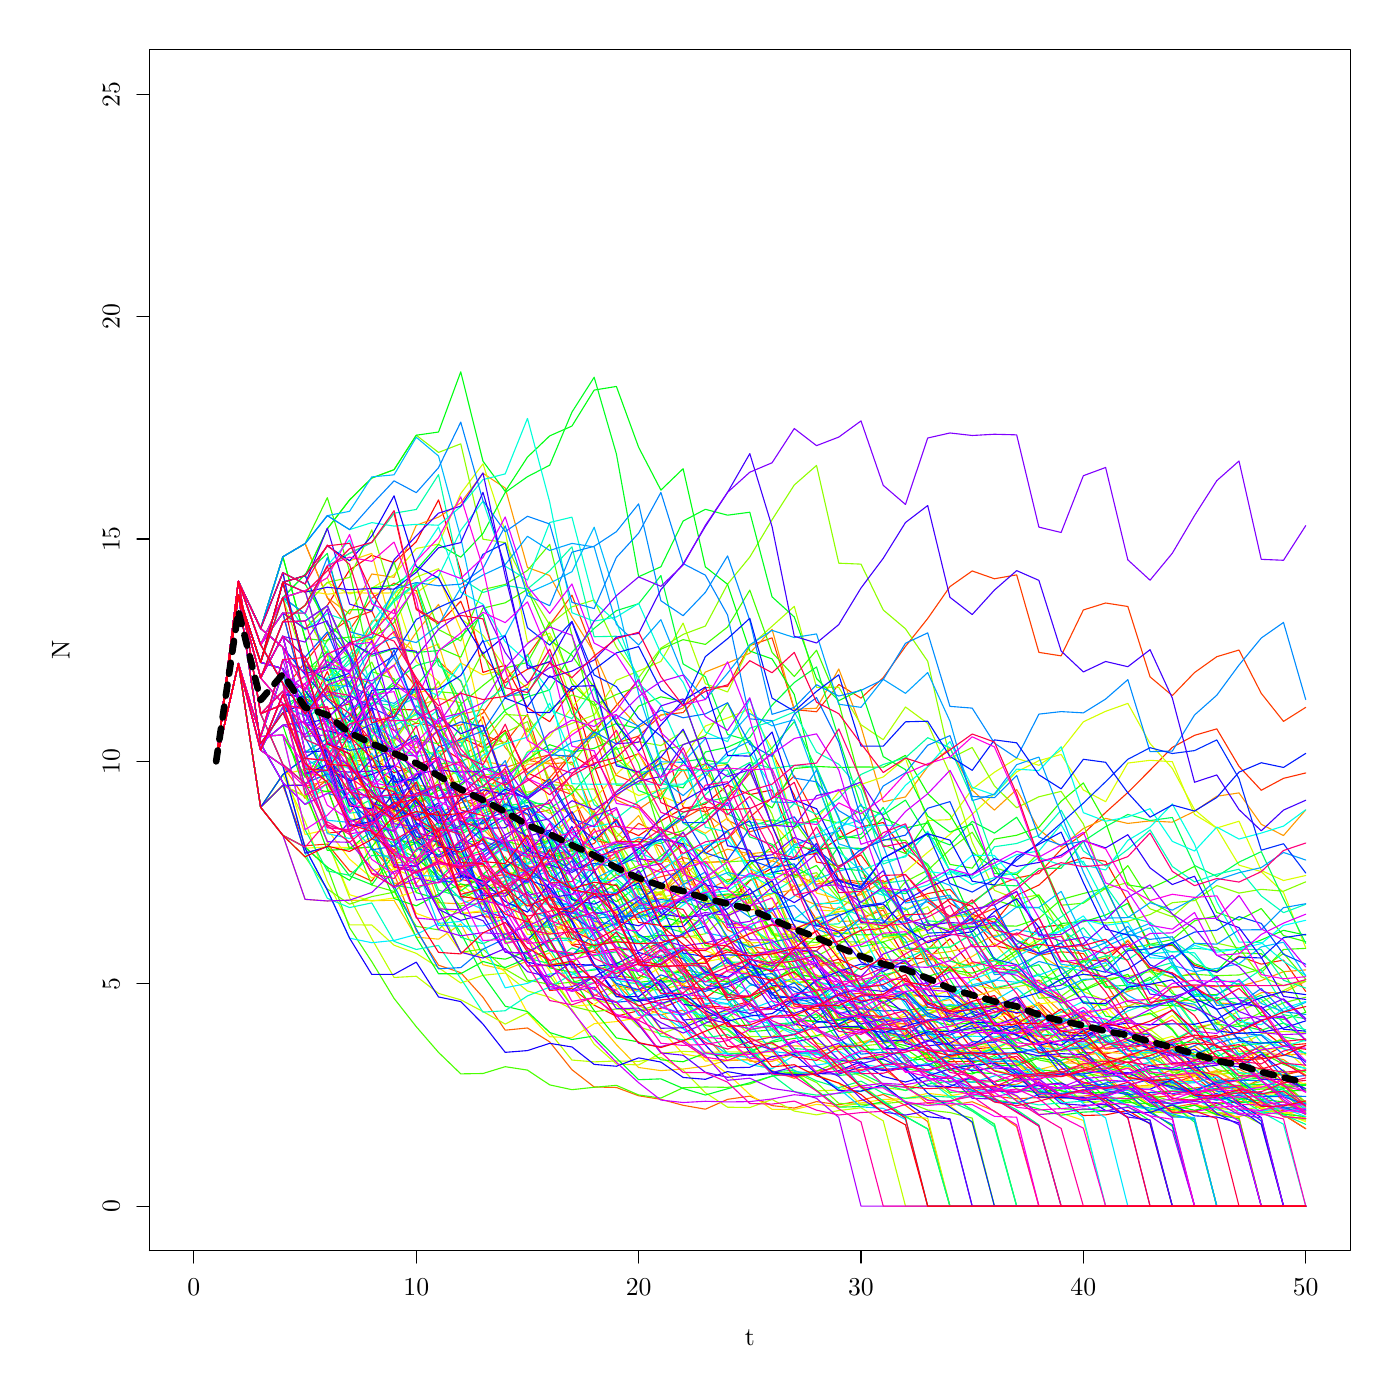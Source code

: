% Created by tikzDevice version 0.9 on 2016-03-14 14:34:26
% !TEX encoding = UTF-8 Unicode
\documentclass{article}
\nonstopmode

\usepackage{tikz}

\usepackage[active,tightpage,psfixbb]{preview}

\PreviewEnvironment{pgfpicture}

\setlength\PreviewBorder{0pt}

\newcommand{\SweaveOpts}[1]{}  % do not interfere with LaTeX
\newcommand{\SweaveInput}[1]{} % because they are not real TeX commands
\newcommand{\Sexpr}[1]{}       % will only be parsed by R


\usepackage[utf8]{inputenc}
\usepackage{amsmath}
\usepackage{graphicx}
%\usepackage{bbold}
\usepackage{tikz}
%\usepackage{silence}
\usepackage{mdframed}
%\WarningFilter{mdframed}{You got a bad break}
\usepackage[colorinlistoftodos]{todonotes}
\usepackage{listings}
\usepackage{color}
\colorlet{exampcol}{blue!10}
\usepackage{multicol}
\usepackage{booktabs}

\title{BIO311: Population Ecology\\ \textit{Practical 10:\\ Stochasticity in Matrix Models\\ Population Viability Analysis\\ \& Metapopulation Dynamics.}}
\setlength\parindent{0pt}

\setcounter{tocdepth}{1} % Determines the depth of the table of contents;; 0:chapters, 1: chapters and sections, 2: chapters,sections and subsections

%\renewcommand{\theExercise}{\thechapter.\arabic{Exercise}}%

\setlength\parindent{0pt}

\begin{document}

\begin{tikzpicture}[x=1pt,y=1pt]
\definecolor{fillColor}{RGB}{255,255,255}
\path[use as bounding box,fill=fillColor,fill opacity=0.00] (0,0) rectangle (505.89,505.89);
\begin{scope}
\path[clip] (  0.00,  0.00) rectangle (505.89,505.89);
\definecolor{drawColor}{RGB}{0,0,0}

\path[draw=drawColor,line width= 0.4pt,line join=round,line cap=round] ( 70.07, 54.00) -- (471.82, 54.00);

\path[draw=drawColor,line width= 0.4pt,line join=round,line cap=round] ( 70.07, 54.00) -- ( 70.07, 49.50);

\path[draw=drawColor,line width= 0.4pt,line join=round,line cap=round] (150.42, 54.00) -- (150.42, 49.50);

\path[draw=drawColor,line width= 0.4pt,line join=round,line cap=round] (230.77, 54.00) -- (230.77, 49.50);

\path[draw=drawColor,line width= 0.4pt,line join=round,line cap=round] (311.12, 54.00) -- (311.12, 49.50);

\path[draw=drawColor,line width= 0.4pt,line join=round,line cap=round] (391.47, 54.00) -- (391.47, 49.50);

\path[draw=drawColor,line width= 0.4pt,line join=round,line cap=round] (471.82, 54.00) -- (471.82, 49.50);

\node[text=drawColor,anchor=base,inner sep=0pt, outer sep=0pt, scale=  0.93] at ( 70.07, 37.80) {0};

\node[text=drawColor,anchor=base,inner sep=0pt, outer sep=0pt, scale=  0.93] at (150.42, 37.80) {10};

\node[text=drawColor,anchor=base,inner sep=0pt, outer sep=0pt, scale=  0.93] at (230.77, 37.80) {20};

\node[text=drawColor,anchor=base,inner sep=0pt, outer sep=0pt, scale=  0.93] at (311.12, 37.80) {30};

\node[text=drawColor,anchor=base,inner sep=0pt, outer sep=0pt, scale=  0.93] at (391.47, 37.80) {40};

\node[text=drawColor,anchor=base,inner sep=0pt, outer sep=0pt, scale=  0.93] at (471.82, 37.80) {50};

\path[draw=drawColor,line width= 0.4pt,line join=round,line cap=round] ( 54.00, 70.07) -- ( 54.00,471.82);

\path[draw=drawColor,line width= 0.4pt,line join=round,line cap=round] ( 54.00, 70.07) -- ( 49.50, 70.07);

\path[draw=drawColor,line width= 0.4pt,line join=round,line cap=round] ( 54.00,150.42) -- ( 49.50,150.42);

\path[draw=drawColor,line width= 0.4pt,line join=round,line cap=round] ( 54.00,230.77) -- ( 49.50,230.77);

\path[draw=drawColor,line width= 0.4pt,line join=round,line cap=round] ( 54.00,311.12) -- ( 49.50,311.12);

\path[draw=drawColor,line width= 0.4pt,line join=round,line cap=round] ( 54.00,391.47) -- ( 49.50,391.47);

\path[draw=drawColor,line width= 0.4pt,line join=round,line cap=round] ( 54.00,471.82) -- ( 49.50,471.82);

\node[text=drawColor,rotate= 90.00,anchor=base,inner sep=0pt, outer sep=0pt, scale=  0.93] at ( 43.20, 70.07) {0};

\node[text=drawColor,rotate= 90.00,anchor=base,inner sep=0pt, outer sep=0pt, scale=  0.93] at ( 43.20,150.42) {5};

\node[text=drawColor,rotate= 90.00,anchor=base,inner sep=0pt, outer sep=0pt, scale=  0.93] at ( 43.20,230.77) {10};

\node[text=drawColor,rotate= 90.00,anchor=base,inner sep=0pt, outer sep=0pt, scale=  0.93] at ( 43.20,311.12) {15};

\node[text=drawColor,rotate= 90.00,anchor=base,inner sep=0pt, outer sep=0pt, scale=  0.93] at ( 43.20,391.47) {20};

\node[text=drawColor,rotate= 90.00,anchor=base,inner sep=0pt, outer sep=0pt, scale=  0.93] at ( 43.20,471.82) {25};

\path[draw=drawColor,line width= 0.4pt,line join=round,line cap=round] ( 54.00, 54.00) --
	(487.89, 54.00) --
	(487.89,487.89) --
	( 54.00,487.89) --
	( 54.00, 54.00);
\end{scope}
\begin{scope}
\path[clip] (  0.00,  0.00) rectangle (505.89,505.89);
\definecolor{drawColor}{RGB}{0,0,0}

\node[text=drawColor,anchor=base,inner sep=0pt, outer sep=0pt, scale=  0.93] at (270.95, 19.80) {t};

\node[text=drawColor,rotate= 90.00,anchor=base,inner sep=0pt, outer sep=0pt, scale=  0.93] at ( 25.20,270.95) {N};
\end{scope}
\begin{scope}
\path[clip] ( 54.00, 54.00) rectangle (487.89,487.89);
\definecolor{drawColor}{RGB}{255,0,0}

\path[draw=drawColor,line width= 0.4pt,line join=round,line cap=round] ( 78.11,230.77) --
	( 86.14,266.12) --
	( 94.18,234.79) --
	(102.21,254.99) --
	(110.25,253.95) --
	(118.28,254.47) --
	(126.32,254.21) --
	(134.35,232.23) --
	(142.39,226.65) --
	(150.42,229.44) --
	(158.46,232.28) --
	(166.49,239.34) --
	(174.52,235.81) --
	(182.56,242.01) --
	(190.60,226.61) --
	(198.63,223.02) --
	(206.67,233.02) --
	(214.70,228.02) --
	(222.73,230.52) --
	(230.77,233.54) --
	(238.81,220.29) --
	(246.84,195.02) --
	(254.88,179.13) --
	(262.91,178.69) --
	(270.94,187.62) --
	(278.98,192.20) --
	(287.01,196.20) --
	(295.05,197.55) --
	(303.09,207.02) --
	(311.12,192.55) --
	(319.15,173.27) --
	(327.19,159.57) --
	(335.22,159.48) --
	(343.26,166.68) --
	(351.30,156.22) --
	(359.33,142.76) --
	(367.37,133.07) --
	(375.40,131.35) --
	(383.44,132.21) --
	(391.47,124.37) --
	(399.51,116.33) --
	(407.54,109.97) --
	(415.57,108.98) --
	(423.61,104.76) --
	(431.64,104.28) --
	(439.68,107.28) --
	(447.71,107.64) --
	(455.75,107.46) --
	(463.79,103.06) --
	(471.82, 98.04);
\definecolor{drawColor}{RGB}{255,8,0}

\path[draw=drawColor,line width= 0.4pt,line join=round,line cap=round] ( 78.11,230.77) --
	( 86.14,295.85) --
	( 94.18,272.95) --
	(102.21,284.40) --
	(110.25,278.68) --
	(118.28,287.13) --
	(126.32,299.93) --
	(134.35,305.23) --
	(142.39,302.58) --
	(150.42,310.12) --
	(158.46,325.25) --
	(166.49,299.52) --
	(174.52,262.89) --
	(182.56,265.54) --
	(190.60,250.17) --
	(198.63,245.10) --
	(206.67,257.06) --
	(214.70,229.20) --
	(222.73,207.40) --
	(230.77,203.94) --
	(238.81,209.26) --
	(246.84,213.77) --
	(254.88,215.32) --
	(262.91,222.17) --
	(270.94,218.75) --
	(278.98,220.46) --
	(287.01,201.64) --
	(295.05,197.50) --
	(303.09,202.99) --
	(311.12,207.08) --
	(319.15,208.67) --
	(327.19,197.91) --
	(335.22,190.90) --
	(343.26,179.58) --
	(351.30,174.41) --
	(359.33,164.23) --
	(367.37,162.44) --
	(375.40,170.80) --
	(383.44,171.65) --
	(391.47,159.07) --
	(399.51,158.56) --
	(407.54,165.92) --
	(415.57,155.44) --
	(423.61,154.31) --
	(431.64,148.79) --
	(439.68,144.04) --
	(447.71,137.31) --
	(455.75,134.05) --
	(463.79,127.85) --
	(471.82,126.73);
\definecolor{drawColor}{RGB}{255,15,0}

\path[draw=drawColor,line width= 0.4pt,line join=round,line cap=round] ( 78.11,230.77) --
	( 86.14,266.12) --
	( 94.18,234.79) --
	(102.21,250.46) --
	(110.25,247.36) --
	(118.28,263.22) --
	(126.32,241.60) --
	(134.35,239.57) --
	(142.39,249.62) --
	(150.42,249.33) --
	(158.46,236.55) --
	(166.49,231.29) --
	(174.52,222.22) --
	(182.56,212.40) --
	(190.60,199.77) --
	(198.63,178.38) --
	(206.67,164.42) --
	(214.70,161.64) --
	(222.73,163.03) --
	(230.77,162.33) --
	(238.81,165.14) --
	(246.84,156.93) --
	(254.88,142.51) --
	(262.91,141.84) --
	(270.94,144.10) --
	(278.98,148.80) --
	(287.01,152.56) --
	(295.05,157.13) --
	(303.09,159.29) --
	(311.12,147.60) --
	(319.15,145.40) --
	(327.19,146.50) --
	(335.22,145.95) --
	(343.26,137.09) --
	(351.30,126.88) --
	(359.33,127.43) --
	(367.37,123.03) --
	(375.40,114.02) --
	(383.44,108.47) --
	(391.47,102.79) --
	(399.51,103.03) --
	(407.54,104.64) --
	(415.57, 99.76) --
	(423.61, 70.07) --
	(431.64, 70.07) --
	(439.68, 70.07) --
	(447.71, 70.07) --
	(455.75, 70.07) --
	(463.79, 70.07) --
	(471.82, 70.07);
\definecolor{drawColor}{RGB}{255,23,0}

\path[draw=drawColor,line width= 0.4pt,line join=round,line cap=round] ( 78.11,230.77) --
	( 86.14,295.85) --
	( 94.18,272.95) --
	(102.21,284.40) --
	(110.25,253.49) --
	(118.28,249.58) --
	(126.32,251.54) --
	(134.35,228.87) --
	(142.39,223.86) --
	(150.42,207.68) --
	(158.46,205.58) --
	(166.49,196.83) --
	(174.52,174.63) --
	(182.56,174.22) --
	(190.60,161.91) --
	(198.63,147.97) --
	(206.67,148.70) --
	(214.70,142.68) --
	(222.73,138.66) --
	(230.77,140.67) --
	(238.81,141.54) --
	(246.84,144.85) --
	(254.88,145.18) --
	(262.91,151.01) --
	(270.94,142.35) --
	(278.98,141.31) --
	(287.01,145.63) --
	(295.05,134.60) --
	(303.09,135.00) --
	(311.12,138.22) --
	(319.15,138.41) --
	(327.19,133.39) --
	(335.22,122.53) --
	(343.26,122.22) --
	(351.30,122.38) --
	(359.33,122.30) --
	(367.37,116.06) --
	(375.40,115.69) --
	(383.44,119.54) --
	(391.47,120.10) --
	(399.51,121.15) --
	(407.54,124.67) --
	(415.57,125.67) --
	(423.61,126.65) --
	(431.64,130.65) --
	(439.68,131.71) --
	(447.71,123.83) --
	(455.75,123.64) --
	(463.79,128.03) --
	(471.82,128.74);
\definecolor{drawColor}{RGB}{255,31,0}

\path[draw=drawColor,line width= 0.4pt,line join=round,line cap=round] ( 78.11,230.77) --
	( 86.14,291.03) --
	( 94.18,260.90) --
	(102.21,281.19) --
	(110.25,287.12) --
	(118.28,301.28) --
	(126.32,305.93) --
	(134.35,309.87) --
	(142.39,320.44) --
	(150.42,285.61) --
	(158.46,280.42) --
	(166.49,288.64) --
	(174.52,268.90) --
	(182.56,259.20) --
	(190.60,264.05) --
	(198.63,266.77) --
	(206.67,251.27) --
	(214.70,241.44) --
	(222.73,250.97) --
	(230.77,260.30) --
	(238.81,242.06) --
	(246.84,214.23) --
	(254.88,212.56) --
	(262.91,217.20) --
	(270.94,226.46) --
	(278.98,233.97) --
	(287.01,218.52) --
	(295.05,194.39) --
	(303.09,193.00) --
	(311.12,196.98) --
	(319.15,185.90) --
	(327.19,180.08) --
	(335.22,182.99) --
	(343.26,184.53) --
	(351.30,175.54) --
	(359.33,172.56) --
	(367.37,182.37) --
	(375.40,186.06) --
	(383.44,193.35) --
	(391.47,195.96) --
	(399.51,194.65) --
	(407.54,180.30) --
	(415.57,163.42) --
	(423.61,164.36) --
	(431.64,157.11) --
	(439.68,154.59) --
	(447.71,160.40) --
	(455.75,157.49) --
	(463.79,158.95) --
	(471.82,147.62);
\definecolor{drawColor}{RGB}{255,38,0}

\path[draw=drawColor,line width= 0.4pt,line join=round,line cap=round] ( 78.11,230.77) --
	( 86.14,295.85) --
	( 94.18,248.00) --
	(102.21,251.30) --
	(110.25,228.05) --
	(118.28,204.83) --
	(126.32,205.73) --
	(134.35,212.42) --
	(142.39,192.30) --
	(150.42,192.74) --
	(158.46,202.32) --
	(166.49,188.14) --
	(174.52,186.46) --
	(182.56,193.51) --
	(190.60,193.24) --
	(198.63,184.49) --
	(206.67,164.76) --
	(214.70,164.24) --
	(222.73,153.18) --
	(230.77,152.43) --
	(238.81,159.42) --
	(246.84,149.59) --
	(254.88,148.57) --
	(262.91,155.40) --
	(270.94,156.25) --
	(278.98,158.12) --
	(287.01,161.77) --
	(295.05,162.38) --
	(303.09,169.44) --
	(311.12,170.91) --
	(319.15,158.14) --
	(327.19,157.76) --
	(335.22,162.60) --
	(343.26,149.30) --
	(351.30,149.69) --
	(359.33,143.76) --
	(367.37,139.62) --
	(375.40,143.56) --
	(383.44,136.35) --
	(391.47,125.69) --
	(399.51,125.02) --
	(407.54,126.82) --
	(415.57,128.86) --
	(423.61,129.40) --
	(431.64,124.86) --
	(439.68,115.53) --
	(447.71,116.43) --
	(455.75,118.40) --
	(463.79,117.42) --
	(471.82,119.18);
\definecolor{drawColor}{RGB}{255,46,0}

\path[draw=drawColor,line width= 0.4pt,line join=round,line cap=round] ( 78.11,230.77) --
	( 86.14,295.85) --
	( 94.18,248.00) --
	(102.21,256.07) --
	(110.25,266.59) --
	(118.28,276.63) --
	(126.32,282.18) --
	(134.35,285.04) --
	(142.39,268.16) --
	(150.42,257.38) --
	(158.46,239.79) --
	(166.49,236.25) --
	(174.52,246.93) --
	(182.56,220.87) --
	(190.60,200.09) --
	(198.63,196.87) --
	(206.67,198.48) --
	(214.70,201.09) --
	(222.73,210.16) --
	(230.77,195.66) --
	(238.81,193.64) --
	(246.84,201.26) --
	(254.88,197.45) --
	(262.91,202.77) --
	(270.94,210.51) --
	(278.98,217.56) --
	(287.01,225.55) --
	(295.05,210.47) --
	(303.09,187.82) --
	(311.12,186.42) --
	(319.15,187.12) --
	(327.19,189.89) --
	(335.22,179.91) --
	(343.26,174.18) --
	(351.30,179.85) --
	(359.33,185.57) --
	(367.37,188.61) --
	(375.40,190.24) --
	(383.44,198.98) --
	(391.47,204.57) --
	(399.51,212.31) --
	(407.54,219.51) --
	(415.57,227.58) --
	(423.61,235.82) --
	(431.64,240.17) --
	(439.68,242.51) --
	(447.71,228.95) --
	(455.75,220.32) --
	(463.79,224.63) --
	(471.82,226.58);
\definecolor{drawColor}{RGB}{255,54,0}

\path[draw=drawColor,line width= 0.4pt,line join=round,line cap=round] ( 78.11,230.77) --
	( 86.14,266.12) --
	( 94.18,214.19) --
	(102.21,222.09) --
	(110.25,200.27) --
	(118.28,200.89) --
	(126.32,191.16) --
	(134.35,187.51) --
	(142.39,198.87) --
	(150.42,203.04) --
	(158.46,191.44) --
	(166.49,185.33) --
	(174.52,188.38) --
	(182.56,190.00) --
	(190.60,180.57) --
	(198.63,174.57) --
	(206.67,177.57) --
	(214.70,163.31) --
	(222.73,149.79) --
	(230.77,148.13) --
	(238.81,151.05) --
	(246.84,155.95) --
	(254.88,160.17) --
	(262.91,162.68) --
	(270.94,161.42) --
	(278.98,162.05) --
	(287.01,150.73) --
	(295.05,148.11) --
	(303.09,149.42) --
	(311.12,139.30) --
	(319.15,129.10) --
	(327.19,129.50) --
	(335.22,125.02) --
	(343.26,123.39) --
	(351.30,128.54) --
	(359.33,121.83) --
	(367.37,121.29) --
	(375.40,124.28) --
	(383.44,124.22) --
	(391.47,120.35) --
	(399.51,117.45) --
	(407.54,120.17) --
	(415.57,115.24) --
	(423.61,114.40) --
	(431.64,117.19) --
	(439.68,110.27) --
	(447.71,109.47) --
	(455.75,105.11) --
	(463.79,104.67) --
	(471.82,107.68);
\definecolor{drawColor}{RGB}{255,61,0}

\path[draw=drawColor,line width= 0.4pt,line join=round,line cap=round] ( 78.11,230.77) --
	( 86.14,295.85) --
	( 94.18,278.77) --
	(102.21,272.02) --
	(110.25,256.88) --
	(118.28,269.50) --
	(126.32,273.29) --
	(134.35,247.18) --
	(142.39,241.92) --
	(150.42,244.55) --
	(158.46,243.24) --
	(166.49,243.90) --
	(174.52,248.20) --
	(182.56,260.12) --
	(190.60,268.89) --
	(198.63,280.06) --
	(206.67,290.83) --
	(214.70,269.69) --
	(222.73,237.38) --
	(230.77,239.89) --
	(238.81,247.52) --
	(246.84,248.40) --
	(254.88,257.36) --
	(262.91,257.84) --
	(270.94,272.60) --
	(278.98,275.40) --
	(287.01,249.49) --
	(295.05,248.69) --
	(303.09,258.56) --
	(311.12,253.62) --
	(319.15,261.01) --
	(327.19,272.30) --
	(335.22,282.38) --
	(343.26,293.92) --
	(351.30,299.57) --
	(359.33,296.75) --
	(367.37,298.16) --
	(375.40,270.15) --
	(383.44,268.89) --
	(391.47,285.48) --
	(399.51,287.99) --
	(407.54,286.73) --
	(415.57,261.30) --
	(423.61,254.53) --
	(431.64,262.86) --
	(439.68,268.59) --
	(447.71,271.00) --
	(455.75,255.35) --
	(463.79,245.21) --
	(471.82,250.28);
\definecolor{drawColor}{RGB}{255,69,0}

\path[draw=drawColor,line width= 0.4pt,line join=round,line cap=round] ( 78.11,230.77) --
	( 86.14,295.85) --
	( 94.18,278.77) --
	(102.21,304.69) --
	(110.25,309.46) --
	(118.28,289.89) --
	(126.32,278.27) --
	(134.35,289.69) --
	(142.39,295.18) --
	(150.42,292.43) --
	(158.46,267.00) --
	(166.49,259.72) --
	(174.52,240.26) --
	(182.56,237.45) --
	(190.60,247.80) --
	(198.63,221.78) --
	(206.67,218.72) --
	(214.70,202.27) --
	(222.73,200.62) --
	(230.77,208.40) --
	(238.81,204.51) --
	(246.84,210.06) --
	(254.88,214.49) --
	(262.91,195.15) --
	(270.94,177.10) --
	(278.98,177.66) --
	(287.01,185.96) --
	(295.05,173.58) --
	(303.09,169.36) --
	(311.12,174.14) --
	(319.15,177.08) --
	(327.19,162.91) --
	(335.22,162.80) --
	(343.26,170.27) --
	(351.30,174.25) --
	(359.33,177.63) --
	(367.37,163.19) --
	(375.40,160.71) --
	(383.44,161.95) --
	(391.47,161.33) --
	(399.51,150.66) --
	(407.54,138.38) --
	(415.57,129.14) --
	(423.61,129.16) --
	(431.64,133.88) --
	(439.68,136.43) --
	(447.71,130.41) --
	(455.75,120.51) --
	(463.79,113.99) --
	(471.82,107.55);
\definecolor{drawColor}{RGB}{255,77,0}

\path[draw=drawColor,line width= 0.4pt,line join=round,line cap=round] ( 78.11,230.77) --
	( 86.14,266.12) --
	( 94.18,214.19) --
	(102.21,222.09) --
	(110.25,218.14) --
	(118.28,224.08) --
	(126.32,210.10) --
	(134.35,206.97) --
	(142.39,198.62) --
	(150.42,193.95) --
	(158.46,206.38) --
	(166.49,210.57) --
	(174.52,219.55) --
	(182.56,226.66) --
	(190.60,231.13) --
	(198.63,233.17) --
	(206.67,220.43) --
	(214.70,194.94) --
	(222.73,197.37) --
	(230.77,202.80) --
	(238.81,200.08) --
	(246.84,185.71) --
	(254.88,181.21) --
	(262.91,169.92) --
	(270.94,165.59) --
	(278.98,156.09) --
	(287.01,142.31) --
	(295.05,141.41) --
	(303.09,141.86) --
	(311.12,141.63) --
	(319.15,133.15) --
	(327.19,130.95) --
	(335.22,132.05) --
	(343.26,124.11) --
	(351.30,116.16) --
	(359.33,109.81) --
	(367.37,108.82) --
	(375.40,109.31) --
	(383.44,109.07) --
	(391.47,109.19) --
	(399.51,110.17) --
	(407.54,112.85) --
	(415.57,108.47) --
	(423.61,102.37) --
	(431.64,101.94) --
	(439.68, 70.07) --
	(447.71, 70.07) --
	(455.75, 70.07) --
	(463.79, 70.07) --
	(471.82, 70.07);
\definecolor{drawColor}{RGB}{255,84,0}

\path[draw=drawColor,line width= 0.4pt,line join=round,line cap=round] ( 78.11,230.77) --
	( 86.14,266.12) --
	( 94.18,234.79) --
	(102.21,254.99) --
	(110.25,253.95) --
	(118.28,232.36) --
	(126.32,207.67) --
	(134.35,208.98) --
	(142.39,219.39) --
	(150.42,225.71) --
	(158.46,234.75) --
	(166.49,218.49) --
	(174.52,211.85) --
	(182.56,215.17) --
	(190.60,213.51) --
	(198.63,197.05) --
	(206.67,195.73) --
	(214.70,206.50) --
	(222.73,191.44) --
	(230.77,186.71) --
	(238.81,189.07) --
	(246.84,191.05) --
	(254.88,199.66) --
	(262.91,205.38) --
	(270.94,192.85) --
	(278.98,172.81) --
	(287.01,171.70) --
	(295.05,160.01) --
	(303.09,146.23) --
	(311.12,147.00) --
	(319.15,152.74) --
	(327.19,156.25) --
	(335.22,158.93) --
	(343.26,159.95) --
	(351.30,152.98) --
	(359.33,148.43) --
	(367.37,150.70) --
	(375.40,151.71) --
	(383.44,145.34) --
	(391.47,132.58) --
	(399.51,124.67) --
	(407.54,116.60) --
	(415.57,115.70) --
	(423.61,116.15) --
	(431.64,117.15) --
	(439.68,113.27) --
	(447.71,112.13) --
	(455.75,116.11) --
	(463.79,117.64) --
	(471.82,119.34);
\definecolor{drawColor}{RGB}{255,92,0}

\path[draw=drawColor,line width= 0.4pt,line join=round,line cap=round] ( 78.11,230.77) --
	( 86.14,291.03) --
	( 94.18,260.90) --
	(102.21,251.66) --
	(110.25,239.31) --
	(118.28,245.48) --
	(126.32,247.05) --
	(134.35,255.57) --
	(142.39,229.44) --
	(150.42,225.75) --
	(158.46,231.77) --
	(166.49,217.19) --
	(174.52,213.86) --
	(182.56,223.25) --
	(190.60,218.55) --
	(198.63,224.88) --
	(206.67,233.85) --
	(214.70,242.11) --
	(222.73,225.70) --
	(230.77,222.57) --
	(238.81,232.31) --
	(246.84,227.44) --
	(254.88,229.87) --
	(262.91,209.59) --
	(270.94,205.33) --
	(278.98,207.46) --
	(287.01,190.01) --
	(295.05,186.36) --
	(303.09,188.18) --
	(311.12,187.27) --
	(319.15,187.73) --
	(327.19,173.40) --
	(335.22,157.89) --
	(343.26,145.91) --
	(351.30,145.98) --
	(359.33,140.48) --
	(367.37,138.29) --
	(375.40,143.07) --
	(383.44,132.14) --
	(391.47,123.66) --
	(399.51,122.30) --
	(407.54,116.65) --
	(415.57,109.37) --
	(423.61,109.83) --
	(431.64,112.76) --
	(439.68,113.45) --
	(447.71,113.11) --
	(455.75,108.10) --
	(463.79,102.30) --
	(471.82,101.76);
\definecolor{drawColor}{RGB}{255,99,0}

\path[draw=drawColor,line width= 0.4pt,line join=round,line cap=round] ( 78.11,230.77) --
	( 86.14,291.03) --
	( 94.18,260.90) --
	(102.21,275.97) --
	(110.25,244.43) --
	(118.28,220.91) --
	(126.32,199.21) --
	(134.35,199.85) --
	(142.39,190.19) --
	(150.42,169.64) --
	(158.46,157.12) --
	(166.49,154.41) --
	(174.52,145.52) --
	(182.56,133.63) --
	(190.60,134.43) --
	(198.63,129.40) --
	(206.67,119.35) --
	(214.70,113.11) --
	(222.73,112.93) --
	(230.77,109.93) --
	(238.81,108.64) --
	(246.84,106.49) --
	(254.88,105.08) --
	(262.91,108.64) --
	(270.94,109.80) --
	(278.98,106.38) --
	(287.01,105.49) --
	(295.05,107.83) --
	(303.09,106.66) --
	(311.12,108.23) --
	(319.15,110.43) --
	(327.19,106.45) --
	(335.22,100.61) --
	(343.26, 70.07) --
	(351.30, 70.07) --
	(359.33, 70.07) --
	(367.37, 70.07) --
	(375.40, 70.07) --
	(383.44, 70.07) --
	(391.47, 70.07) --
	(399.51, 70.07) --
	(407.54, 70.07) --
	(415.57, 70.07) --
	(423.61, 70.07) --
	(431.64, 70.07) --
	(439.68, 70.07) --
	(447.71, 70.07) --
	(455.75, 70.07) --
	(463.79, 70.07) --
	(471.82, 70.07);
\definecolor{drawColor}{RGB}{255,107,0}

\path[draw=drawColor,line width= 0.4pt,line join=round,line cap=round] ( 78.11,230.77) --
	( 86.14,266.12) --
	( 94.18,234.79) --
	(102.21,229.23) --
	(110.25,217.39) --
	(118.28,227.29) --
	(126.32,230.30) --
	(134.35,228.80) --
	(142.39,233.79) --
	(150.42,219.57) --
	(158.46,212.02) --
	(166.49,215.80) --
	(174.52,217.78) --
	(182.56,228.52) --
	(190.60,231.15) --
	(198.63,229.84) --
	(206.67,230.49) --
	(214.70,210.94) --
	(222.73,189.81) --
	(230.77,187.64) --
	(238.81,191.87) --
	(246.84,196.04) --
	(254.88,193.95) --
	(262.91,195.00) --
	(270.94,179.53) --
	(278.98,176.01) --
	(287.01,164.90) --
	(295.05,149.93) --
	(303.09,139.35) --
	(311.12,129.30) --
	(319.15,129.63) --
	(327.19,132.60) --
	(335.22,123.75) --
	(343.26,123.95) --
	(351.30,128.16) --
	(359.33,130.53) --
	(367.37,132.46) --
	(375.40,133.15) --
	(383.44,136.11) --
	(391.47,126.84) --
	(399.51,127.02) --
	(407.54,129.94) --
	(415.57,128.48) --
	(423.61,122.13) --
	(431.64,120.06) --
	(439.68,115.00) --
	(447.71,107.83) --
	(455.75,107.35) --
	(463.79,103.09) --
	(471.82, 98.02);
\definecolor{drawColor}{RGB}{255,115,0}

\path[draw=drawColor,line width= 0.4pt,line join=round,line cap=round] ( 78.11,230.77) --
	( 86.14,295.85) --
	( 94.18,278.77) --
	(102.21,298.95) --
	(110.25,262.34) --
	(118.28,265.01) --
	(126.32,273.89) --
	(134.35,274.84) --
	(142.39,259.62) --
	(150.42,253.90) --
	(158.46,243.43) --
	(166.49,232.29) --
	(174.52,237.86) --
	(182.56,215.20) --
	(190.60,211.39) --
	(198.63,213.30) --
	(206.67,195.24) --
	(214.70,191.37) --
	(222.73,196.56) --
	(230.77,184.92) --
	(238.81,182.42) --
	(246.84,192.76) --
	(254.88,178.90) --
	(262.91,174.80) --
	(270.94,164.09) --
	(278.98,162.52) --
	(287.01,156.62) --
	(295.05,153.59) --
	(303.09,149.04) --
	(311.12,143.88) --
	(319.15,137.36) --
	(327.19,135.78) --
	(335.22,131.81) --
	(343.26,127.94) --
	(351.30,122.75) --
	(359.33,121.54) --
	(367.37,118.42) --
	(375.40,109.87) --
	(383.44,109.75) --
	(391.47,109.81) --
	(399.51,110.84) --
	(407.54,112.45) --
	(415.57,106.63) --
	(423.61,105.72) --
	(431.64,107.13) --
	(439.68,103.77) --
	(447.71,102.13) --
	(455.75, 70.07) --
	(463.79, 70.07) --
	(471.82, 70.07);
\definecolor{drawColor}{RGB}{255,122,0}

\path[draw=drawColor,line width= 0.4pt,line join=round,line cap=round] ( 78.11,230.77) --
	( 86.14,266.12) --
	( 94.18,234.79) --
	(102.21,250.46) --
	(110.25,221.71) --
	(118.28,223.77) --
	(126.32,230.79) --
	(134.35,231.53) --
	(142.39,239.67) --
	(150.42,235.60) --
	(158.46,242.07) --
	(166.49,247.70) --
	(174.52,249.60) --
	(182.56,235.74) --
	(190.60,226.62) --
	(198.63,231.18) --
	(206.67,233.18) --
	(214.70,240.73) --
	(222.73,216.83) --
	(230.77,213.37) --
	(238.81,218.93) --
	(246.84,227.84) --
	(254.88,212.15) --
	(262.91,205.84) --
	(270.94,192.41) --
	(278.98,172.78) --
	(287.01,159.30) --
	(295.05,156.78) --
	(303.09,158.04) --
	(311.12,146.91) --
	(319.15,135.55) --
	(327.19,136.02) --
	(335.22,139.25) --
	(343.26,129.49) --
	(351.30,121.12) --
	(359.33,113.92) --
	(367.37,114.07) --
	(375.40,117.51) --
	(383.44,119.45) --
	(391.47,121.02) --
	(399.51,121.59) --
	(407.54,117.60) --
	(415.57,116.23) --
	(423.61,119.40) --
	(431.64,117.82) --
	(439.68,118.61) --
	(447.71,119.51) --
	(455.75,115.51) --
	(463.79,107.86) --
	(471.82,103.06);
\definecolor{drawColor}{RGB}{255,130,0}

\path[draw=drawColor,line width= 0.4pt,line join=round,line cap=round] ( 78.11,230.77) --
	( 86.14,295.85) --
	( 94.18,272.95) --
	(102.21,284.40) --
	(110.25,284.34) --
	(118.28,268.93) --
	(126.32,262.70) --
	(134.35,281.48) --
	(142.39,282.61) --
	(150.42,256.59) --
	(158.46,228.65) --
	(166.49,206.99) --
	(174.52,187.41) --
	(182.56,170.99) --
	(190.60,156.72) --
	(198.63,157.03) --
	(206.67,150.61) --
	(214.70,146.05) --
	(222.73,150.38) --
	(230.77,142.49) --
	(238.81,139.23) --
	(246.84,140.86) --
	(254.88,131.63) --
	(262.91,122.64) --
	(270.94,122.96) --
	(278.98,118.99) --
	(287.01,116.25) --
	(295.05,118.87) --
	(303.09,120.05) --
	(311.12,119.46) --
	(319.15,119.75) --
	(327.19,113.66) --
	(335.22,107.13) --
	(343.26,106.45) --
	(351.30,107.77) --
	(359.33,104.41) --
	(367.37, 98.75) --
	(375.40, 70.07) --
	(383.44, 70.07) --
	(391.47, 70.07) --
	(399.51, 70.07) --
	(407.54, 70.07) --
	(415.57, 70.07) --
	(423.61, 70.07) --
	(431.64, 70.07) --
	(439.68, 70.07) --
	(447.71, 70.07) --
	(455.75, 70.07) --
	(463.79, 70.07) --
	(471.82, 70.07);
\definecolor{drawColor}{RGB}{255,138,0}

\path[draw=drawColor,line width= 0.4pt,line join=round,line cap=round] ( 78.11,230.77) --
	( 86.14,295.85) --
	( 94.18,272.95) --
	(102.21,258.99) --
	(110.25,226.23) --
	(118.28,225.46) --
	(126.32,229.99) --
	(134.35,216.27) --
	(142.39,212.65) --
	(150.42,222.12) --
	(158.46,221.40) --
	(166.49,210.84) --
	(174.52,206.29) --
	(182.56,198.68) --
	(190.60,193.71) --
	(198.63,202.91) --
	(206.67,201.81) --
	(214.70,212.95) --
	(222.73,197.25) --
	(230.77,177.46) --
	(238.81,178.69) --
	(246.84,183.78) --
	(254.88,181.23) --
	(262.91,182.51) --
	(270.94,181.87) --
	(278.98,168.74) --
	(287.01,165.25) --
	(295.05,169.55) --
	(303.09,175.18) --
	(311.12,177.72) --
	(319.15,163.65) --
	(327.19,150.00) --
	(335.22,148.37) --
	(343.26,149.19) --
	(351.30,139.32) --
	(359.33,138.96) --
	(367.37,134.17) --
	(375.40,132.09) --
	(383.44,138.17) --
	(391.47,130.31) --
	(399.51,121.09) --
	(407.54,120.25) --
	(415.57,122.02) --
	(423.61,125.22) --
	(431.64,127.90) --
	(439.68,122.43) --
	(447.71,121.36) --
	(455.75,124.64) --
	(463.79,123.00) --
	(471.82,117.39);
\definecolor{drawColor}{RGB}{255,145,0}

\path[draw=drawColor,line width= 0.4pt,line join=round,line cap=round] ( 78.11,230.77) --
	( 86.14,295.85) --
	( 94.18,272.95) --
	(102.21,258.99) --
	(110.25,226.23) --
	(118.28,225.46) --
	(126.32,229.99) --
	(134.35,216.27) --
	(142.39,208.82) --
	(150.42,212.54) --
	(158.46,193.76) --
	(166.49,175.78) --
	(174.52,176.39) --
	(182.56,168.43) --
	(190.60,165.49) --
	(198.63,172.11) --
	(206.67,168.80) --
	(214.70,170.45) --
	(222.73,172.30) --
	(230.77,179.48) --
	(238.81,181.42) --
	(246.84,180.45) --
	(254.88,183.88) --
	(262.91,188.06) --
	(270.94,189.10) --
	(278.98,194.83) --
	(287.01,191.97) --
	(295.05,178.64) --
	(303.09,177.21) --
	(311.12,183.64) --
	(319.15,167.09) --
	(327.19,167.67) --
	(335.22,160.36) --
	(343.26,155.30) --
	(351.30,157.83) --
	(359.33,158.89) --
	(367.37,151.97) --
	(375.40,147.49) --
	(383.44,140.23) --
	(391.47,138.77) --
	(399.51,145.05) --
	(407.54,147.66) --
	(415.57,150.37) --
	(423.61,149.01) --
	(431.64,149.69) --
	(439.68,149.35) --
	(447.71,149.52) --
	(455.75,151.55) --
	(463.79,154.77) --
	(471.82,155.41);
\definecolor{drawColor}{RGB}{255,153,0}

\path[draw=drawColor,line width= 0.4pt,line join=round,line cap=round] ( 78.11,230.77) --
	( 86.14,295.85) --
	( 94.18,278.77) --
	(102.21,304.69) --
	(110.25,309.46) --
	(118.28,289.89) --
	(126.32,284.03) --
	(134.35,298.48) --
	(142.39,297.28) --
	(150.42,316.10) --
	(158.46,319.03) --
	(166.49,324.20) --
	(174.52,334.87) --
	(182.56,329.53) --
	(190.60,300.81) --
	(198.63,297.93) --
	(206.67,282.91) --
	(214.70,270.09) --
	(222.73,251.90) --
	(230.77,243.08) --
	(238.81,247.49) --
	(246.84,250.00) --
	(254.88,263.04) --
	(262.91,266.26) --
	(270.94,269.86) --
	(278.98,278.50) --
	(287.01,249.57) --
	(295.05,249.97) --
	(303.09,264.15) --
	(311.12,243.28) --
	(319.15,216.15) --
	(327.19,217.91) --
	(335.22,228.78) --
	(343.26,235.61) --
	(351.30,220.37) --
	(359.33,213.16) --
	(367.37,220.61) --
	(375.40,206.14) --
	(383.44,199.88) --
	(391.47,206.50) --
	(399.51,210.17) --
	(407.54,208.34) --
	(415.57,209.25) --
	(423.61,208.79) --
	(431.64,212.72) --
	(439.68,218.16) --
	(447.71,219.37) --
	(455.75,208.02) --
	(463.79,203.97) --
	(471.82,213.22);
\definecolor{drawColor}{RGB}{255,161,0}

\path[draw=drawColor,line width= 0.4pt,line join=round,line cap=round] ( 78.11,230.77) --
	( 86.14,295.85) --
	( 94.18,248.00) --
	(102.21,251.30) --
	(110.25,249.65) --
	(118.28,255.27) --
	(126.32,262.05) --
	(134.35,258.66) --
	(142.39,265.40) --
	(150.42,277.39) --
	(158.46,287.50) --
	(166.49,266.92) --
	(174.52,234.96) --
	(182.56,213.49) --
	(190.60,192.53) --
	(198.63,193.29) --
	(206.67,199.40) --
	(214.70,196.35) --
	(222.73,182.58) --
	(230.77,178.12) --
	(238.81,183.25) --
	(246.84,189.53) --
	(254.88,195.70) --
	(262.91,199.04) --
	(270.94,197.37) --
	(278.98,198.20) --
	(287.01,182.45) --
	(295.05,178.79) --
	(303.09,180.62) --
	(311.12,182.64) --
	(319.15,187.51) --
	(327.19,171.21) --
	(335.22,156.85) --
	(343.26,154.89) --
	(351.30,158.14) --
	(359.33,150.22) --
	(367.37,137.04) --
	(375.40,128.39) --
	(383.44,126.68) --
	(391.47,127.54) --
	(399.51,127.11) --
	(407.54,128.84) --
	(415.57,123.77) --
	(423.61,114.86) --
	(431.64,115.63) --
	(439.68,117.62) --
	(447.71,111.02) --
	(455.75,105.21) --
	(463.79,105.34) --
	(471.82,107.13);
\definecolor{drawColor}{RGB}{255,168,0}

\path[draw=drawColor,line width= 0.4pt,line join=round,line cap=round] ( 78.11,230.77) --
	( 86.14,295.85) --
	( 94.18,248.00) --
	(102.21,256.07) --
	(110.25,261.58) --
	(118.28,236.10) --
	(126.32,231.57) --
	(134.35,214.25) --
	(142.39,212.20) --
	(150.42,202.95) --
	(158.46,179.70) --
	(166.49,179.26) --
	(174.52,182.39) --
	(182.56,189.69) --
	(190.60,192.11) --
	(198.63,190.90) --
	(206.67,194.73) --
	(214.70,199.27) --
	(222.73,181.71) --
	(230.77,165.70) --
	(238.81,152.34) --
	(246.84,150.38) --
	(254.88,141.63) --
	(262.91,130.47) --
	(270.94,122.41) --
	(278.98,122.37) --
	(287.01,125.16) --
	(295.05,125.22) --
	(303.09,128.10) --
	(311.12,128.20) --
	(319.15,132.80) --
	(327.19,135.33) --
	(335.22,139.18) --
	(343.26,142.63) --
	(351.30,135.73) --
	(359.33,132.68) --
	(367.37,134.20) --
	(375.40,133.44) --
	(383.44,135.51) --
	(391.47,139.63) --
	(399.51,141.10) --
	(407.54,142.25) --
	(415.57,145.46) --
	(423.61,143.86) --
	(431.64,144.66) --
	(439.68,144.26) --
	(447.71,135.53) --
	(455.75,125.58) --
	(463.79,124.63) --
	(471.82,125.11);
\definecolor{drawColor}{RGB}{255,176,0}

\path[draw=drawColor,line width= 0.4pt,line join=round,line cap=round] ( 78.11,230.77) --
	( 86.14,291.03) --
	( 94.18,260.90) --
	(102.21,281.19) --
	(110.25,281.49) --
	(118.28,286.98) --
	(126.32,268.68) --
	(134.35,235.55) --
	(142.39,238.50) --
	(150.42,250.38) --
	(158.46,253.55) --
	(166.49,251.97) --
	(174.52,230.86) --
	(182.56,229.29) --
	(190.60,242.87) --
	(198.63,223.83) --
	(206.67,221.87) --
	(214.70,211.88) --
	(222.73,203.33) --
	(230.77,211.20) --
	(238.81,197.21) --
	(246.84,191.55) --
	(254.88,179.54) --
	(262.91,174.65) --
	(270.94,179.90) --
	(278.98,182.90) --
	(287.01,184.39) --
	(295.05,189.64) --
	(303.09,172.91) --
	(311.12,173.20) --
	(319.15,178.50) --
	(327.19,163.08) --
	(335.22,161.00) --
	(343.26,162.04) --
	(351.30,163.97) --
	(359.33,167.90) --
	(367.37,168.52) --
	(375.40,161.12) --
	(383.44,156.03) --
	(391.47,158.58) --
	(399.51,159.65) --
	(407.54,166.24) --
	(415.57,156.11) --
	(423.61,152.54) --
	(431.64,154.33) --
	(439.68,143.41) --
	(447.71,143.21) --
	(455.75,147.18) --
	(463.79,147.23) --
	(471.82,151.28);
\definecolor{drawColor}{RGB}{255,184,0}

\path[draw=drawColor,line width= 0.4pt,line join=round,line cap=round] ( 78.11,230.77) --
	( 86.14,291.03) --
	( 94.18,237.20) --
	(102.21,248.34) --
	(110.25,251.80) --
	(118.28,250.07) --
	(126.32,229.26) --
	(134.35,204.91) --
	(142.39,186.71) --
	(150.42,186.73) --
	(158.46,196.05) --
	(166.49,201.09) --
	(174.52,208.85) --
	(182.56,195.08) --
	(190.60,189.52) --
	(198.63,195.51) --
	(206.67,198.94) --
	(214.70,197.22) --
	(222.73,182.74) --
	(230.77,178.55) --
	(238.81,183.56) --
	(246.84,186.88) --
	(254.88,185.22) --
	(262.91,172.15) --
	(270.94,171.02) --
	(278.98,164.29) --
	(287.01,158.65) --
	(295.05,150.58) --
	(303.09,137.38) --
	(311.12,136.68) --
	(319.15,137.03) --
	(327.19,138.64) --
	(335.22,143.26) --
	(343.26,144.66) --
	(351.30,135.07) --
	(359.33,133.14) --
	(367.37,126.45) --
	(375.40,117.58) --
	(383.44,118.17) --
	(391.47,114.42) --
	(399.51,112.00) --
	(407.54,113.21) --
	(415.57,113.75) --
	(423.61,116.95) --
	(431.64,117.71) --
	(439.68,118.60) --
	(447.71,114.67) --
	(455.75,113.46) --
	(463.79,110.92) --
	(471.82,103.67);
\definecolor{drawColor}{RGB}{255,191,0}

\path[draw=drawColor,line width= 0.4pt,line join=round,line cap=round] ( 78.11,230.77) --
	( 86.14,266.12) --
	( 94.18,214.19) --
	(102.21,222.09) --
	(110.25,222.16) --
	(118.28,230.16) --
	(126.32,230.39) --
	(134.35,238.75) --
	(142.39,234.57) --
	(150.42,216.72) --
	(158.46,193.82) --
	(166.49,191.99) --
	(174.52,192.90) --
	(182.56,192.45) --
	(190.60,195.94) --
	(198.63,204.13) --
	(206.67,210.43) --
	(214.70,197.26) --
	(222.73,194.60) --
	(230.77,186.92) --
	(238.81,182.71) --
	(246.84,193.99) --
	(254.88,194.50) --
	(262.91,194.25) --
	(270.94,197.69) --
	(278.98,186.82) --
	(287.01,167.38) --
	(295.05,166.51) --
	(303.09,169.52) --
	(311.12,160.90) --
	(319.15,145.84) --
	(327.19,147.15) --
	(335.22,140.96) --
	(343.26,139.02) --
	(351.30,145.58) --
	(359.33,148.07) --
	(367.37,141.24) --
	(375.40,129.47) --
	(383.44,121.83) --
	(391.47,121.66) --
	(399.51,118.02) --
	(407.54,109.74) --
	(415.57,104.79) --
	(423.61,104.61) --
	(431.64,106.53) --
	(439.68,105.57) --
	(447.71,101.75) --
	(455.75, 70.07) --
	(463.79, 70.07) --
	(471.82, 70.07);
\definecolor{drawColor}{RGB}{255,199,0}

\path[draw=drawColor,line width= 0.4pt,line join=round,line cap=round] ( 78.11,230.77) --
	( 86.14,266.12) --
	( 94.18,214.19) --
	(102.21,204.06) --
	(110.25,180.91) --
	(118.28,180.32) --
	(126.32,180.61) --
	(134.35,180.47) --
	(142.39,180.54) --
	(150.42,167.25) --
	(158.46,166.52) --
	(166.49,172.01) --
	(174.52,157.29) --
	(182.56,155.44) --
	(190.60,158.64) --
	(198.63,161.61) --
	(206.67,149.28) --
	(214.70,137.88) --
	(222.73,128.42) --
	(230.77,120.15) --
	(238.81,119.02) --
	(246.84,119.59) --
	(254.88,120.62) --
	(262.91,122.74) --
	(270.94,123.07) --
	(278.98,127.13) --
	(287.01,127.98) --
	(295.05,127.56) --
	(303.09,127.77) --
	(311.12,129.20) --
	(319.15,131.56) --
	(327.19,132.01) --
	(335.22,136.72) --
	(343.26,129.63) --
	(351.30,127.19) --
	(359.33,128.41) --
	(367.37,120.86) --
	(375.40,119.37) --
	(383.44,121.44) --
	(391.47,124.43) --
	(399.51,125.70) --
	(407.54,125.07) --
	(415.57,125.38) --
	(423.61,118.60) --
	(431.64,117.01) --
	(439.68,119.07) --
	(447.71,114.54) --
	(455.75,107.28) --
	(463.79,102.45) --
	(471.82,101.51);
\definecolor{drawColor}{RGB}{255,207,0}

\path[draw=drawColor,line width= 0.4pt,line join=round,line cap=round] ( 78.11,230.77) --
	( 86.14,291.03) --
	( 94.18,266.53) --
	(102.21,295.48) --
	(110.25,297.88) --
	(118.28,308.63) --
	(126.32,303.25) --
	(134.35,305.94) --
	(142.39,276.42) --
	(150.42,269.94) --
	(158.46,273.18) --
	(166.49,247.33) --
	(174.52,221.19) --
	(182.56,222.24) --
	(190.60,229.72) --
	(198.63,230.20) --
	(206.67,218.43) --
	(214.70,210.01) --
	(222.73,217.99) --
	(230.77,225.51) --
	(238.81,229.70) --
	(246.84,208.65) --
	(254.88,204.78) --
	(262.91,210.32) --
	(270.94,197.53) --
	(278.98,194.71) --
	(287.01,202.80) --
	(295.05,183.20) --
	(303.09,181.00) --
	(311.12,185.07) --
	(319.15,174.81) --
	(327.19,169.64) --
	(335.22,160.04) --
	(343.26,155.91) --
	(351.30,160.28) --
	(359.33,165.14) --
	(367.37,155.93) --
	(375.40,142.07) --
	(383.44,132.66) --
	(391.47,123.53) --
	(399.51,116.13) --
	(407.54,109.58) --
	(415.57,104.03) --
	(423.61,104.14) --
	(431.64,106.81) --
	(439.68,102.87) --
	(447.71,102.40) --
	(455.75,104.36) --
	(463.79,104.28) --
	(471.82,101.85);
\definecolor{drawColor}{RGB}{255,214,0}

\path[draw=drawColor,line width= 0.4pt,line join=round,line cap=round] ( 78.11,230.77) --
	( 86.14,291.03) --
	( 94.18,266.53) --
	(102.21,295.48) --
	(110.25,265.18) --
	(118.28,259.99) --
	(126.32,239.56) --
	(134.35,213.02) --
	(142.39,214.73) --
	(150.42,203.47) --
	(158.46,196.17) --
	(166.49,184.35) --
	(174.52,178.96) --
	(182.56,184.58) --
	(190.60,173.60) --
	(198.63,168.83) --
	(206.67,173.87) --
	(214.70,163.94) --
	(222.73,148.74) --
	(230.77,147.84) --
	(238.81,148.29) --
	(246.84,150.15) --
	(254.88,155.55) --
	(262.91,157.18) --
	(270.94,156.36) --
	(278.98,156.77) --
	(287.01,158.88) --
	(295.05,151.45) --
	(303.09,137.85) --
	(311.12,139.07) --
	(319.15,142.07) --
	(327.19,132.07) --
	(335.22,123.27) --
	(343.26,123.48) --
	(351.30,126.19) --
	(359.33,126.32) --
	(367.37,130.75) --
	(375.40,131.58) --
	(383.44,123.82) --
	(391.47,122.16) --
	(399.51,122.99) --
	(407.54,123.98) --
	(415.57,126.30) --
	(423.61,126.63) --
	(431.64,122.40) --
	(439.68,113.46) --
	(447.71,113.18) --
	(455.75,113.32) --
	(463.79,113.25) --
	(471.82,114.43);
\definecolor{drawColor}{RGB}{255,222,0}

\path[draw=drawColor,line width= 0.4pt,line join=round,line cap=round] ( 78.11,230.77) --
	( 86.14,266.12) --
	( 94.18,214.19) --
	(102.21,226.01) --
	(110.25,227.92) --
	(118.28,226.96) --
	(126.32,231.63) --
	(134.35,242.04) --
	(142.39,250.17) --
	(150.42,255.34) --
	(158.46,257.67) --
	(166.49,266.34) --
	(174.52,262.01) --
	(182.56,264.18) --
	(190.60,239.90) --
	(198.63,214.67) --
	(206.67,211.93) --
	(214.70,217.10) --
	(222.73,226.07) --
	(230.77,233.70) --
	(238.81,218.21) --
	(246.84,215.18) --
	(254.88,228.42) --
	(262.91,229.70) --
	(270.94,209.97) --
	(278.98,209.15) --
	(287.01,199.52) --
	(295.05,177.10) --
	(303.09,176.56) --
	(311.12,176.83) --
	(319.15,163.89) --
	(327.19,149.79) --
	(335.22,138.92) --
	(343.26,137.16) --
	(351.30,129.91) --
	(359.33,127.51) --
	(367.37,121.70) --
	(375.40,113.47) --
	(383.44,112.91) --
	(391.47,113.19) --
	(399.51,113.05) --
	(407.54,113.12) --
	(415.57,113.08) --
	(423.61,114.25) --
	(431.64,110.50) --
	(439.68,103.76) --
	(447.71,103.46) --
	(455.75,103.61) --
	(463.79,103.54) --
	(471.82,104.47);
\definecolor{drawColor}{RGB}{255,229,0}

\path[draw=drawColor,line width= 0.4pt,line join=round,line cap=round] ( 78.11,230.77) --
	( 86.14,295.85) --
	( 94.18,272.95) --
	(102.21,289.92) --
	(110.25,292.46) --
	(118.28,291.19) --
	(126.32,291.82) --
	(134.35,291.51) --
	(142.39,291.66) --
	(150.42,291.58) --
	(158.46,297.53) --
	(166.49,278.25) --
	(174.52,243.56) --
	(182.56,221.35) --
	(190.60,199.09) --
	(198.63,181.30) --
	(206.67,181.49) --
	(214.70,173.37) --
	(222.73,155.63) --
	(230.77,144.90) --
	(238.81,133.80) --
	(246.84,125.05) --
	(254.88,123.67) --
	(262.91,117.87) --
	(270.94,110.40) --
	(278.98,105.02) --
	(287.01,104.99) --
	(295.05,106.85) --
	(303.09,105.92) --
	(311.12,107.35) --
	(319.15,108.56) --
	(327.19,108.98) --
	(335.22,110.81) --
	(343.26,109.89) --
	(351.30,111.42) --
	(359.33,113.90) --
	(367.37,109.54) --
	(375.40,103.21) --
	(383.44,103.68) --
	(391.47,101.03) --
	(399.51, 70.07) --
	(407.54, 70.07) --
	(415.57, 70.07) --
	(423.61, 70.07) --
	(431.64, 70.07) --
	(439.68, 70.07) --
	(447.71, 70.07) --
	(455.75, 70.07) --
	(463.79, 70.07) --
	(471.82, 70.07);
\definecolor{drawColor}{RGB}{255,237,0}

\path[draw=drawColor,line width= 0.4pt,line join=round,line cap=round] ( 78.11,230.77) --
	( 86.14,295.85) --
	( 94.18,248.00) --
	(102.21,229.64) --
	(110.25,204.33) --
	(118.28,206.10) --
	(126.32,195.44) --
	(134.35,188.61) --
	(142.39,192.02) --
	(150.42,175.84) --
	(158.46,172.93) --
	(166.49,161.91) --
	(174.52,160.60) --
	(182.56,154.71) --
	(190.60,139.90) --
	(198.63,131.27) --
	(206.67,130.91) --
	(214.70,135.97) --
	(222.73,136.75) --
	(230.77,138.13) --
	(238.81,140.99) --
	(246.84,131.18) --
	(254.88,122.49) --
	(262.91,122.70) --
	(270.94,125.37) --
	(278.98,124.04) --
	(287.01,118.17) --
	(295.05,117.52) --
	(303.09,114.41) --
	(311.12,106.66) --
	(319.15,107.49) --
	(327.19,109.02) --
	(335.22,109.29) --
	(343.26,106.33) --
	(351.30,100.14) --
	(359.33, 70.07) --
	(367.37, 70.07) --
	(375.40, 70.07) --
	(383.44, 70.07) --
	(391.47, 70.07) --
	(399.51, 70.07) --
	(407.54, 70.07) --
	(415.57, 70.07) --
	(423.61, 70.07) --
	(431.64, 70.07) --
	(439.68, 70.07) --
	(447.71, 70.07) --
	(455.75, 70.07) --
	(463.79, 70.07) --
	(471.82, 70.07);
\definecolor{drawColor}{RGB}{255,245,0}

\path[draw=drawColor,line width= 0.4pt,line join=round,line cap=round] ( 78.11,230.77) --
	( 86.14,295.85) --
	( 94.18,248.00) --
	(102.21,251.30) --
	(110.25,228.05) --
	(118.28,227.52) --
	(126.32,216.43) --
	(134.35,191.15) --
	(142.39,193.73) --
	(150.42,202.23) --
	(158.46,204.66) --
	(166.49,207.02) --
	(174.52,213.00) --
	(182.56,213.80) --
	(190.60,203.05) --
	(198.63,199.06) --
	(206.67,211.54) --
	(214.70,195.29) --
	(222.73,176.09) --
	(230.77,174.36) --
	(238.81,175.23) --
	(246.84,174.79) --
	(254.88,162.42) --
	(262.91,159.19) --
	(270.94,163.20) --
	(278.98,154.54) --
	(287.01,140.76) --
	(295.05,131.58) --
	(303.09,131.42) --
	(311.12,134.75) --
	(319.15,134.80) --
	(327.19,139.95) --
	(335.22,140.89) --
	(343.26,140.42) --
	(351.30,142.53) --
	(359.33,145.23) --
	(367.37,134.99) --
	(375.40,125.69) --
	(383.44,117.91) --
	(391.47,116.78) --
	(399.51,118.60) --
	(407.54,120.19) --
	(415.57,113.45) --
	(423.61,113.45) --
	(431.64,116.92) --
	(439.68,117.54) --
	(447.71,111.56) --
	(455.75,110.27) --
	(463.79,110.92) --
	(471.82,105.73);
\definecolor{drawColor}{RGB}{255,252,0}

\path[draw=drawColor,line width= 0.4pt,line join=round,line cap=round] ( 78.11,230.77) --
	( 86.14,266.12) --
	( 94.18,239.74) --
	(102.21,262.83) --
	(110.25,251.28) --
	(118.28,257.06) --
	(126.32,259.13) --
	(134.35,244.50) --
	(142.39,214.88) --
	(150.42,196.58) --
	(158.46,177.87) --
	(166.49,175.79) --
	(174.52,176.83) --
	(182.56,176.31) --
	(190.60,179.40) --
	(198.63,170.02) --
	(206.67,164.93) --
	(214.70,170.02) --
	(222.73,172.58) --
	(230.77,174.02) --
	(238.81,181.56) --
	(246.84,183.42) --
	(254.88,182.49) --
	(262.91,185.96) --
	(270.94,193.36) --
	(278.98,180.88) --
	(287.01,163.21) --
	(295.05,164.48) --
	(303.09,168.79) --
	(311.12,169.25) --
	(319.15,161.88) --
	(327.19,146.17) --
	(335.22,145.69) --
	(343.26,147.95) --
	(351.30,141.24) --
	(359.33,137.63) --
	(367.37,141.25) --
	(375.40,143.07) --
	(383.44,144.10) --
	(391.47,138.27) --
	(399.51,126.73) --
	(407.54,127.82) --
	(415.57,123.13) --
	(423.61,114.20) --
	(431.64,115.03) --
	(439.68,111.39) --
	(447.71,109.19) --
	(455.75,105.49) --
	(463.79,103.83) --
	(471.82,100.53);
\definecolor{drawColor}{RGB}{250,255,0}

\path[draw=drawColor,line width= 0.4pt,line join=round,line cap=round] ( 78.11,230.77) --
	( 86.14,266.12) --
	( 94.18,234.79) --
	(102.21,229.23) --
	(110.25,199.40) --
	(118.28,199.83) --
	(126.32,199.61) --
	(134.35,203.18) --
	(142.39,191.86) --
	(150.42,188.80) --
	(158.46,196.71) --
	(166.49,196.10) --
	(174.52,187.31) --
	(182.56,167.03) --
	(190.60,166.53) --
	(198.63,155.18) --
	(206.67,142.24) --
	(214.70,142.92) --
	(222.73,148.38) --
	(230.77,151.70) --
	(238.81,156.44) --
	(246.84,160.79) --
	(254.88,163.26) --
	(262.91,164.50) --
	(270.94,168.82) --
	(278.98,166.66) --
	(287.01,170.33) --
	(295.05,173.67) --
	(303.09,159.72) --
	(311.12,159.72) --
	(319.15,166.89) --
	(327.19,168.17) --
	(335.22,170.14) --
	(343.26,174.38) --
	(351.30,175.02) --
	(359.33,167.14) --
	(367.37,161.71) --
	(375.40,166.89) --
	(383.44,157.40) --
	(391.47,143.35) --
	(399.51,142.46) --
	(407.54,134.18) --
	(415.57,133.50) --
	(423.61,138.94) --
	(431.64,131.34) --
	(439.68,121.82) --
	(447.71,122.41) --
	(455.75,126.28) --
	(463.79,127.18) --
	(471.82,119.92);
\definecolor{drawColor}{RGB}{242,255,0}

\path[draw=drawColor,line width= 0.4pt,line join=round,line cap=round] ( 78.11,230.77) --
	( 86.14,266.12) --
	( 94.18,234.79) --
	(102.21,250.46) --
	(110.25,221.71) --
	(118.28,201.73) --
	(126.32,182.59) --
	(134.35,180.26) --
	(142.39,181.42) --
	(150.42,183.81) --
	(158.46,191.62) --
	(166.49,197.12) --
	(174.52,204.32) --
	(182.56,191.15) --
	(190.60,188.88) --
	(198.63,181.42) --
	(206.67,174.55) --
	(214.70,177.99) --
	(222.73,176.27) --
	(230.77,179.97) --
	(238.81,183.80) --
	(246.84,168.41) --
	(254.88,165.84) --
	(262.91,155.52) --
	(270.94,154.33) --
	(278.98,161.71) --
	(287.01,151.52) --
	(295.05,138.90) --
	(303.09,137.84) --
	(311.12,140.18) --
	(319.15,133.99) --
	(327.19,123.43) --
	(335.22,124.34) --
	(343.26,126.72) --
	(351.30,125.53) --
	(359.33,127.61) --
	(367.37,122.45) --
	(375.40,113.83) --
	(383.44,114.56) --
	(391.47,111.00) --
	(399.51,109.87) --
	(407.54,112.58) --
	(415.57,106.25) --
	(423.61,105.57) --
	(431.64,101.62) --
	(439.68, 70.07) --
	(447.71, 70.07) --
	(455.75, 70.07) --
	(463.79, 70.07) --
	(471.82, 70.07);
\definecolor{drawColor}{RGB}{235,255,0}

\path[draw=drawColor,line width= 0.4pt,line join=round,line cap=round] ( 78.11,230.77) --
	( 86.14,266.12) --
	( 94.18,239.74) --
	(102.21,262.83) --
	(110.25,229.23) --
	(118.28,228.53) --
	(126.32,228.88) --
	(134.35,232.94) --
	(142.39,219.23) --
	(150.42,194.33) --
	(158.46,196.56) --
	(166.49,186.36) --
	(174.52,180.15) --
	(182.56,183.26) --
	(190.60,168.26) --
	(198.63,168.15) --
	(206.67,173.39) --
	(214.70,173.50) --
	(222.73,166.00) --
	(230.77,149.51) --
	(238.81,151.16) --
	(246.84,156.76) --
	(254.88,158.35) --
	(262.91,159.90) --
	(270.94,152.67) --
	(278.98,148.25) --
	(287.01,152.57) --
	(295.05,156.84) --
	(303.09,161.47) --
	(311.12,166.28) --
	(319.15,171.38) --
	(327.19,176.73) --
	(335.22,182.38) --
	(343.26,171.54) --
	(351.30,166.89) --
	(359.33,171.82) --
	(367.37,162.10) --
	(375.40,147.19) --
	(383.44,137.13) --
	(391.47,136.98) --
	(399.51,140.60) --
	(407.54,130.49) --
	(415.57,129.18) --
	(423.61,131.42) --
	(431.64,125.91) --
	(439.68,123.17) --
	(447.71,124.54) --
	(455.75,117.38) --
	(463.79,117.30) --
	(471.82,113.93);
\definecolor{drawColor}{RGB}{227,255,0}

\path[draw=drawColor,line width= 0.4pt,line join=round,line cap=round] ( 78.11,230.77) --
	( 86.14,295.85) --
	( 94.18,272.95) --
	(102.21,289.92) --
	(110.25,292.46) --
	(118.28,297.11) --
	(126.32,278.49) --
	(134.35,272.95) --
	(142.39,292.17) --
	(150.42,266.84) --
	(158.46,259.53) --
	(166.49,240.11) --
	(174.52,213.09) --
	(182.56,215.00) --
	(190.60,225.56) --
	(198.63,232.30) --
	(206.67,241.64) --
	(214.70,245.71) --
	(222.73,222.79) --
	(230.77,218.41) --
	(238.81,220.60) --
	(246.84,201.55) --
	(254.88,197.51) --
	(262.91,184.05) --
	(270.94,182.33) --
	(278.98,189.19) --
	(287.01,185.76) --
	(295.05,187.47) --
	(303.09,186.62) --
	(311.12,173.02) --
	(319.15,169.33) --
	(327.19,159.09) --
	(335.22,144.98) --
	(343.26,135.08) --
	(351.30,134.99) --
	(359.33,130.35) --
	(367.37,126.87) --
	(375.40,130.14) --
	(383.44,131.57) --
	(391.47,132.49) --
	(399.51,136.99) --
	(407.54,138.12) --
	(415.57,139.36) --
	(423.61,142.36) --
	(431.64,142.77) --
	(439.68,137.33) --
	(447.71,125.84) --
	(455.75,126.97) --
	(463.79,130.91) --
	(471.82,124.61);
\definecolor{drawColor}{RGB}{219,255,0}

\path[draw=drawColor,line width= 0.4pt,line join=round,line cap=round] ( 78.11,230.77) --
	( 86.14,291.03) --
	( 94.18,237.20) --
	(102.21,223.15) --
	(110.25,215.22) --
	(118.28,223.09) --
	(126.32,231.08) --
	(134.35,235.32) --
	(142.39,233.20) --
	(150.42,234.26) --
	(158.46,233.73) --
	(166.49,238.36) --
	(174.52,223.99) --
	(182.56,220.15) --
	(190.60,234.23) --
	(198.63,239.76) --
	(206.67,250.35) --
	(214.70,259.05) --
	(222.73,241.21) --
	(230.77,213.40) --
	(238.81,194.75) --
	(246.84,194.45) --
	(254.88,185.63) --
	(262.91,165.69) --
	(270.94,165.17) --
	(278.98,165.43) --
	(287.01,167.84) --
	(295.05,174.36) --
	(303.09,176.38) --
	(311.12,178.20) --
	(319.15,185.87) --
	(327.19,190.99) --
	(335.22,197.90) --
	(343.26,204.40) --
	(351.30,211.63) --
	(359.33,219.05) --
	(367.37,226.96) --
	(375.40,231.02) --
	(383.44,233.27) --
	(391.47,220.42) --
	(399.51,216.19) --
	(407.54,230.16) --
	(415.57,231.15) --
	(423.61,230.65) --
	(431.64,211.61) --
	(439.68,206.68) --
	(447.71,209.14) --
	(455.75,191.34) --
	(463.79,187.71) --
	(471.82,189.52);
\definecolor{drawColor}{RGB}{212,255,0}

\path[draw=drawColor,line width= 0.4pt,line join=round,line cap=round] ( 78.11,230.77) --
	( 86.14,291.03) --
	( 94.18,260.90) --
	(102.21,281.19) --
	(110.25,287.12) --
	(118.28,295.42) --
	(126.32,291.27) --
	(134.35,293.35) --
	(142.39,298.25) --
	(150.42,307.69) --
	(158.46,309.27) --
	(166.49,327.55) --
	(174.52,338.28) --
	(182.56,313.74) --
	(190.60,273.84) --
	(198.63,277.12) --
	(206.67,260.61) --
	(214.70,250.35) --
	(222.73,233.37) --
	(230.77,225.70) --
	(238.81,229.53) --
	(246.84,231.85) --
	(254.88,243.54) --
	(262.91,246.46) --
	(270.94,249.69) --
	(278.98,235.18) --
	(287.01,207.38) --
	(295.05,209.95) --
	(303.09,219.75) --
	(311.12,222.42) --
	(319.15,225.14) --
	(327.19,231.88) --
	(335.22,209.41) --
	(343.26,209.72) --
	(351.30,220.72) --
	(359.33,226.83) --
	(367.37,231.85) --
	(375.40,229.34) --
	(383.44,234.86) --
	(391.47,245.06) --
	(399.51,248.85) --
	(407.54,251.71) --
	(415.57,237.23) --
	(423.61,228.23) --
	(431.64,213.33) --
	(439.68,206.60) --
	(447.71,193.27) --
	(455.75,190.93) --
	(463.79,183.35) --
	(471.82,163.42);
\definecolor{drawColor}{RGB}{204,255,0}

\path[draw=drawColor,line width= 0.4pt,line join=round,line cap=round] ( 78.11,230.77) --
	( 86.14,266.12) --
	( 94.18,214.19) --
	(102.21,226.01) --
	(110.25,209.03) --
	(118.28,187.35) --
	(126.32,171.70) --
	(134.35,171.63) --
	(142.39,164.34) --
	(150.42,161.39) --
	(158.46,156.24) --
	(166.49,150.68) --
	(174.52,153.46) --
	(182.56,154.28) --
	(190.60,147.81) --
	(198.63,145.56) --
	(206.67,141.21) --
	(214.70,128.55) --
	(222.73,121.41) --
	(230.77,121.07) --
	(238.81,125.33) --
	(246.84,125.97) --
	(254.88,125.65) --
	(262.91,125.81) --
	(270.94,125.73) --
	(278.98,125.77) --
	(287.01,119.07) --
	(295.05,111.68) --
	(303.09,112.05) --
	(311.12,114.07) --
	(319.15,107.87) --
	(327.19,102.54) --
	(335.22,101.80) --
	(343.26, 70.07) --
	(351.30, 70.07) --
	(359.33, 70.07) --
	(367.37, 70.07) --
	(375.40, 70.07) --
	(383.44, 70.07) --
	(391.47, 70.07) --
	(399.51, 70.07) --
	(407.54, 70.07) --
	(415.57, 70.07) --
	(423.61, 70.07) --
	(431.64, 70.07) --
	(439.68, 70.07) --
	(447.71, 70.07) --
	(455.75, 70.07) --
	(463.79, 70.07) --
	(471.82, 70.07);
\definecolor{drawColor}{RGB}{196,255,0}

\path[draw=drawColor,line width= 0.4pt,line join=round,line cap=round] ( 78.11,230.77) --
	( 86.14,291.03) --
	( 94.18,266.53) --
	(102.21,264.26) --
	(110.25,248.03) --
	(118.28,260.96) --
	(126.32,269.25) --
	(134.35,280.71) --
	(142.39,291.37) --
	(150.42,297.36) --
	(158.46,300.40) --
	(166.49,282.32) --
	(174.52,276.33) --
	(182.56,264.37) --
	(190.60,257.05) --
	(198.63,275.96) --
	(206.67,251.94) --
	(214.70,224.22) --
	(222.73,203.37) --
	(230.77,184.21) --
	(238.81,184.77) --
	(246.84,190.54) --
	(254.88,187.65) --
	(262.91,192.24) --
	(270.94,181.21) --
	(278.98,162.95) --
	(287.01,150.95) --
	(295.05,150.72) --
	(303.09,157.29) --
	(311.12,160.72) --
	(319.15,163.68) --
	(327.19,162.20) --
	(335.22,151.81) --
	(343.26,139.20) --
	(351.30,139.94) --
	(359.33,145.13) --
	(367.37,137.21) --
	(375.40,136.20) --
	(383.44,131.92) --
	(391.47,128.16) --
	(399.51,131.61) --
	(407.54,133.01) --
	(415.57,132.31) --
	(423.61,125.16) --
	(431.64,124.59) --
	(439.68,127.78) --
	(447.71,127.71) --
	(455.75,132.36) --
	(463.79,133.16) --
	(471.82,132.76);
\definecolor{drawColor}{RGB}{189,255,0}

\path[draw=drawColor,line width= 0.4pt,line join=round,line cap=round] ( 78.11,230.77) --
	( 86.14,266.12) --
	( 94.18,214.19) --
	(102.21,222.09) --
	(110.25,218.14) --
	(118.28,202.16) --
	(126.32,181.50) --
	(134.35,166.65) --
	(142.39,152.68) --
	(150.42,153.12) --
	(158.46,146.92) --
	(166.49,144.62) --
	(174.52,140.36) --
	(182.56,135.85) --
	(190.60,139.88) --
	(198.63,132.89) --
	(206.67,122.84) --
	(214.70,122.18) --
	(222.73,122.51) --
	(230.77,122.34) --
	(238.81,123.82) --
	(246.84,119.23) --
	(254.88,111.05) --
	(262.91,105.80) --
	(270.94,105.68) --
	(278.98,108.59) --
	(287.01,104.40) --
	(295.05,103.03) --
	(303.09,104.60) --
	(311.12,105.59) --
	(319.15,100.88) --
	(327.19, 70.07) --
	(335.22, 70.07) --
	(343.26, 70.07) --
	(351.30, 70.07) --
	(359.33, 70.07) --
	(367.37, 70.07) --
	(375.40, 70.07) --
	(383.44, 70.07) --
	(391.47, 70.07) --
	(399.51, 70.07) --
	(407.54, 70.07) --
	(415.57, 70.07) --
	(423.61, 70.07) --
	(431.64, 70.07) --
	(439.68, 70.07) --
	(447.71, 70.07) --
	(455.75, 70.07) --
	(463.79, 70.07) --
	(471.82, 70.07);
\definecolor{drawColor}{RGB}{181,255,0}

\path[draw=drawColor,line width= 0.4pt,line join=round,line cap=round] ( 78.11,230.77) --
	( 86.14,266.12) --
	( 94.18,214.19) --
	(102.21,222.09) --
	(110.25,218.14) --
	(118.28,220.12) --
	(126.32,223.12) --
	(134.35,210.63) --
	(142.39,206.87) --
	(150.42,216.11) --
	(158.46,211.49) --
	(166.49,213.80) --
	(174.52,216.47) --
	(182.56,222.78) --
	(190.60,219.63) --
	(198.63,221.20) --
	(206.67,220.42) --
	(214.70,220.81) --
	(222.73,202.54) --
	(230.77,182.62) --
	(238.81,183.59) --
	(246.84,174.94) --
	(254.88,171.86) --
	(262.91,181.67) --
	(270.94,182.32) --
	(278.98,168.55) --
	(287.01,167.93) --
	(295.05,173.44) --
	(303.09,170.68) --
	(311.12,172.06) --
	(319.15,171.37) --
	(327.19,174.42) --
	(335.22,178.30) --
	(343.26,163.55) --
	(351.30,150.17) --
	(359.33,148.41) --
	(367.37,149.29) --
	(375.40,150.96) --
	(383.44,156.53) --
	(391.47,147.60) --
	(399.51,144.30) --
	(407.54,136.89) --
	(415.57,133.94) --
	(423.61,127.61) --
	(431.64,118.38) --
	(439.68,117.78) --
	(447.71,118.08) --
	(455.75,117.93) --
	(463.79,112.26) --
	(471.82,105.86);
\definecolor{drawColor}{RGB}{173,255,0}

\path[draw=drawColor,line width= 0.4pt,line join=round,line cap=round] ( 78.11,230.77) --
	( 86.14,295.85) --
	( 94.18,272.95) --
	(102.21,284.40) --
	(110.25,284.34) --
	(118.28,268.93) --
	(126.32,234.71) --
	(134.35,214.10) --
	(142.39,209.57) --
	(150.42,215.58) --
	(158.46,223.98) --
	(166.49,227.62) --
	(174.52,225.80) --
	(182.56,226.71) --
	(190.60,230.42) --
	(198.63,241.24) --
	(206.67,244.50) --
	(214.70,247.51) --
	(222.73,260.08) --
	(230.77,263.40) --
	(238.81,266.88) --
	(246.84,280.74) --
	(254.88,258.83) --
	(262.91,255.84) --
	(270.94,272.32) --
	(278.98,279.60) --
	(287.01,286.78) --
	(295.05,257.52) --
	(303.09,257.55) --
	(311.12,244.02) --
	(319.15,238.60) --
	(327.19,250.41) --
	(335.22,244.50) --
	(343.26,226.25) --
	(351.30,201.58) --
	(359.33,184.16) --
	(367.37,181.01) --
	(375.40,182.59) --
	(383.44,168.37) --
	(391.47,153.83) --
	(399.51,152.21) --
	(407.54,153.02) --
	(415.57,154.82) --
	(423.61,147.84) --
	(431.64,134.80) --
	(439.68,135.99) --
	(447.71,140.62) --
	(455.75,143.76) --
	(463.79,147.96) --
	(471.82,151.93);
\definecolor{drawColor}{RGB}{166,255,0}

\path[draw=drawColor,line width= 0.4pt,line join=round,line cap=round] ( 78.11,230.77) --
	( 86.14,295.85) --
	( 94.18,272.95) --
	(102.21,289.92) --
	(110.25,265.84) --
	(118.28,258.13) --
	(126.32,239.06) --
	(134.35,236.16) --
	(142.39,246.49) --
	(150.42,220.64) --
	(158.46,221.60) --
	(166.49,229.10) --
	(174.52,225.35) --
	(182.56,208.41) --
	(190.60,186.84) --
	(198.63,171.25) --
	(206.67,156.63) --
	(214.70,144.58) --
	(222.73,142.79) --
	(230.77,134.88) --
	(238.81,132.30) --
	(246.84,135.26) --
	(254.88,138.88) --
	(262.91,140.58) --
	(270.94,131.35) --
	(278.98,131.22) --
	(287.01,136.18) --
	(295.05,129.01) --
	(303.09,126.66) --
	(311.12,127.83) --
	(319.15,128.78) --
	(327.19,131.38) --
	(335.22,130.08) --
	(343.26,130.73) --
	(351.30,132.02) --
	(359.33,136.28) --
	(367.37,137.50) --
	(375.40,136.89) --
	(383.44,138.98) --
	(391.47,133.00) --
	(399.51,122.56) --
	(407.54,123.47) --
	(415.57,125.81) --
	(423.61,118.06) --
	(431.64,111.25) --
	(439.68,105.47) --
	(447.71,104.64) --
	(455.75,105.98) --
	(463.79,102.74) --
	(471.82,101.14);
\definecolor{drawColor}{RGB}{158,255,0}

\path[draw=drawColor,line width= 0.4pt,line join=round,line cap=round] ( 78.11,230.77) --
	( 86.14,266.12) --
	( 94.18,214.19) --
	(102.21,222.09) --
	(110.25,222.16) --
	(118.28,234.29) --
	(126.32,236.48) --
	(134.35,215.52) --
	(142.39,193.97) --
	(150.42,194.88) --
	(158.46,204.37) --
	(166.49,190.09) --
	(174.52,185.17) --
	(182.56,187.63) --
	(190.60,172.41) --
	(198.63,157.42) --
	(206.67,157.98) --
	(214.70,164.71) --
	(222.73,166.11) --
	(230.77,167.96) --
	(238.81,160.01) --
	(246.84,144.88) --
	(254.88,135.37) --
	(262.91,135.11) --
	(270.94,130.55) --
	(278.98,128.60) --
	(287.01,125.33) --
	(295.05,123.19) --
	(303.09,120.40) --
	(311.12,117.07) --
	(319.15,112.94) --
	(327.19,111.92) --
	(335.22,115.82) --
	(343.26,110.63) --
	(351.30,104.39) --
	(359.33, 99.77) --
	(367.37, 70.07) --
	(375.40, 70.07) --
	(383.44, 70.07) --
	(391.47, 70.07) --
	(399.51, 70.07) --
	(407.54, 70.07) --
	(415.57, 70.07) --
	(423.61, 70.07) --
	(431.64, 70.07) --
	(439.68, 70.07) --
	(447.71, 70.07) --
	(455.75, 70.07) --
	(463.79, 70.07) --
	(471.82, 70.07);
\definecolor{drawColor}{RGB}{150,255,0}

\path[draw=drawColor,line width= 0.4pt,line join=round,line cap=round] ( 78.11,230.77) --
	( 86.14,291.03) --
	( 94.18,266.53) --
	(102.21,290.03) --
	(110.25,284.04) --
	(118.28,271.52) --
	(126.32,258.72) --
	(134.35,241.89) --
	(142.39,237.92) --
	(150.42,248.91) --
	(158.46,222.47) --
	(166.49,223.56) --
	(174.52,235.25) --
	(182.56,237.72) --
	(190.60,216.48) --
	(198.63,212.00) --
	(206.67,214.24) --
	(214.70,216.95) --
	(222.73,205.05) --
	(230.77,197.87) --
	(238.81,185.79) --
	(246.84,166.99) --
	(254.88,168.48) --
	(262.91,175.55) --
	(270.94,180.17) --
	(278.98,169.99) --
	(287.01,153.67) --
	(295.05,152.77) --
	(303.09,155.43) --
	(311.12,147.99) --
	(319.15,144.07) --
	(327.19,146.03) --
	(335.22,136.03) --
	(343.26,126.44) --
	(351.30,125.27) --
	(359.33,119.18) --
	(367.37,117.26) --
	(375.40,119.49) --
	(383.44,114.85) --
	(391.47,107.56) --
	(399.51,108.14) --
	(407.54,109.84) --
	(415.57,104.30) --
	(423.61,103.48) --
	(431.64,103.89) --
	(439.68,103.68) --
	(447.71,103.79) --
	(455.75, 99.69) --
	(463.79, 70.07) --
	(471.82, 70.07);
\definecolor{drawColor}{RGB}{143,255,0}

\path[draw=drawColor,line width= 0.4pt,line join=round,line cap=round] ( 78.11,230.77) --
	( 86.14,291.03) --
	( 94.18,266.53) --
	(102.21,295.48) --
	(110.25,297.88) --
	(118.28,314.80) --
	(126.32,325.24) --
	(134.35,333.14) --
	(142.39,336.17) --
	(150.42,348.62) --
	(158.46,342.40) --
	(166.49,345.51) --
	(174.52,311.04) --
	(182.56,309.82) --
	(190.60,293.14) --
	(198.63,280.08) --
	(206.67,286.61) --
	(214.70,289.09) --
	(222.73,272.10) --
	(230.77,261.02) --
	(238.81,271.70) --
	(246.84,276.64) --
	(254.88,279.66) --
	(262.91,294.80) --
	(270.94,304.60) --
	(278.98,318.07) --
	(287.01,330.64) --
	(295.05,337.69) --
	(303.09,302.38) --
	(311.12,302.04) --
	(319.15,285.48) --
	(327.19,278.68) --
	(335.22,266.95) --
	(343.26,231.80) --
	(351.30,235.79) --
	(359.33,221.91) --
	(367.37,214.03) --
	(375.40,217.97) --
	(383.44,219.92) --
	(391.47,208.17) --
	(399.51,184.78) --
	(407.54,187.00) --
	(415.57,177.50) --
	(423.61,174.61) --
	(431.64,181.68) --
	(439.68,165.08) --
	(447.71,163.29) --
	(455.75,152.91) --
	(463.79,149.72) --
	(471.82,151.32);
\definecolor{drawColor}{RGB}{135,255,0}

\path[draw=drawColor,line width= 0.4pt,line join=round,line cap=round] ( 78.11,230.77) --
	( 86.14,295.85) --
	( 94.18,278.77) --
	(102.21,272.02) --
	(110.25,234.06) --
	(118.28,239.04) --
	(126.32,245.31) --
	(134.35,242.17) --
	(142.39,243.74) --
	(150.42,247.58) --
	(158.46,259.71) --
	(166.49,240.16) --
	(174.52,237.38) --
	(182.56,247.71) --
	(190.60,247.24) --
	(198.63,234.70) --
	(206.67,229.46) --
	(214.70,240.69) --
	(222.73,235.07) --
	(230.77,237.88) --
	(238.81,236.48) --
	(246.84,241.62) --
	(254.88,226.76) --
	(262.91,218.84) --
	(270.94,226.80) --
	(278.98,211.64) --
	(287.01,188.78) --
	(295.05,190.54) --
	(303.09,181.01) --
	(311.12,177.91) --
	(319.15,171.64) --
	(327.19,165.17) --
	(335.22,168.40) --
	(343.26,155.14) --
	(351.30,152.90) --
	(359.33,156.23) --
	(367.37,161.33) --
	(375.40,165.88) --
	(383.44,171.08) --
	(391.47,173.64) --
	(399.51,172.36) --
	(407.54,173.00) --
	(415.57,175.42) --
	(423.61,179.69) --
	(431.64,180.46) --
	(439.68,185.89) --
	(447.71,183.17) --
	(455.75,184.53) --
	(463.79,183.85) --
	(471.82,187.23);
\definecolor{drawColor}{RGB}{128,255,0}

\path[draw=drawColor,line width= 0.4pt,line join=round,line cap=round] ( 78.11,230.77) --
	( 86.14,291.03) --
	( 94.18,260.90) --
	(102.21,281.19) --
	(110.25,287.12) --
	(118.28,295.42) --
	(126.32,297.25) --
	(134.35,314.43) --
	(142.39,288.48) --
	(150.42,254.14) --
	(158.46,229.69) --
	(166.49,225.31) --
	(174.52,231.66) --
	(182.56,241.16) --
	(190.60,245.12) --
	(198.63,222.32) --
	(206.67,221.96) --
	(214.70,211.19) --
	(222.73,203.01) --
	(230.77,190.77) --
	(238.81,171.04) --
	(246.84,172.64) --
	(254.88,179.98) --
	(262.91,181.86) --
	(270.94,180.92) --
	(278.98,168.05) --
	(287.01,167.10) --
	(295.05,160.57) --
	(303.09,157.54) --
	(311.12,152.70) --
	(319.15,137.92) --
	(327.19,137.80) --
	(335.22,139.67) --
	(343.26,142.35) --
	(351.30,141.01) --
	(359.33,141.68) --
	(367.37,143.25) --
	(375.40,137.21) --
	(383.44,125.96) --
	(391.47,126.98) --
	(399.51,130.98) --
	(407.54,133.69) --
	(415.57,127.79) --
	(423.61,118.37) --
	(431.64,119.13) --
	(439.68,115.23) --
	(447.71,112.79) --
	(455.75,115.16) --
	(463.79,110.76) --
	(471.82,104.21);
\definecolor{drawColor}{RGB}{120,255,0}

\path[draw=drawColor,line width= 0.4pt,line join=round,line cap=round] ( 78.11,230.77) --
	( 86.14,295.85) --
	( 94.18,272.95) --
	(102.21,284.40) --
	(110.25,278.68) --
	(118.28,287.13) --
	(126.32,267.38) --
	(134.35,235.03) --
	(142.39,237.71) --
	(150.42,224.33) --
	(158.46,198.29) --
	(166.49,197.31) --
	(174.52,182.49) --
	(182.56,165.34) --
	(190.60,166.27) --
	(198.63,173.46) --
	(206.67,177.85) --
	(214.70,184.11) --
	(222.73,189.85) --
	(230.77,193.11) --
	(238.81,194.75) --
	(246.84,200.46) --
	(254.88,182.22) --
	(262.91,166.36) --
	(270.94,164.16) --
	(278.98,153.87) --
	(287.01,150.56) --
	(295.05,152.21) --
	(303.09,141.61) --
	(311.12,139.51) --
	(319.15,142.42) --
	(327.19,146.63) --
	(335.22,148.42) --
	(343.26,138.21) --
	(351.30,136.25) --
	(359.33,139.00) --
	(367.37,143.03) --
	(375.40,135.82) --
	(383.44,134.61) --
	(391.47,130.55) --
	(399.51,128.40) --
	(407.54,132.63) --
	(415.57,132.17) --
	(423.61,127.92) --
	(431.64,124.50) --
	(439.68,119.52) --
	(447.71,117.13) --
	(455.75,119.59) --
	(463.79,114.83) --
	(471.82,107.59);
\definecolor{drawColor}{RGB}{112,255,0}

\path[draw=drawColor,line width= 0.4pt,line join=round,line cap=round] ( 78.11,230.77) --
	( 86.14,266.12) --
	( 94.18,214.19) --
	(102.21,204.06) --
	(110.25,196.26) --
	(118.28,184.65) --
	(126.32,179.15) --
	(134.35,181.90) --
	(142.39,183.50) --
	(150.42,191.71) --
	(158.46,178.96) --
	(166.49,161.77) --
	(174.52,162.94) --
	(182.56,155.68) --
	(190.60,151.01) --
	(198.63,153.34) --
	(206.67,142.29) --
	(214.70,140.31) --
	(222.73,141.30) --
	(230.77,140.80) --
	(238.81,142.94) --
	(246.84,145.65) --
	(254.88,135.35) --
	(262.91,133.68) --
	(270.94,126.80) --
	(278.98,117.93) --
	(287.01,118.50) --
	(295.05,114.73) --
	(303.09,107.16) --
	(311.12,106.89) --
	(319.15,107.03) --
	(327.19,107.94) --
	(335.22,104.77) --
	(343.26,103.88) --
	(351.30,101.87) --
	(359.33, 70.07) --
	(367.37, 70.07) --
	(375.40, 70.07) --
	(383.44, 70.07) --
	(391.47, 70.07) --
	(399.51, 70.07) --
	(407.54, 70.07) --
	(415.57, 70.07) --
	(423.61, 70.07) --
	(431.64, 70.07) --
	(439.68, 70.07) --
	(447.71, 70.07) --
	(455.75, 70.07) --
	(463.79, 70.07) --
	(471.82, 70.07);
\definecolor{drawColor}{RGB}{105,255,0}

\path[draw=drawColor,line width= 0.4pt,line join=round,line cap=round] ( 78.11,230.77) --
	( 86.14,291.03) --
	( 94.18,266.53) --
	(102.21,295.48) --
	(110.25,265.18) --
	(118.28,265.15) --
	(126.32,251.11) --
	(134.35,219.96) --
	(142.39,223.09) --
	(150.42,229.50) --
	(158.46,207.46) --
	(166.49,204.09) --
	(174.52,189.54) --
	(182.56,184.77) --
	(190.60,173.17) --
	(198.63,156.73) --
	(206.67,157.91) --
	(214.70,164.30) --
	(222.73,165.86) --
	(230.77,165.08) --
	(238.81,168.01) --
	(246.84,159.53) --
	(254.88,155.00) --
	(262.91,146.86) --
	(270.94,145.33) --
	(278.98,152.18) --
	(287.01,155.05) --
	(295.05,160.30) --
	(303.09,164.68) --
	(311.12,169.89) --
	(319.15,175.06) --
	(327.19,177.84) --
	(335.22,163.65) --
	(343.26,163.50) --
	(351.30,168.52) --
	(359.33,154.43) --
	(367.37,154.81) --
	(375.40,148.52) --
	(383.44,144.10) --
	(391.47,148.30) --
	(399.51,152.29) --
	(407.54,144.43) --
	(415.57,140.99) --
	(423.61,134.04) --
	(431.64,123.75) --
	(439.68,123.10) --
	(447.71,117.03) --
	(455.75,116.53) --
	(463.79,119.25) --
	(471.82,112.12);
\definecolor{drawColor}{RGB}{97,255,0}

\path[draw=drawColor,line width= 0.4pt,line join=round,line cap=round] ( 78.11,230.77) --
	( 86.14,295.85) --
	( 94.18,272.95) --
	(102.21,289.92) --
	(110.25,292.46) --
	(118.28,264.62) --
	(126.32,258.51) --
	(134.35,266.62) --
	(142.39,248.52) --
	(150.42,244.64) --
	(158.46,255.94) --
	(166.49,255.20) --
	(174.52,270.41) --
	(182.56,248.59) --
	(190.60,241.50) --
	(198.63,249.65) --
	(206.67,254.78) --
	(214.70,252.21) --
	(222.73,231.52) --
	(230.77,225.49) --
	(238.81,209.57) --
	(246.84,187.40) --
	(254.88,188.97) --
	(262.91,194.42) --
	(270.94,194.98) --
	(278.98,185.71) --
	(287.01,165.92) --
	(295.05,165.32) --
	(303.09,165.62) --
	(311.12,165.47) --
	(319.15,165.54) --
	(327.19,168.05) --
	(335.22,171.89) --
	(343.26,169.97) --
	(351.30,170.93) --
	(359.33,170.45) --
	(367.37,158.62) --
	(375.40,145.17) --
	(383.44,145.88) --
	(391.47,151.56) --
	(399.51,152.82) --
	(407.54,142.32) --
	(415.57,142.02) --
	(423.61,145.99) --
	(431.64,135.08) --
	(439.68,133.67) --
	(447.71,136.08) --
	(455.75,140.06) --
	(463.79,143.51) --
	(471.82,145.55);
\definecolor{drawColor}{RGB}{89,255,0}

\path[draw=drawColor,line width= 0.4pt,line join=round,line cap=round] ( 78.11,230.77) --
	( 86.14,295.85) --
	( 94.18,272.95) --
	(102.21,289.92) --
	(110.25,298.34) --
	(118.28,277.80) --
	(126.32,267.63) --
	(134.35,278.03) --
	(142.39,289.05) --
	(150.42,300.62) --
	(158.46,278.39) --
	(166.49,274.30) --
	(174.52,292.85) --
	(182.56,294.70) --
	(190.60,299.76) --
	(198.63,309.19) --
	(206.67,276.22) --
	(214.70,246.86) --
	(222.73,222.07) --
	(230.77,222.52) --
	(238.81,234.47) --
	(246.84,236.77) --
	(254.88,240.06) --
	(262.91,251.88) --
	(270.94,233.04) --
	(278.98,207.23) --
	(287.01,209.02) --
	(295.05,198.13) --
	(303.09,191.16) --
	(311.12,179.79) --
	(319.15,177.50) --
	(327.19,187.33) --
	(335.22,191.40) --
	(343.26,198.91) --
	(351.30,205.16) --
	(359.33,192.39) --
	(367.37,189.88) --
	(375.40,197.56) --
	(383.44,178.78) --
	(391.47,179.52) --
	(399.51,184.91) --
	(407.54,168.69) --
	(415.57,154.81) --
	(423.61,152.84) --
	(431.64,153.82) --
	(439.68,153.33) --
	(447.71,153.58) --
	(455.75,155.68) --
	(463.79,161.39) --
	(471.82,152.04);
\definecolor{drawColor}{RGB}{82,255,0}

\path[draw=drawColor,line width= 0.4pt,line join=round,line cap=round] ( 78.11,230.77) --
	( 86.14,295.85) --
	( 94.18,248.00) --
	(102.21,229.64) --
	(110.25,222.85) --
	(118.28,226.24) --
	(126.32,205.96) --
	(134.35,186.09) --
	(142.39,183.74) --
	(150.42,171.16) --
	(158.46,169.90) --
	(166.49,178.57) --
	(174.52,179.66) --
	(182.56,166.02) --
	(190.60,151.74) --
	(198.63,150.20) --
	(206.67,150.97) --
	(214.70,152.74) --
	(222.73,145.92) --
	(230.77,143.93) --
	(238.81,150.91) --
	(246.84,151.45) --
	(254.88,151.18) --
	(262.91,151.31) --
	(270.94,153.41) --
	(278.98,158.95) --
	(287.01,160.68) --
	(295.05,162.22) --
	(303.09,154.83) --
	(311.12,150.29) --
	(319.15,154.72) --
	(327.19,146.47) --
	(335.22,134.16) --
	(343.26,133.39) --
	(351.30,133.78) --
	(359.33,133.58) --
	(367.37,133.68) --
	(375.40,135.33) --
	(383.44,129.83) --
	(391.47,119.86) --
	(399.51,113.49) --
	(407.54,113.33) --
	(415.57,110.29) --
	(423.61,107.95) --
	(431.64,110.14) --
	(439.68,112.16) --
	(447.71,113.30) --
	(455.75,112.73) --
	(463.79,113.02) --
	(471.82,114.02);
\definecolor{drawColor}{RGB}{74,255,0}

\path[draw=drawColor,line width= 0.4pt,line join=round,line cap=round] ( 78.11,230.77) --
	( 86.14,266.12) --
	( 94.18,214.19) --
	(102.21,204.06) --
	(110.25,199.76) --
	(118.28,192.50) --
	(126.32,170.63) --
	(134.35,158.39) --
	(142.39,145.13) --
	(150.42,134.89) --
	(158.46,125.61) --
	(166.49,117.85) --
	(174.52,117.98) --
	(182.56,120.44) --
	(190.60,119.21) --
	(198.63,113.87) --
	(206.67,112.13) --
	(214.70,113.00) --
	(222.73,113.70) --
	(230.77,110.22) --
	(238.81,109.11) --
	(246.84,112.83) --
	(254.88,113.10) --
	(262.91,112.97) --
	(270.94,114.18) --
	(278.98,117.05) --
	(287.01,118.00) --
	(295.05,118.80) --
	(303.09,122.26) --
	(311.12,123.17) --
	(319.15,124.13) --
	(327.19,119.77) --
	(335.22,118.41) --
	(343.26,123.01) --
	(351.30,124.76) --
	(359.33,126.72) --
	(367.37,127.24) --
	(375.40,122.87) --
	(383.44,121.33) --
	(391.47,118.38) --
	(399.51,116.55) --
	(407.54,121.26) --
	(415.57,115.28) --
	(423.61,113.67) --
	(431.64,109.17) --
	(439.68,108.53) --
	(447.71,111.95) --
	(455.75,112.33) --
	(463.79,112.14) --
	(471.82,107.18);
\definecolor{drawColor}{RGB}{66,255,0}

\path[draw=drawColor,line width= 0.4pt,line join=round,line cap=round] ( 78.11,230.77) --
	( 86.14,295.85) --
	( 94.18,278.77) --
	(102.21,304.69) --
	(110.25,309.46) --
	(118.28,326.04) --
	(126.32,299.55) --
	(134.35,263.19) --
	(142.39,260.59) --
	(150.42,238.90) --
	(158.46,237.06) --
	(166.49,251.42) --
	(174.52,258.17) --
	(182.56,264.50) --
	(190.60,266.49) --
	(198.63,281.13) --
	(206.67,258.82) --
	(214.70,251.02) --
	(222.73,254.92) --
	(230.77,257.88) --
	(238.81,271.31) --
	(246.84,274.76) --
	(254.88,273.03) --
	(262.91,279.32) --
	(270.94,292.66) --
	(278.98,270.14) --
	(287.01,261.43) --
	(295.05,270.93) --
	(303.09,251.84) --
	(311.12,222.36) --
	(319.15,202.52) --
	(327.19,202.21) --
	(335.22,192.83) --
	(343.26,171.66) --
	(351.30,171.10) --
	(359.33,171.38) --
	(367.37,171.24) --
	(375.40,174.01) --
	(383.44,180.83) --
	(391.47,183.03) --
	(399.51,184.93) --
	(407.54,193.10) --
	(415.57,180.27) --
	(423.61,175.64) --
	(431.64,165.07) --
	(439.68,163.38) --
	(447.71,157.47) --
	(455.75,154.39) --
	(463.79,162.80) --
	(471.82,163.20);
\definecolor{drawColor}{RGB}{59,255,0}

\path[draw=drawColor,line width= 0.4pt,line join=round,line cap=round] ( 78.11,230.77) --
	( 86.14,266.12) --
	( 94.18,239.74) --
	(102.21,262.83) --
	(110.25,256.32) --
	(118.28,274.74) --
	(126.32,275.70) --
	(134.35,275.22) --
	(142.39,280.93) --
	(150.42,294.71) --
	(158.46,271.84) --
	(166.49,268.42) --
	(174.52,286.13) --
	(182.56,288.07) --
	(190.60,292.91) --
	(198.63,274.50) --
	(206.67,269.13) --
	(214.70,257.39) --
	(222.73,245.52) --
	(230.77,229.85) --
	(238.81,203.53) --
	(246.84,205.75) --
	(254.88,211.74) --
	(262.91,192.03) --
	(270.94,174.73) --
	(278.98,160.02) --
	(287.01,160.31) --
	(295.05,167.37) --
	(303.09,168.73) --
	(311.12,168.05) --
	(319.15,168.39) --
	(327.19,168.22) --
	(335.22,170.93) --
	(343.26,174.81) --
	(351.30,175.65) --
	(359.33,180.78) --
	(367.37,178.21) --
	(375.40,182.39) --
	(383.44,172.27) --
	(391.47,155.47) --
	(399.51,156.88) --
	(407.54,163.06) --
	(415.57,164.67) --
	(423.61,166.38) --
	(431.64,173.16) --
	(439.68,174.98) --
	(447.71,161.57) --
	(455.75,161.24) --
	(463.79,154.83) --
	(471.82,140.18);
\definecolor{drawColor}{RGB}{51,255,0}

\path[draw=drawColor,line width= 0.4pt,line join=round,line cap=round] ( 78.11,230.77) --
	( 86.14,295.85) --
	( 94.18,278.77) --
	(102.21,304.69) --
	(110.25,275.20) --
	(118.28,274.23) --
	(126.32,285.54) --
	(134.35,285.58) --
	(142.39,302.80) --
	(150.42,277.67) --
	(158.46,245.20) --
	(166.49,221.86) --
	(174.52,217.73) --
	(182.56,201.89) --
	(190.60,200.01) --
	(198.63,191.56) --
	(206.67,170.30) --
	(214.70,169.90) --
	(222.73,158.10) --
	(230.77,155.02) --
	(238.81,158.84) --
	(246.84,163.88) --
	(254.88,154.67) --
	(262.91,150.86) --
	(270.94,154.94) --
	(278.98,157.24) --
	(287.01,156.09) --
	(295.05,146.29) --
	(303.09,134.58) --
	(311.12,135.25) --
	(319.15,130.22) --
	(327.19,126.91) --
	(335.22,121.59) --
	(343.26,119.16) --
	(351.30,121.69) --
	(359.33,124.45) --
	(367.37,119.20) --
	(375.40,111.26) --
	(383.44,111.87) --
	(391.47,108.56) --
	(399.51,106.48) --
	(407.54,107.52) --
	(415.57,107.00) --
	(423.61,102.81) --
	(431.64,101.58) --
	(439.68, 70.07) --
	(447.71, 70.07) --
	(455.75, 70.07) --
	(463.79, 70.07) --
	(471.82, 70.07);
\definecolor{drawColor}{RGB}{43,255,0}

\path[draw=drawColor,line width= 0.4pt,line join=round,line cap=round] ( 78.11,230.77) --
	( 86.14,266.12) --
	( 94.18,239.74) --
	(102.21,262.83) --
	(110.25,251.28) --
	(118.28,257.06) --
	(126.32,232.00) --
	(134.35,231.94) --
	(142.39,220.30) --
	(150.42,215.60) --
	(158.46,229.78) --
	(166.49,230.63) --
	(174.52,234.49) --
	(182.56,241.11) --
	(190.60,217.58) --
	(198.63,196.55) --
	(206.67,197.09) --
	(214.70,203.52) --
	(222.73,200.30) --
	(230.77,201.91) --
	(238.81,201.11) --
	(246.84,205.01) --
	(254.88,193.39) --
	(262.91,187.12) --
	(270.94,193.40) --
	(278.98,199.88) --
	(287.01,206.77) --
	(295.05,210.31) --
	(303.09,208.54) --
	(311.12,213.12) --
	(319.15,200.59) --
	(327.19,197.47) --
	(335.22,209.35) --
	(343.26,193.54) --
	(351.30,192.18) --
	(359.33,202.68) --
	(367.37,204.07) --
	(375.40,206.94) --
	(383.44,216.34) --
	(391.47,222.97) --
	(399.51,208.73) --
	(407.54,186.12) --
	(415.57,184.86) --
	(423.61,188.56) --
	(431.64,192.84) --
	(439.68,176.17) --
	(447.71,173.43) --
	(455.75,177.57) --
	(463.79,167.81) --
	(471.82,165.62);
\definecolor{drawColor}{RGB}{36,255,0}

\path[draw=drawColor,line width= 0.4pt,line join=round,line cap=round] ( 78.11,230.77) --
	( 86.14,266.12) --
	( 94.18,239.74) --
	(102.21,240.31) --
	(110.25,225.06) --
	(118.28,232.69) --
	(126.32,209.72) --
	(134.35,210.21) --
	(142.39,199.87) --
	(150.42,195.92) --
	(158.46,188.77) --
	(166.49,181.13) --
	(174.52,184.95) --
	(182.56,183.04) --
	(190.60,187.02) --
	(198.63,194.23) --
	(206.67,181.78) --
	(214.70,176.87) --
	(222.73,166.28) --
	(230.77,150.85) --
	(238.81,151.99) --
	(246.84,155.71) --
	(254.88,153.85) --
	(262.91,144.64) --
	(270.94,133.04) --
	(278.98,133.76) --
	(287.01,136.74) --
	(295.05,137.02) --
	(303.09,142.23) --
	(311.12,143.25) --
	(319.15,134.01) --
	(327.19,133.72) --
	(335.22,137.24) --
	(343.26,135.48) --
	(351.30,136.36) --
	(359.33,135.92) --
	(367.37,128.22) --
	(375.40,119.36) --
	(383.44,118.53) --
	(391.47,118.94) --
	(399.51,120.04) --
	(407.54,123.45) --
	(415.57,117.95) --
	(423.61,117.16) --
	(431.64,121.35) --
	(439.68,123.19) --
	(447.71,125.02) --
	(455.75,125.56) --
	(463.79,121.30) --
	(471.82,118.47);
\definecolor{drawColor}{RGB}{28,255,0}

\path[draw=drawColor,line width= 0.4pt,line join=round,line cap=round] ( 78.11,230.77) --
	( 86.14,266.12) --
	( 94.18,239.74) --
	(102.21,240.31) --
	(110.25,225.06) --
	(118.28,236.89) --
	(126.32,243.85) --
	(134.35,253.99) --
	(142.39,258.29) --
	(150.42,233.75) --
	(158.46,209.85) --
	(166.49,190.50) --
	(174.52,187.56) --
	(182.56,192.17) --
	(190.60,199.45) --
	(198.63,202.39) --
	(206.67,185.18) --
	(214.70,181.86) --
	(222.73,186.51) --
	(230.77,175.86) --
	(238.81,173.53) --
	(246.84,180.25) --
	(254.88,176.89) --
	(262.91,181.43) --
	(270.94,187.89) --
	(278.98,190.66) --
	(287.01,189.28) --
	(295.05,193.15) --
	(303.09,182.40) --
	(311.12,163.81) --
	(319.15,165.41) --
	(327.19,157.76) --
	(335.22,153.06) --
	(343.26,155.41) --
	(351.30,154.24) --
	(359.33,157.07) --
	(367.37,162.50) --
	(375.40,153.21) --
	(383.44,151.75) --
	(391.47,159.07) --
	(399.51,149.10) --
	(407.54,148.17) --
	(415.57,152.79) --
	(423.61,140.77) --
	(431.64,130.96) --
	(439.68,122.31) --
	(447.71,114.98) --
	(455.75,108.64) --
	(463.79,107.75) --
	(471.82,103.63);
\definecolor{drawColor}{RGB}{20,255,0}

\path[draw=drawColor,line width= 0.4pt,line join=round,line cap=round] ( 78.11,230.77) --
	( 86.14,291.03) --
	( 94.18,260.90) --
	(102.21,275.97) --
	(110.25,244.43) --
	(118.28,220.91) --
	(126.32,199.21) --
	(134.35,199.85) --
	(142.39,209.89) --
	(150.42,215.65) --
	(158.46,220.26) --
	(166.49,221.94) --
	(174.52,229.07) --
	(182.56,225.51) --
	(190.60,231.45) --
	(198.63,236.80) --
	(206.67,234.13) --
	(214.70,235.46) --
	(222.73,239.20) --
	(230.77,250.71) --
	(238.81,254.10) --
	(246.84,252.41) --
	(254.88,231.29) --
	(262.91,229.70) --
	(270.94,218.97) --
	(278.98,213.98) --
	(287.01,228.19) --
	(295.05,228.94) --
	(303.09,228.56) --
	(311.12,228.75) --
	(319.15,228.66) --
	(327.19,232.94) --
	(335.22,219.12) --
	(343.26,211.46) --
	(351.30,197.96) --
	(359.33,192.04) --
	(367.37,180.09) --
	(375.40,162.39) --
	(383.44,150.30) --
	(391.47,148.02) --
	(399.51,151.24) --
	(407.54,153.81) --
	(415.57,142.60) --
	(423.61,142.57) --
	(431.64,146.42) --
	(439.68,146.51) --
	(447.71,150.50) --
	(455.75,139.04) --
	(463.79,137.50) --
	(471.82,140.08);
\definecolor{drawColor}{RGB}{13,255,0}

\path[draw=drawColor,line width= 0.4pt,line join=round,line cap=round] ( 78.11,230.77) --
	( 86.14,291.03) --
	( 94.18,237.20) --
	(102.21,243.83) --
	(110.25,219.97) --
	(118.28,198.58) --
	(126.32,199.14) --
	(134.35,205.66) --
	(142.39,205.98) --
	(150.42,196.03) --
	(158.46,188.87) --
	(166.49,177.86) --
	(174.52,160.27) --
	(182.56,159.29) --
	(190.60,162.16) --
	(198.63,165.50) --
	(206.67,152.53) --
	(214.70,140.71) --
	(222.73,130.84) --
	(230.77,129.39) --
	(238.81,122.93) --
	(246.84,122.22) --
	(254.88,125.36) --
	(262.91,123.79) --
	(270.94,126.01) --
	(278.98,129.29) --
	(287.01,130.67) --
	(295.05,131.59) --
	(303.09,134.35) --
	(311.12,134.67) --
	(319.15,129.86) --
	(327.19,128.06) --
	(335.22,124.75) --
	(343.26,115.00) --
	(351.30,114.91) --
	(359.33,114.96) --
	(367.37,116.13) --
	(375.40,112.24) --
	(383.44,105.21) --
	(391.47,104.90) --
	(399.51,105.98) --
	(407.54,108.27) --
	(415.57,104.41) --
	(423.61, 98.93) --
	(431.64, 70.07) --
	(439.68, 70.07) --
	(447.71, 70.07) --
	(455.75, 70.07) --
	(463.79, 70.07) --
	(471.82, 70.07);
\definecolor{drawColor}{RGB}{5,255,0}

\path[draw=drawColor,line width= 0.4pt,line join=round,line cap=round] ( 78.11,230.77) --
	( 86.14,295.85) --
	( 94.18,272.95) --
	(102.21,258.99) --
	(110.25,252.80) --
	(118.28,265.77) --
	(126.32,259.29) --
	(134.35,239.52) --
	(142.39,212.75) --
	(150.42,214.58) --
	(158.46,221.24) --
	(166.49,217.91) --
	(174.52,201.68) --
	(182.56,199.97) --
	(190.60,191.44) --
	(198.63,187.29) --
	(206.67,180.85) --
	(214.70,176.52) --
	(222.73,184.47) --
	(230.77,167.14) --
	(238.81,168.03) --
	(246.84,175.39) --
	(254.88,164.23) --
	(262.91,162.82) --
	(270.94,156.82) --
	(278.98,151.55) --
	(287.01,156.38) --
	(295.05,147.82) --
	(303.09,135.35) --
	(311.12,126.78) --
	(319.15,126.68) --
	(327.19,131.26) --
	(335.22,133.68) --
	(343.26,127.92) --
	(351.30,118.43) --
	(359.33,117.93) --
	(367.37,112.41) --
	(375.40,110.87) --
	(383.44,112.73) --
	(391.47,113.99) --
	(399.51,108.15) --
	(407.54,108.12) --
	(415.57,111.18) --
	(423.61,111.71) --
	(431.64,111.44) --
	(439.68,112.68) --
	(447.71,109.01) --
	(455.75,108.05) --
	(463.79,111.61) --
	(471.82,111.90);
\definecolor{drawColor}{RGB}{0,255,3}

\path[draw=drawColor,line width= 0.4pt,line join=round,line cap=round] ( 78.11,230.77) --
	( 86.14,295.85) --
	( 94.18,278.77) --
	(102.21,304.69) --
	(110.25,275.20) --
	(118.28,244.79) --
	(126.32,220.80) --
	(134.35,199.29) --
	(142.39,181.19) --
	(150.42,178.57) --
	(158.46,182.78) --
	(166.49,186.49) --
	(174.52,184.64) --
	(182.56,185.56) --
	(190.60,171.28) --
	(198.63,156.18) --
	(206.67,154.58) --
	(214.70,155.38) --
	(222.73,157.25) --
	(230.77,150.06) --
	(238.81,147.95) --
	(246.84,153.20) --
	(254.88,152.77) --
	(262.91,147.02) --
	(270.94,144.52) --
	(278.98,149.79) --
	(287.01,137.84) --
	(295.05,136.61) --
	(303.09,137.22) --
	(311.12,138.70) --
	(319.15,133.04) --
	(327.19,122.48) --
	(335.22,123.44) --
	(343.26,119.13) --
	(351.30,117.80) --
	(359.33,121.03) --
	(367.37,120.76) --
	(375.40,123.59) --
	(383.44,122.17) --
	(391.47,116.56) --
	(399.51,109.28) --
	(407.54,108.71) --
	(415.57,110.03) --
	(423.61,106.51) --
	(431.64,104.69) --
	(439.68,106.53) --
	(447.71,108.46) --
	(455.75,110.49) --
	(463.79,112.63) --
	(471.82,113.73);
\definecolor{drawColor}{RGB}{0,255,10}

\path[draw=drawColor,line width= 0.4pt,line join=round,line cap=round] ( 78.11,230.77) --
	( 86.14,266.12) --
	( 94.18,234.79) --
	(102.21,250.46) --
	(110.25,221.71) --
	(118.28,219.74) --
	(126.32,220.72) --
	(134.35,220.23) --
	(142.39,202.44) --
	(150.42,201.31) --
	(158.46,208.85) --
	(166.49,205.08) --
	(174.52,210.58) --
	(182.56,215.07) --
	(190.60,195.63) --
	(198.63,192.27) --
	(206.67,197.23) --
	(214.70,185.66) --
	(222.73,180.05) --
	(230.77,185.81) --
	(238.81,174.68) --
	(246.84,172.61) --
	(254.88,181.93) --
	(262.91,182.86) --
	(270.94,182.39) --
	(278.98,169.13) --
	(287.01,154.09) --
	(295.05,152.65) --
	(303.09,153.37) --
	(311.12,153.01) --
	(319.15,143.22) --
	(327.19,140.65) --
	(335.22,141.94) --
	(343.26,141.29) --
	(351.30,143.52) --
	(359.33,137.14) --
	(367.37,126.02) --
	(375.40,118.84) --
	(383.44,111.67) --
	(391.47,110.85) --
	(399.51,111.26) --
	(407.54,111.05) --
	(415.57,106.23) --
	(423.61,104.95) --
	(431.64,106.53) --
	(439.68,103.13) --
	(447.71,101.56) --
	(455.75, 70.07) --
	(463.79, 70.07) --
	(471.82, 70.07);
\definecolor{drawColor}{RGB}{0,255,18}

\path[draw=drawColor,line width= 0.4pt,line join=round,line cap=round] ( 78.11,230.77) --
	( 86.14,291.03) --
	( 94.18,266.53) --
	(102.21,295.48) --
	(110.25,297.88) --
	(118.28,314.80) --
	(126.32,325.24) --
	(134.35,333.14) --
	(142.39,336.17) --
	(150.42,348.62) --
	(158.46,349.77) --
	(166.49,371.52) --
	(174.52,339.24) --
	(182.56,328.31) --
	(190.60,340.71) --
	(198.63,348.38) --
	(206.67,351.93) --
	(214.70,364.93) --
	(222.73,366.24) --
	(230.77,344.26) --
	(238.81,328.79) --
	(246.84,336.52) --
	(254.88,301.04) --
	(262.91,294.75) --
	(270.94,270.64) --
	(278.98,267.79) --
	(287.01,254.93) --
	(295.05,222.59) --
	(303.09,203.73) --
	(311.12,202.95) --
	(319.15,210.39) --
	(327.19,206.67) --
	(335.22,208.53) --
	(343.26,191.07) --
	(351.30,173.16) --
	(359.33,173.90) --
	(367.37,166.06) --
	(375.40,163.22) --
	(383.44,172.20) --
	(391.47,172.79) --
	(399.51,175.23) --
	(407.54,179.49) --
	(415.57,164.43) --
	(423.61,164.58) --
	(431.64,157.69) --
	(439.68,154.99) --
	(447.71,163.24) --
	(455.75,166.24) --
	(463.79,169.72) --
	(471.82,167.98);
\definecolor{drawColor}{RGB}{0,255,26}

\path[draw=drawColor,line width= 0.4pt,line join=round,line cap=round] ( 78.11,230.77) --
	( 86.14,266.12) --
	( 94.18,214.19) --
	(102.21,204.06) --
	(110.25,199.76) --
	(118.28,192.50) --
	(126.32,187.78) --
	(134.35,199.74) --
	(142.39,184.59) --
	(150.42,167.14) --
	(158.46,154.01) --
	(166.49,154.04) --
	(174.52,158.46) --
	(182.56,156.25) --
	(190.60,159.66) --
	(198.63,162.57) --
	(206.67,161.12) --
	(214.70,164.28) --
	(222.73,167.57) --
	(230.77,165.92) --
	(238.81,155.16) --
	(246.84,154.17) --
	(254.88,148.59) --
	(262.91,145.93) --
	(270.94,153.43) --
	(278.98,156.05) --
	(287.01,161.52) --
	(295.05,152.27) --
	(303.09,139.16) --
	(311.12,130.06) --
	(319.15,121.34) --
	(327.19,121.64) --
	(335.22,125.60) --
	(343.26,126.42) --
	(351.30,127.51) --
	(359.33,129.96) --
	(367.37,130.32) --
	(375.40,125.80) --
	(383.44,122.68) --
	(391.47,125.66) --
	(399.51,120.21) --
	(407.54,117.95) --
	(415.57,119.08) --
	(423.61,112.68) --
	(431.64,112.59) --
	(439.68,109.57) --
	(447.71,107.28) --
	(455.75,108.43) --
	(463.79,103.30) --
	(471.82,102.41);
\definecolor{drawColor}{RGB}{0,255,33}

\path[draw=drawColor,line width= 0.4pt,line join=round,line cap=round] ( 78.11,230.77) --
	( 86.14,295.85) --
	( 94.18,278.77) --
	(102.21,298.95) --
	(110.25,294.87) --
	(118.28,280.65) --
	(126.32,273.22) --
	(134.35,293.48) --
	(142.39,294.44) --
	(150.42,299.94) --
	(158.46,309.15) --
	(166.49,304.55) --
	(174.52,313.12) --
	(182.56,327.94) --
	(190.60,333.64) --
	(198.63,337.79) --
	(206.67,356.97) --
	(214.70,369.56) --
	(222.73,341.87) --
	(230.77,297.48) --
	(238.81,301.08) --
	(246.84,317.61) --
	(254.88,321.85) --
	(262.91,319.73) --
	(270.94,320.79) --
	(278.98,290.22) --
	(287.01,282.94) --
	(295.05,260.70) --
	(303.09,252.71) --
	(311.12,256.70) --
	(319.15,232.49) --
	(327.19,227.77) --
	(335.22,210.99) --
	(343.26,205.22) --
	(351.30,208.11) --
	(359.33,190.23) --
	(367.37,189.90) --
	(375.40,181.43) --
	(383.44,162.21) --
	(391.47,150.70) --
	(399.51,138.71) --
	(407.54,137.42) --
	(415.57,139.87) --
	(423.61,133.65) --
	(431.64,123.17) --
	(439.68,124.06) --
	(447.71,127.90) --
	(455.75,128.90) --
	(463.79,129.96) --
	(471.82,125.13);
\definecolor{drawColor}{RGB}{0,255,41}

\path[draw=drawColor,line width= 0.4pt,line join=round,line cap=round] ( 78.11,230.77) --
	( 86.14,266.12) --
	( 94.18,239.74) --
	(102.21,267.56) --
	(110.25,263.11) --
	(118.28,270.50) --
	(126.32,252.47) --
	(134.35,222.48) --
	(142.39,202.79) --
	(150.42,183.34) --
	(158.46,181.07) --
	(166.49,168.78) --
	(174.52,153.46) --
	(182.56,142.30) --
	(190.60,140.36) --
	(198.63,132.80) --
	(206.67,130.27) --
	(214.70,131.53) --
	(222.73,123.58) --
	(230.77,115.74) --
	(238.81,116.04) --
	(246.84,112.58) --
	(254.88,110.20) --
	(262.91,112.47) --
	(270.94,114.64) --
	(278.98,117.03) --
	(287.01,118.23) --
	(295.05,111.91) --
	(303.09,105.82) --
	(311.12,106.03) --
	(319.15,107.82) --
	(327.19,102.48) --
	(335.22, 97.92) --
	(343.26, 70.07) --
	(351.30, 70.07) --
	(359.33, 70.07) --
	(367.37, 70.07) --
	(375.40, 70.07) --
	(383.44, 70.07) --
	(391.47, 70.07) --
	(399.51, 70.07) --
	(407.54, 70.07) --
	(415.57, 70.07) --
	(423.61, 70.07) --
	(431.64, 70.07) --
	(439.68, 70.07) --
	(447.71, 70.07) --
	(455.75, 70.07) --
	(463.79, 70.07) --
	(471.82, 70.07);
\definecolor{drawColor}{RGB}{0,255,48}

\path[draw=drawColor,line width= 0.4pt,line join=round,line cap=round] ( 78.11,230.77) --
	( 86.14,291.03) --
	( 94.18,237.20) --
	(102.21,223.15) --
	(110.25,197.59) --
	(118.28,199.88) --
	(126.32,189.41) --
	(134.35,186.17) --
	(142.39,197.21) --
	(150.42,201.42) --
	(158.46,189.91) --
	(166.49,183.90) --
	(174.52,189.97) --
	(182.56,196.28) --
	(190.60,184.12) --
	(198.63,178.89) --
	(206.67,168.20) --
	(214.70,163.79) --
	(222.73,165.99) --
	(230.77,153.48) --
	(238.81,151.09) --
	(246.84,152.29) --
	(254.88,153.88) --
	(262.91,159.72) --
	(270.94,150.42) --
	(278.98,147.03) --
	(287.01,139.33) --
	(295.05,138.10) --
	(303.09,144.20) --
	(311.12,135.90) --
	(319.15,125.72) --
	(327.19,124.85) --
	(335.22,118.67) --
	(343.26,111.18) --
	(351.30,111.62) --
	(359.33,108.41) --
	(367.37,107.30) --
	(375.40,105.16) --
	(383.44,102.91) --
	(391.47,104.03) --
	(399.51,104.37) --
	(407.54,106.01) --
	(415.57,100.95) --
	(423.61, 70.07) --
	(431.64, 70.07) --
	(439.68, 70.07) --
	(447.71, 70.07) --
	(455.75, 70.07) --
	(463.79, 70.07) --
	(471.82, 70.07);
\definecolor{drawColor}{RGB}{0,255,56}

\path[draw=drawColor,line width= 0.4pt,line join=round,line cap=round] ( 78.11,230.77) --
	( 86.14,295.85) --
	( 94.18,272.95) --
	(102.21,289.92) --
	(110.25,298.34) --
	(118.28,305.90) --
	(126.32,274.17) --
	(134.35,268.76) --
	(142.39,271.47) --
	(150.42,270.12) --
	(158.46,270.79) --
	(166.49,275.80) --
	(174.52,284.00) --
	(182.56,254.61) --
	(190.60,254.88) --
	(198.63,269.52) --
	(206.67,248.04) --
	(214.70,240.86) --
	(222.73,244.45) --
	(230.77,242.66) --
	(238.81,222.76) --
	(246.84,221.21) --
	(254.88,234.14) --
	(262.91,235.89) --
	(270.94,239.43) --
	(278.98,251.07) --
	(287.01,259.26) --
	(295.05,264.88) --
	(303.09,238.96) --
	(311.12,214.51) --
	(319.15,211.47) --
	(327.19,216.78) --
	(335.22,203.63) --
	(343.26,200.57) --
	(351.30,209.10) --
	(359.33,204.84) --
	(367.37,210.58) --
	(375.40,197.67) --
	(383.44,176.80) --
	(391.47,162.96) --
	(399.51,149.37) --
	(407.54,149.87) --
	(415.57,155.98) --
	(423.61,146.82) --
	(431.64,143.69) --
	(439.68,145.26) --
	(447.71,135.52) --
	(455.75,133.61) --
	(463.79,136.27) --
	(471.82,130.21);
\definecolor{drawColor}{RGB}{0,255,64}

\path[draw=drawColor,line width= 0.4pt,line join=round,line cap=round] ( 78.11,230.77) --
	( 86.14,291.03) --
	( 94.18,237.20) --
	(102.21,248.34) --
	(110.25,256.59) --
	(118.28,239.14) --
	(126.32,231.15) --
	(134.35,239.48) --
	(142.39,248.53) --
	(150.42,257.92) --
	(158.46,267.88) --
	(166.49,248.79) --
	(174.52,240.60) --
	(182.56,249.28) --
	(190.60,254.11) --
	(198.63,256.58) --
	(206.67,270.17) --
	(214.70,278.84) --
	(222.73,285.23) --
	(230.77,287.74) --
	(238.81,297.91) --
	(246.84,265.96) --
	(254.88,261.36) --
	(262.91,240.49) --
	(270.94,238.22) --
	(278.98,227.20) --
	(287.01,199.74) --
	(295.05,199.21) --
	(303.09,199.48) --
	(311.12,199.34) --
	(319.15,183.89) --
	(327.19,182.98) --
	(335.22,189.44) --
	(343.26,172.19) --
	(351.30,170.03) --
	(359.33,159.01) --
	(367.37,155.54) --
	(375.40,157.27) --
	(383.44,146.02) --
	(391.47,134.88) --
	(399.51,135.30) --
	(407.54,130.40) --
	(415.57,127.02) --
	(423.61,128.71) --
	(431.64,129.42) --
	(439.68,124.80) --
	(447.71,115.52) --
	(455.75,116.40) --
	(463.79,118.38) --
	(471.82,111.69);
\definecolor{drawColor}{RGB}{0,255,71}

\path[draw=drawColor,line width= 0.4pt,line join=round,line cap=round] ( 78.11,230.77) --
	( 86.14,291.03) --
	( 94.18,266.53) --
	(102.21,264.26) --
	(110.25,248.03) --
	(118.28,260.96) --
	(126.32,240.93) --
	(134.35,238.30) --
	(142.39,227.45) --
	(150.42,221.98) --
	(158.46,213.69) --
	(166.49,204.31) --
	(174.52,209.00) --
	(182.56,210.34) --
	(190.60,217.03) --
	(198.63,213.69) --
	(206.67,219.20) --
	(214.70,228.16) --
	(222.73,235.97) --
	(230.77,220.22) --
	(238.81,217.17) --
	(246.84,230.58) --
	(254.88,231.89) --
	(262.91,211.88) --
	(270.94,207.31) --
	(278.98,209.59) --
	(287.01,208.45) --
	(295.05,209.02) --
	(303.09,192.09) --
	(311.12,191.27) --
	(319.15,182.93) --
	(327.19,163.36) --
	(335.22,162.90) --
	(343.26,151.97) --
	(351.30,139.52) --
	(359.33,130.11) --
	(367.37,130.14) --
	(375.40,133.30) --
	(383.44,124.28) --
	(391.47,123.08) --
	(399.51,117.26) --
	(407.54,116.65) --
	(415.57,119.44) --
	(423.61,119.35) --
	(431.64,122.00) --
	(439.68,114.57) --
	(447.71,113.59) --
	(455.75,114.08) --
	(463.79,113.84) --
	(471.82,113.96);
\definecolor{drawColor}{RGB}{0,255,79}

\path[draw=drawColor,line width= 0.4pt,line join=round,line cap=round] ( 78.11,230.77) --
	( 86.14,295.85) --
	( 94.18,248.00) --
	(102.21,251.30) --
	(110.25,254.47) --
	(118.28,267.51) --
	(126.32,246.95) --
	(134.35,218.97) --
	(142.39,216.94) --
	(150.42,217.96) --
	(158.46,199.75) --
	(166.49,198.96) --
	(174.52,190.06) --
	(182.56,186.14) --
	(190.60,197.54) --
	(198.63,198.18) --
	(206.67,201.27) --
	(214.70,190.31) --
	(222.73,184.06) --
	(230.77,190.25) --
	(238.81,196.52) --
	(246.84,203.25) --
	(254.88,210.27) --
	(262.91,217.70) --
	(270.94,203.45) --
	(278.98,200.84) --
	(287.01,192.68) --
	(295.05,188.31) --
	(303.09,200.13) --
	(311.12,185.02) --
	(319.15,167.47) --
	(327.19,168.43) --
	(335.22,173.11) --
	(343.26,158.62) --
	(351.30,156.56) --
	(359.33,159.91) --
	(367.37,151.81) --
	(375.40,147.81) --
	(383.44,151.90) --
	(391.47,144.02) --
	(399.51,142.57) --
	(407.54,149.15) --
	(415.57,151.92) --
	(423.61,156.98) --
	(431.64,148.26) --
	(439.68,135.76) --
	(447.71,134.93) --
	(455.75,137.08) --
	(463.79,131.20) --
	(471.82,129.74);
\definecolor{drawColor}{RGB}{0,255,87}

\path[draw=drawColor,line width= 0.4pt,line join=round,line cap=round] ( 78.11,230.77) --
	( 86.14,266.12) --
	( 94.18,214.19) --
	(102.21,226.01) --
	(110.25,232.10) --
	(118.28,237.40) --
	(126.32,239.19) --
	(134.35,251.75) --
	(142.39,259.50) --
	(150.42,265.37) --
	(158.46,267.62) --
	(166.49,252.29) --
	(174.52,221.36) --
	(182.56,220.29) --
	(190.60,202.75) --
	(198.63,201.51) --
	(206.67,192.64) --
	(214.70,185.34) --
	(222.73,192.10) --
	(230.77,198.21) --
	(238.81,205.16) --
	(246.84,212.22) --
	(254.88,215.96) --
	(262.91,217.96) --
	(270.94,228.71) --
	(278.98,235.60) --
	(287.01,245.12) --
	(295.05,227.88) --
	(303.09,202.52) --
	(311.12,204.42) --
	(319.15,214.15) --
	(327.19,199.04) --
	(335.22,193.66) --
	(343.26,181.27) --
	(351.30,179.30) --
	(359.33,186.13) --
	(367.37,185.78) --
	(375.40,192.08) --
	(383.44,192.16) --
	(391.47,201.88) --
	(399.51,207.18) --
	(407.54,211.59) --
	(415.57,209.38) --
	(423.61,210.49) --
	(431.64,193.14) --
	(439.68,189.17) --
	(447.71,194.35) --
	(455.75,198.14) --
	(463.79,181.05) --
	(471.82,165.01);
\definecolor{drawColor}{RGB}{0,255,94}

\path[draw=drawColor,line width= 0.4pt,line join=round,line cap=round] ( 78.11,230.77) --
	( 86.14,291.03) --
	( 94.18,237.20) --
	(102.21,243.83) --
	(110.25,245.12) --
	(118.28,231.87) --
	(126.32,222.86) --
	(134.35,208.61) --
	(142.39,186.03) --
	(150.42,184.76) --
	(158.46,188.46) --
	(166.49,195.94) --
	(174.52,198.59) --
	(182.56,200.68) --
	(190.60,206.46) --
	(198.63,203.57) --
	(206.67,188.86) --
	(214.70,184.22) --
	(222.73,172.63) --
	(230.77,168.18) --
	(238.81,158.42) --
	(246.84,144.27) --
	(254.88,134.52) --
	(262.91,125.14) --
	(270.94,125.47) --
	(278.98,129.72) --
	(287.01,132.19) --
	(295.05,126.52) --
	(303.09,117.27) --
	(311.12,118.03) --
	(319.15,114.21) --
	(327.19,111.83) --
	(335.22,114.14) --
	(343.26,115.24) --
	(351.30,115.89) --
	(359.33,112.27) --
	(367.37,111.09) --
	(375.40,113.89) --
	(383.44,112.49) --
	(391.47,114.33) --
	(399.51,115.68) --
	(407.54,109.59) --
	(415.57,109.57) --
	(423.61,106.73) --
	(431.64,100.42) --
	(439.68, 70.07) --
	(447.71, 70.07) --
	(455.75, 70.07) --
	(463.79, 70.07) --
	(471.82, 70.07);
\definecolor{drawColor}{RGB}{0,255,102}

\path[draw=drawColor,line width= 0.4pt,line join=round,line cap=round] ( 78.11,230.77) --
	( 86.14,266.12) --
	( 94.18,239.74) --
	(102.21,267.56) --
	(110.25,263.11) --
	(118.28,265.33) --
	(126.32,269.42) --
	(134.35,253.07) --
	(142.39,248.21) --
	(150.42,237.73) --
	(158.46,231.47) --
	(166.49,243.35) --
	(174.52,217.17) --
	(182.56,214.59) --
	(190.60,215.88) --
	(198.63,215.23) --
	(206.67,198.11) --
	(214.70,196.98) --
	(222.73,188.38) --
	(230.77,181.36) --
	(238.81,171.19) --
	(246.84,168.96) --
	(254.88,175.38) --
	(262.91,172.17) --
	(270.94,161.37) --
	(278.98,157.60) --
	(287.01,159.49) --
	(295.05,160.92) --
	(303.09,153.68) --
	(311.12,149.18) --
	(319.15,153.56) --
	(327.19,155.63) --
	(335.22,144.42) --
	(343.26,142.31) --
	(351.30,143.37) --
	(359.33,142.84) --
	(367.37,145.04) --
	(375.40,149.85) --
	(383.44,153.64) --
	(391.47,158.28) --
	(399.51,160.46) --
	(407.54,148.62) --
	(415.57,148.47) --
	(423.61,142.89) --
	(431.64,140.58) --
	(439.68,145.55) --
	(447.71,143.07) --
	(455.75,146.26) --
	(463.79,139.22) --
	(471.82,137.73);
\definecolor{drawColor}{RGB}{0,255,110}

\path[draw=drawColor,line width= 0.4pt,line join=round,line cap=round] ( 78.11,230.77) --
	( 86.14,291.03) --
	( 94.18,266.53) --
	(102.21,264.26) --
	(110.25,253.06) --
	(118.28,245.31) --
	(126.32,213.05) --
	(134.35,217.06) --
	(142.39,222.68) --
	(150.42,201.82) --
	(158.46,182.98) --
	(166.49,167.18) --
	(174.52,164.88) --
	(182.56,168.57) --
	(190.60,159.68) --
	(198.63,157.66) --
	(206.67,163.37) --
	(214.70,160.51) --
	(222.73,161.94) --
	(230.77,150.27) --
	(238.81,149.94) --
	(246.84,144.35) --
	(254.88,141.96) --
	(262.91,137.94) --
	(270.94,133.54) --
	(278.98,135.74) --
	(287.01,136.38) --
	(295.05,139.54) --
	(303.09,129.77) --
	(311.12,121.35) --
	(319.15,114.13) --
	(327.19,113.11) --
	(335.22,108.41) --
	(343.26,107.90) --
	(351.30,110.17) --
	(359.33,109.03) --
	(367.37,104.87) --
	(375.40, 99.41) --
	(383.44, 70.07) --
	(391.47, 70.07) --
	(399.51, 70.07) --
	(407.54, 70.07) --
	(415.57, 70.07) --
	(423.61, 70.07) --
	(431.64, 70.07) --
	(439.68, 70.07) --
	(447.71, 70.07) --
	(455.75, 70.07) --
	(463.79, 70.07) --
	(471.82, 70.07);
\definecolor{drawColor}{RGB}{0,255,117}

\path[draw=drawColor,line width= 0.4pt,line join=round,line cap=round] ( 78.11,230.77) --
	( 86.14,266.12) --
	( 94.18,239.74) --
	(102.21,240.31) --
	(110.25,206.06) --
	(118.28,191.19) --
	(126.32,189.59) --
	(134.35,196.77) --
	(142.39,196.53) --
	(150.42,203.34) --
	(158.46,184.26) --
	(166.49,181.76) --
	(174.52,186.00) --
	(182.56,192.99) --
	(190.60,180.74) --
	(198.63,163.01) --
	(206.67,150.81) --
	(214.70,150.66) --
	(222.73,157.19) --
	(230.77,158.30) --
	(238.81,147.21) --
	(246.84,144.81) --
	(254.88,136.93) --
	(262.91,134.16) --
	(270.94,127.72) --
	(278.98,118.51) --
	(287.01,119.18) --
	(295.05,115.31) --
	(303.09,112.86) --
	(311.12,115.24) --
	(319.15,110.83) --
	(327.19,108.98) --
	(335.22,109.90) --
	(343.26,109.44) --
	(351.30,104.93) --
	(359.33, 99.58) --
	(367.37, 70.07) --
	(375.40, 70.07) --
	(383.44, 70.07) --
	(391.47, 70.07) --
	(399.51, 70.07) --
	(407.54, 70.07) --
	(415.57, 70.07) --
	(423.61, 70.07) --
	(431.64, 70.07) --
	(439.68, 70.07) --
	(447.71, 70.07) --
	(455.75, 70.07) --
	(463.79, 70.07) --
	(471.82, 70.07);
\definecolor{drawColor}{RGB}{0,255,125}

\path[draw=drawColor,line width= 0.4pt,line join=round,line cap=round] ( 78.11,230.77) --
	( 86.14,291.03) --
	( 94.18,266.53) --
	(102.21,264.26) --
	(110.25,226.24) --
	(118.28,227.56) --
	(126.32,231.09) --
	(134.35,217.77) --
	(142.39,213.90) --
	(150.42,205.41) --
	(158.46,196.84) --
	(166.49,201.12) --
	(174.52,202.46) --
	(182.56,192.27) --
	(190.60,171.50) --
	(198.63,170.80) --
	(206.67,173.84) --
	(214.70,180.49) --
	(222.73,169.30) --
	(230.77,164.99) --
	(238.81,169.70) --
	(246.84,160.23) --
	(254.88,156.04) --
	(262.91,147.62) --
	(270.94,135.14) --
	(278.98,134.36) --
	(287.01,127.00) --
	(295.05,126.40) --
	(303.09,122.63) --
	(311.12,113.47) --
	(319.15,108.09) --
	(327.19,102.42) --
	(335.22, 97.99) --
	(343.26, 70.07) --
	(351.30, 70.07) --
	(359.33, 70.07) --
	(367.37, 70.07) --
	(375.40, 70.07) --
	(383.44, 70.07) --
	(391.47, 70.07) --
	(399.51, 70.07) --
	(407.54, 70.07) --
	(415.57, 70.07) --
	(423.61, 70.07) --
	(431.64, 70.07) --
	(439.68, 70.07) --
	(447.71, 70.07) --
	(455.75, 70.07) --
	(463.79, 70.07) --
	(471.82, 70.07);
\definecolor{drawColor}{RGB}{0,255,133}

\path[draw=drawColor,line width= 0.4pt,line join=round,line cap=round] ( 78.11,230.77) --
	( 86.14,295.85) --
	( 94.18,278.77) --
	(102.21,272.02) --
	(110.25,234.06) --
	(118.28,239.04) --
	(126.32,245.31) --
	(134.35,246.82) --
	(142.39,233.35) --
	(150.42,224.29) --
	(158.46,209.89) --
	(166.49,206.94) --
	(174.52,215.75) --
	(182.56,211.35) --
	(190.60,217.34) --
	(198.63,203.82) --
	(206.67,181.93) --
	(214.70,167.44) --
	(222.73,153.18) --
	(230.77,141.69) --
	(238.81,131.51) --
	(246.84,130.13) --
	(254.88,130.82) --
	(262.91,132.09) --
	(270.94,127.00) --
	(278.98,117.45) --
	(287.01,111.41) --
	(295.05,110.16) --
	(303.09,110.79) --
	(311.12,111.56) --
	(319.15,113.34) --
	(327.19,107.34) --
	(335.22,106.43) --
	(343.26,107.86) --
	(351.30,104.44) --
	(359.33, 98.80) --
	(367.37, 70.07) --
	(375.40, 70.07) --
	(383.44, 70.07) --
	(391.47, 70.07) --
	(399.51, 70.07) --
	(407.54, 70.07) --
	(415.57, 70.07) --
	(423.61, 70.07) --
	(431.64, 70.07) --
	(439.68, 70.07) --
	(447.71, 70.07) --
	(455.75, 70.07) --
	(463.79, 70.07) --
	(471.82, 70.07);
\definecolor{drawColor}{RGB}{0,255,140}

\path[draw=drawColor,line width= 0.4pt,line join=round,line cap=round] ( 78.11,230.77) --
	( 86.14,295.85) --
	( 94.18,272.95) --
	(102.21,258.99) --
	(110.25,247.86) --
	(118.28,258.22) --
	(126.32,267.68) --
	(134.35,278.38) --
	(142.39,289.27) --
	(150.42,295.03) --
	(158.46,265.42) --
	(166.49,259.94) --
	(174.52,239.64) --
	(182.56,213.03) --
	(190.60,214.78) --
	(198.63,203.50) --
	(206.67,199.70) --
	(214.70,212.12) --
	(222.73,195.86) --
	(230.77,194.53) --
	(238.81,205.20) --
	(246.84,210.25) --
	(254.88,218.74) --
	(262.91,226.05) --
	(270.94,230.38) --
	(278.98,228.21) --
	(287.01,229.30) --
	(295.05,228.76) --
	(303.09,209.96) --
	(311.12,188.75) --
	(319.15,186.70) --
	(327.19,187.72) --
	(335.22,173.14) --
	(343.26,172.55) --
	(351.30,165.45) --
	(359.33,148.93) --
	(367.37,150.63) --
	(375.40,153.98) --
	(383.44,142.39) --
	(391.47,132.10) --
	(399.51,130.71) --
	(407.54,124.07) --
	(415.57,115.66) --
	(423.61,114.98) --
	(431.64,109.90) --
	(439.68,108.40) --
	(447.71,109.15) --
	(455.75,104.12) --
	(463.79,103.11) --
	(471.82, 99.60);
\definecolor{drawColor}{RGB}{0,255,148}

\path[draw=drawColor,line width= 0.4pt,line join=round,line cap=round] ( 78.11,230.77) --
	( 86.14,295.85) --
	( 94.18,272.95) --
	(102.21,258.99) --
	(110.25,247.86) --
	(118.28,231.57) --
	(126.32,223.79) --
	(134.35,227.68) --
	(142.39,225.74) --
	(150.42,207.94) --
	(158.46,206.47) --
	(166.49,197.35) --
	(174.52,193.07) --
	(182.56,201.86) --
	(190.60,182.06) --
	(198.63,166.79) --
	(206.67,166.88) --
	(214.70,171.95) --
	(222.73,157.43) --
	(230.77,145.18) --
	(238.81,145.40) --
	(246.84,149.27) --
	(254.88,138.01) --
	(262.91,138.28) --
	(270.94,143.59) --
	(278.98,135.72) --
	(287.01,133.05) --
	(295.05,134.39) --
	(303.09,135.43) --
	(311.12,140.09) --
	(319.15,132.78) --
	(327.19,130.15) --
	(335.22,133.08) --
	(343.26,127.12) --
	(351.30,124.45) --
	(359.33,127.25) --
	(367.37,130.31) --
	(375.40,133.48) --
	(383.44,136.84) --
	(391.47,138.57) --
	(399.51,129.57) --
	(407.54,127.89) --
	(415.57,128.73) --
	(423.61,129.87) --
	(431.64,134.04) --
	(439.68,127.41) --
	(447.71,124.98) --
	(455.75,127.67) --
	(463.79,122.21) --
	(471.82,119.78);
\definecolor{drawColor}{RGB}{0,255,156}

\path[draw=drawColor,line width= 0.4pt,line join=round,line cap=round] ( 78.11,230.77) --
	( 86.14,291.03) --
	( 94.18,266.53) --
	(102.21,295.48) --
	(110.25,265.18) --
	(118.28,237.07) --
	(126.32,237.92) --
	(134.35,225.41) --
	(142.39,220.73) --
	(150.42,212.14) --
	(158.46,203.02) --
	(166.49,207.58) --
	(174.52,205.30) --
	(182.56,210.05) --
	(190.60,218.69) --
	(198.63,221.92) --
	(206.67,202.23) --
	(214.70,198.39) --
	(222.73,200.31) --
	(230.77,183.81) --
	(238.81,167.00) --
	(246.84,153.67) --
	(254.88,153.80) --
	(262.91,158.15) --
	(270.94,158.30) --
	(278.98,162.89) --
	(287.01,160.60) --
	(295.05,150.77) --
	(303.09,149.68) --
	(311.12,156.64) --
	(319.15,157.49) --
	(327.19,159.39) --
	(335.22,163.09) --
	(343.26,163.70) --
	(351.30,168.33) --
	(359.33,154.44) --
	(367.37,154.74) --
	(375.40,161.35) --
	(383.44,165.09) --
	(391.47,170.67) --
	(399.51,160.71) --
	(407.54,159.05) --
	(415.57,164.64) --
	(423.61,161.85) --
	(431.64,163.24) --
	(439.68,162.54) --
	(447.71,162.89) --
	(455.75,162.72) --
	(463.79,151.68) --
	(471.82,148.86);
\definecolor{drawColor}{RGB}{0,255,163}

\path[draw=drawColor,line width= 0.4pt,line join=round,line cap=round] ( 78.11,230.77) --
	( 86.14,295.85) --
	( 94.18,248.00) --
	(102.21,256.07) --
	(110.25,238.75) --
	(118.28,235.17) --
	(126.32,250.31) --
	(134.35,251.74) --
	(142.39,251.02) --
	(150.42,256.21) --
	(158.46,240.28) --
	(166.49,236.05) --
	(174.52,251.61) --
	(182.56,257.73) --
	(190.60,269.44) --
	(198.63,249.39) --
	(206.67,246.24) --
	(214.70,257.24) --
	(222.73,229.79) --
	(230.77,226.59) --
	(238.81,228.19) --
	(246.84,227.39) --
	(254.88,227.79) --
	(262.91,227.59) --
	(270.94,208.78) --
	(278.98,207.67) --
	(287.01,215.54) --
	(295.05,211.60) --
	(303.09,217.36) --
	(311.12,226.03) --
	(319.15,229.64) --
	(327.19,232.08) --
	(335.22,239.33) --
	(343.26,235.70) --
	(351.30,217.47) --
	(359.33,194.56) --
	(367.37,177.91) --
	(375.40,177.85) --
	(383.44,170.11) --
	(391.47,164.36) --
	(399.51,155.65) --
	(407.54,151.56) --
	(415.57,155.80) --
	(423.61,158.06) --
	(431.64,146.48) --
	(439.68,144.33) --
	(447.71,145.40) --
	(455.75,144.87) --
	(463.79,136.14) --
	(471.82,133.77);
\definecolor{drawColor}{RGB}{0,255,171}

\path[draw=drawColor,line width= 0.4pt,line join=round,line cap=round] ( 78.11,230.77) --
	( 86.14,291.03) --
	( 94.18,260.90) --
	(102.21,281.19) --
	(110.25,287.12) --
	(118.28,301.28) --
	(126.32,305.93) --
	(134.35,309.87) --
	(142.39,320.44) --
	(150.42,321.79) --
	(158.46,334.37) --
	(166.49,296.95) --
	(174.52,291.79) --
	(182.56,294.37) --
	(190.60,293.08) --
	(198.63,299.68) --
	(206.67,308.28) --
	(214.70,275.80) --
	(222.73,275.98) --
	(230.77,261.05) --
	(238.81,228.23) --
	(246.84,208.41) --
	(254.88,204.08) --
	(262.91,189.96) --
	(270.94,184.99) --
	(278.98,173.45) --
	(287.01,156.93) --
	(295.05,145.51) --
	(303.09,145.38) --
	(311.12,140.01) --
	(319.15,135.97) --
	(327.19,129.89) --
	(335.22,127.03) --
	(343.26,121.49) --
	(351.30,120.50) --
	(359.33,123.70) --
	(367.37,122.10) --
	(375.40,124.30) --
	(383.44,127.45) --
	(391.47,130.34) --
	(399.51,131.98) --
	(407.54,123.80) --
	(415.57,123.73) --
	(423.61,119.90) --
	(431.64,118.33) --
	(439.68,123.03) --
	(447.71,116.93) --
	(455.75,109.76) --
	(463.79,110.16) --
	(471.82,107.07);
\definecolor{drawColor}{RGB}{0,255,179}

\path[draw=drawColor,line width= 0.4pt,line join=round,line cap=round] ( 78.11,230.77) --
	( 86.14,295.85) --
	( 94.18,248.00) --
	(102.21,256.07) --
	(110.25,261.58) --
	(118.28,236.10) --
	(126.32,212.07) --
	(134.35,212.84) --
	(142.39,202.18) --
	(150.42,198.21) --
	(158.46,207.11) --
	(166.49,206.28) --
	(174.52,213.92) --
	(182.56,193.19) --
	(190.60,193.82) --
	(198.63,200.03) --
	(206.67,196.92) --
	(214.70,183.11) --
	(222.73,178.62) --
	(230.77,167.63) --
	(238.81,163.38) --
	(246.84,168.01) --
	(254.88,173.35) --
	(262.91,178.73) --
	(270.94,181.59) --
	(278.98,183.12) --
	(287.01,188.28) --
	(295.05,171.76) --
	(303.09,172.04) --
	(311.12,180.04) --
	(319.15,184.52) --
	(327.19,174.10) --
	(335.22,157.04) --
	(343.26,156.14) --
	(351.30,156.59) --
	(359.33,158.67) --
	(367.37,164.64) --
	(375.40,168.98) --
	(383.44,174.55) --
	(391.47,179.90) --
	(399.51,185.80) --
	(407.54,174.59) --
	(415.57,172.56) --
	(423.61,166.16) --
	(431.64,160.23) --
	(439.68,152.10) --
	(447.71,150.24) --
	(455.75,155.47) --
	(463.79,142.85) --
	(471.82,132.84);
\definecolor{drawColor}{RGB}{0,255,186}

\path[draw=drawColor,line width= 0.4pt,line join=round,line cap=round] ( 78.11,230.77) --
	( 86.14,291.03) --
	( 94.18,237.20) --
	(102.21,243.83) --
	(110.25,245.12) --
	(118.28,253.68) --
	(126.32,254.26) --
	(134.35,263.68) --
	(142.39,236.18) --
	(150.42,232.44) --
	(158.46,234.31) --
	(166.49,237.75) --
	(174.52,223.99) --
	(182.56,219.91) --
	(190.60,234.10) --
	(198.63,235.17) --
	(206.67,234.64) --
	(214.70,215.13) --
	(222.73,210.08) --
	(230.77,216.36) --
	(238.81,220.73) --
	(246.84,222.54) --
	(254.88,229.63) --
	(262.91,230.31) --
	(270.94,242.77) --
	(278.98,245.23) --
	(287.01,248.66) --
	(295.05,234.12) --
	(303.09,229.72) --
	(311.12,220.35) --
	(319.15,193.67) --
	(327.19,196.65) --
	(335.22,205.16) --
	(343.26,191.30) --
	(351.30,189.29) --
	(359.33,199.91) --
	(367.37,201.09) --
	(375.40,203.99) --
	(383.44,213.14) --
	(391.47,198.39) --
	(399.51,192.92) --
	(407.54,198.96) --
	(415.57,206.01) --
	(423.61,192.79) --
	(431.64,187.21) --
	(439.68,190.00) --
	(447.71,191.79) --
	(455.75,182.15) --
	(463.79,176.09) --
	(471.82,179.12);
\definecolor{drawColor}{RGB}{0,255,194}

\path[draw=drawColor,line width= 0.4pt,line join=round,line cap=round] ( 78.11,230.77) --
	( 86.14,291.03) --
	( 94.18,237.20) --
	(102.21,223.15) --
	(110.25,197.59) --
	(118.28,181.29) --
	(126.32,177.95) --
	(134.35,179.62) --
	(142.39,165.72) --
	(150.42,162.80) --
	(158.46,164.26) --
	(166.49,152.29) --
	(174.52,140.16) --
	(182.56,140.65) --
	(190.60,146.03) --
	(198.63,149.20) --
	(206.67,153.82) --
	(214.70,155.77) --
	(222.73,154.79) --
	(230.77,157.55) --
	(238.81,160.70) --
	(246.84,161.53) --
	(254.88,154.53) --
	(262.91,152.07) --
	(270.94,147.35) --
	(278.98,133.59) --
	(287.01,125.84) --
	(295.05,125.47) --
	(303.09,121.66) --
	(311.12,112.71) --
	(319.15,107.40) --
	(327.19,101.85) --
	(335.22, 70.07) --
	(343.26, 70.07) --
	(351.30, 70.07) --
	(359.33, 70.07) --
	(367.37, 70.07) --
	(375.40, 70.07) --
	(383.44, 70.07) --
	(391.47, 70.07) --
	(399.51, 70.07) --
	(407.54, 70.07) --
	(415.57, 70.07) --
	(423.61, 70.07) --
	(431.64, 70.07) --
	(439.68, 70.07) --
	(447.71, 70.07) --
	(455.75, 70.07) --
	(463.79, 70.07) --
	(471.82, 70.07);
\definecolor{drawColor}{RGB}{0,255,201}

\path[draw=drawColor,line width= 0.4pt,line join=round,line cap=round] ( 78.11,230.77) --
	( 86.14,291.03) --
	( 94.18,266.53) --
	(102.21,290.03) --
	(110.25,278.28) --
	(118.28,284.15) --
	(126.32,281.21) --
	(134.35,257.21) --
	(142.39,250.23) --
	(150.42,253.72) --
	(158.46,230.10) --
	(166.49,206.60) --
	(174.52,203.88) --
	(182.56,189.05) --
	(190.60,170.60) --
	(198.63,171.72) --
	(206.67,176.49) --
	(214.70,174.11) --
	(222.73,178.09) --
	(230.77,181.67) --
	(238.81,179.88) --
	(246.84,180.77) --
	(254.88,183.27) --
	(262.91,173.90) --
	(270.94,171.18) --
	(278.98,165.21) --
	(287.01,159.19) --
	(295.05,151.22) --
	(303.09,149.35) --
	(311.12,144.55) --
	(319.15,131.38) --
	(327.19,123.86) --
	(335.22,115.81) --
	(343.26,109.56) --
	(351.30,109.60) --
	(359.33,112.74) --
	(367.37,108.14) --
	(375.40,106.61) --
	(383.44,107.38) --
	(391.47,107.98) --
	(399.51,110.69) --
	(407.54,106.45) --
	(415.57,104.92) --
	(423.61,106.62) --
	(431.64,108.63) --
	(439.68,104.88) --
	(447.71,103.29) --
	(455.75,104.08) --
	(463.79, 99.64) --
	(471.82, 70.07);
\definecolor{drawColor}{RGB}{0,255,209}

\path[draw=drawColor,line width= 0.4pt,line join=round,line cap=round] ( 78.11,230.77) --
	( 86.14,295.85) --
	( 94.18,278.77) --
	(102.21,298.95) --
	(110.25,262.34) --
	(118.28,259.91) --
	(126.32,266.19) --
	(134.35,278.49) --
	(142.39,288.52) --
	(150.42,294.70) --
	(158.46,297.58) --
	(166.49,314.22) --
	(174.52,324.77) --
	(182.56,301.29) --
	(190.60,296.28) --
	(198.63,317.08) --
	(206.67,319.01) --
	(214.70,288.26) --
	(222.73,281.22) --
	(230.77,259.07) --
	(238.81,251.19) --
	(246.84,233.03) --
	(254.88,206.97) --
	(262.91,205.24) --
	(270.94,189.81) --
	(278.98,185.37) --
	(287.01,173.54) --
	(295.05,171.83) --
	(303.09,178.13) --
	(311.12,174.98) --
	(319.15,163.82) --
	(327.19,149.09) --
	(335.22,138.59) --
	(343.26,136.71) --
	(351.30,137.65) --
	(359.33,138.98) --
	(367.37,141.91) --
	(375.40,131.96) --
	(383.44,132.08) --
	(391.47,135.30) --
	(399.51,135.42) --
	(407.54,140.58) --
	(415.57,143.43) --
	(423.61,145.78) --
	(431.64,135.63) --
	(439.68,126.17) --
	(447.71,118.36) --
	(455.75,117.20) --
	(463.79,112.07) --
	(471.82,105.52);
\definecolor{drawColor}{RGB}{0,255,217}

\path[draw=drawColor,line width= 0.4pt,line join=round,line cap=round] ( 78.11,230.77) --
	( 86.14,295.85) --
	( 94.18,278.77) --
	(102.21,304.69) --
	(110.25,309.46) --
	(118.28,319.56) --
	(126.32,314.51) --
	(134.35,317.04) --
	(142.39,315.78) --
	(150.42,316.41) --
	(158.46,316.09) --
	(166.49,322.81) --
	(174.52,332.58) --
	(182.56,334.65) --
	(190.60,354.70) --
	(198.63,324.46) --
	(206.67,284.47) --
	(214.70,281.43) --
	(222.73,282.95) --
	(230.77,287.86) --
	(238.81,269.78) --
	(246.84,259.34) --
	(254.88,241.36) --
	(262.91,237.88) --
	(270.94,253.18) --
	(278.98,232.56) --
	(287.01,207.49) --
	(295.05,208.96) --
	(303.09,198.23) --
	(311.12,191.19) --
	(319.15,194.71) --
	(327.19,196.26) --
	(335.22,205.52) --
	(343.26,191.26) --
	(351.30,186.23) --
	(359.33,188.74) --
	(367.37,190.64) --
	(375.40,196.00) --
	(383.44,193.32) --
	(391.47,194.66) --
	(399.51,179.10) --
	(407.54,162.90) --
	(415.57,161.14) --
	(423.61,162.02) --
	(431.64,161.58) --
	(439.68,150.80) --
	(447.71,138.53) --
	(455.75,129.25) --
	(463.79,127.72) --
	(471.82,130.03);
\definecolor{drawColor}{RGB}{0,255,224}

\path[draw=drawColor,line width= 0.4pt,line join=round,line cap=round] ( 78.11,230.77) --
	( 86.14,291.03) --
	( 94.18,266.53) --
	(102.21,290.03) --
	(110.25,284.04) --
	(118.28,271.52) --
	(126.32,235.74) --
	(134.35,239.74) --
	(142.39,246.57) --
	(150.42,243.16) --
	(158.46,249.49) --
	(166.49,233.49) --
	(174.52,229.71) --
	(182.56,220.04) --
	(190.60,193.53) --
	(198.63,196.45) --
	(206.67,185.92) --
	(214.70,182.92) --
	(222.73,193.57) --
	(230.77,197.69) --
	(238.81,202.23) --
	(246.84,203.47) --
	(254.88,193.25) --
	(262.91,186.44) --
	(270.94,189.85) --
	(278.98,173.93) --
	(287.01,173.83) --
	(295.05,179.37) --
	(303.09,179.49) --
	(311.12,185.21) --
	(319.15,182.35) --
	(327.19,183.78) --
	(335.22,186.09) --
	(343.26,190.99) --
	(351.30,188.54) --
	(359.33,192.93) --
	(367.37,197.07) --
	(375.40,198.37) --
	(383.44,207.94) --
	(391.47,193.36) --
	(399.51,191.51) --
	(407.54,202.22) --
	(415.57,207.01) --
	(423.61,215.38) --
	(431.64,200.85) --
	(439.68,179.92) --
	(447.71,165.48) --
	(455.75,165.32) --
	(463.79,158.53) --
	(471.82,153.42);
\definecolor{drawColor}{RGB}{0,255,232}

\path[draw=drawColor,line width= 0.4pt,line join=round,line cap=round] ( 78.11,230.77) --
	( 86.14,291.03) --
	( 94.18,266.53) --
	(102.21,264.26) --
	(110.25,248.03) --
	(118.28,260.96) --
	(126.32,269.25) --
	(134.35,280.71) --
	(142.39,291.37) --
	(150.42,303.31) --
	(158.46,315.52) --
	(166.49,291.91) --
	(174.52,287.54) --
	(182.56,273.99) --
	(190.60,266.70) --
	(198.63,256.06) --
	(206.67,222.69) --
	(214.70,222.48) --
	(222.73,222.59) --
	(230.77,222.53) --
	(238.81,222.56) --
	(246.84,222.54) --
	(254.88,226.62) --
	(262.91,232.71) --
	(270.94,233.98) --
	(278.98,221.55) --
	(287.01,195.73) --
	(295.05,198.24) --
	(303.09,207.13) --
	(311.12,209.62) --
	(319.15,212.09) --
	(327.19,222.11) --
	(335.22,228.86) --
	(343.26,237.92) --
	(351.30,221.43) --
	(359.33,218.60) --
	(367.37,227.96) --
	(375.40,227.45) --
	(383.44,236.05) --
	(391.47,212.23) --
	(399.51,209.14) --
	(407.54,210.69) --
	(415.57,213.66) --
	(423.61,201.87) --
	(431.64,198.37) --
	(439.68,207.03) --
	(447.71,202.70) --
	(455.75,204.86) --
	(463.79,207.37) --
	(471.82,213.28);
\definecolor{drawColor}{RGB}{0,255,240}

\path[draw=drawColor,line width= 0.4pt,line join=round,line cap=round] ( 78.11,230.77) --
	( 86.14,295.85) --
	( 94.18,272.95) --
	(102.21,258.99) --
	(110.25,247.86) --
	(118.28,231.57) --
	(126.32,228.03) --
	(134.35,242.58) --
	(142.39,243.91) --
	(150.42,247.87) --
	(158.46,233.14) --
	(166.49,224.60) --
	(174.52,233.03) --
	(182.56,237.13) --
	(190.60,239.52) --
	(198.63,251.78) --
	(206.67,232.73) --
	(214.70,207.06) --
	(222.73,208.80) --
	(230.77,197.96) --
	(238.81,194.33) --
	(246.84,202.84) --
	(254.88,183.05) --
	(262.91,183.93) --
	(270.94,189.48) --
	(278.98,189.86) --
	(287.01,199.24) --
	(295.05,185.38) --
	(303.09,180.71) --
	(311.12,169.55) --
	(319.15,153.67) --
	(327.19,142.67) --
	(335.22,132.11) --
	(343.26,130.83) --
	(351.30,131.47) --
	(359.33,131.15) --
	(367.37,132.94) --
	(375.40,137.00) --
	(383.44,140.16) --
	(391.47,144.06) --
	(399.51,136.84) --
	(407.54,126.08) --
	(415.57,125.41) --
	(423.61,125.75) --
	(431.64,125.58) --
	(439.68,127.14) --
	(447.71,129.32) --
	(455.75,128.23) --
	(463.79,121.75) --
	(471.82,119.76);
\definecolor{drawColor}{RGB}{0,255,247}

\path[draw=drawColor,line width= 0.4pt,line join=round,line cap=round] ( 78.11,230.77) --
	( 86.14,291.03) --
	( 94.18,237.20) --
	(102.21,223.15) --
	(110.25,215.22) --
	(118.28,223.09) --
	(126.32,226.97) --
	(134.35,225.03) --
	(142.39,207.31) --
	(150.42,205.85) --
	(158.46,213.81) --
	(166.49,192.96) --
	(174.52,193.65) --
	(182.56,199.81) --
	(190.60,196.73) --
	(198.63,201.66) --
	(206.67,205.98) --
	(214.70,187.71) --
	(222.73,187.69) --
	(230.77,179.23) --
	(238.81,172.96) --
	(246.84,178.86) --
	(254.88,184.38) --
	(262.91,173.46) --
	(270.94,156.71) --
	(278.98,155.72) --
	(287.01,145.89) --
	(295.05,145.10) --
	(303.09,149.49) --
	(311.12,149.39) --
	(319.15,155.79) --
	(327.19,156.90) --
	(335.22,145.98) --
	(343.26,145.62) --
	(351.30,151.86) --
	(359.33,155.03) --
	(367.37,160.11) --
	(375.40,164.57) --
	(383.44,169.73) --
	(391.47,174.92) --
	(399.51,164.84) --
	(407.54,149.51) --
	(415.57,150.70) --
	(423.61,156.51) --
	(431.64,147.46) --
	(439.68,144.23) --
	(447.71,136.79) --
	(455.75,135.61) --
	(463.79,141.49) --
	(471.82,144.03);
\definecolor{drawColor}{RGB}{0,255,255}

\path[draw=drawColor,line width= 0.4pt,line join=round,line cap=round] ( 78.11,230.77) --
	( 86.14,295.85) --
	( 94.18,272.95) --
	(102.21,284.40) --
	(110.25,284.34) --
	(118.28,301.52) --
	(126.32,310.76) --
	(134.35,288.93) --
	(142.39,278.29) --
	(150.42,258.12) --
	(158.46,254.47) --
	(166.49,266.18) --
	(174.52,237.34) --
	(182.56,214.27) --
	(190.60,214.52) --
	(198.63,203.99) --
	(206.67,196.35) --
	(214.70,203.57) --
	(222.73,190.45) --
	(230.77,185.04) --
	(238.81,190.83) --
	(246.84,197.36) --
	(254.88,200.59) --
	(262.91,202.44) --
	(270.94,192.01) --
	(278.98,188.58) --
	(287.01,199.91) --
	(295.05,204.18) --
	(303.09,208.99) --
	(311.12,206.59) --
	(319.15,207.79) --
	(327.19,207.19) --
	(335.22,191.00) --
	(343.26,189.95) --
	(351.30,196.85) --
	(359.33,196.75) --
	(367.37,187.67) --
	(375.40,167.42) --
	(383.44,169.46) --
	(391.47,173.62) --
	(399.51,171.54) --
	(407.54,172.58) --
	(415.57,159.81) --
	(423.61,159.33) --
	(431.64,164.30) --
	(439.68,161.82) --
	(447.71,163.06) --
	(455.75,164.91) --
	(463.79,171.50) --
	(471.82,173.34);
\definecolor{drawColor}{RGB}{0,247,255}

\path[draw=drawColor,line width= 0.4pt,line join=round,line cap=round] ( 78.11,230.77) --
	( 86.14,295.85) --
	( 94.18,272.95) --
	(102.21,258.99) --
	(110.25,247.86) --
	(118.28,258.22) --
	(126.32,239.63) --
	(134.35,212.41) --
	(142.39,210.66) --
	(150.42,211.54) --
	(158.46,211.10) --
	(166.49,194.37) --
	(174.52,175.53) --
	(182.56,176.50) --
	(190.60,181.61) --
	(198.63,165.91) --
	(206.67,166.22) --
	(214.70,171.14) --
	(222.73,168.68) --
	(230.77,157.96) --
	(238.81,144.24) --
	(246.84,134.35) --
	(254.88,125.05) --
	(262.91,125.35) --
	(270.94,121.22) --
	(278.98,119.69) --
	(287.01,124.48) --
	(295.05,124.79) --
	(303.09,126.10) --
	(311.12,121.43) --
	(319.15,120.09) --
	(327.19,124.82) --
	(335.22,118.58) --
	(343.26,116.77) --
	(351.30,111.99) --
	(359.33,111.29) --
	(367.37,113.84) --
	(375.40,112.57) --
	(383.44,108.05) --
	(391.47,102.08) --
	(399.51, 70.07) --
	(407.54, 70.07) --
	(415.57, 70.07) --
	(423.61, 70.07) --
	(431.64, 70.07) --
	(439.68, 70.07) --
	(447.71, 70.07) --
	(455.75, 70.07) --
	(463.79, 70.07) --
	(471.82, 70.07);
\definecolor{drawColor}{RGB}{0,240,255}

\path[draw=drawColor,line width= 0.4pt,line join=round,line cap=round] ( 78.11,230.77) --
	( 86.14,266.12) --
	( 94.18,234.79) --
	(102.21,229.23) --
	(110.25,199.40) --
	(118.28,184.27) --
	(126.32,166.88) --
	(134.35,165.24) --
	(142.39,166.06) --
	(150.42,168.21) --
	(158.46,172.24) --
	(166.49,172.93) --
	(174.52,165.18) --
	(182.56,148.95) --
	(190.60,150.54) --
	(198.63,153.94) --
	(206.67,154.46) --
	(214.70,148.13) --
	(222.73,143.75) --
	(230.77,147.92) --
	(238.81,140.29) --
	(246.84,138.97) --
	(254.88,143.32) --
	(262.91,143.08) --
	(270.94,137.93) --
	(278.98,135.76) --
	(287.01,132.08) --
	(295.05,121.00) --
	(303.09,122.27) --
	(311.12,125.76) --
	(319.15,126.83) --
	(327.19,126.30) --
	(335.22,126.57) --
	(343.26,119.66) --
	(351.30,119.34) --
	(359.33,123.45) --
	(367.37,125.50) --
	(375.40,127.34) --
	(383.44,126.42) --
	(391.47,128.38) --
	(399.51,123.23) --
	(407.54,120.58) --
	(415.57,121.91) --
	(423.61,115.09) --
	(431.64,115.01) --
	(439.68,111.81) --
	(447.71,104.61) --
	(455.75,104.42) --
	(463.79,105.44) --
	(471.82,102.40);
\definecolor{drawColor}{RGB}{0,232,255}

\path[draw=drawColor,line width= 0.4pt,line join=round,line cap=round] ( 78.11,230.77) --
	( 86.14,291.03) --
	( 94.18,237.20) --
	(102.21,248.34) --
	(110.25,230.09) --
	(118.28,204.66) --
	(126.32,202.88) --
	(134.35,207.32) --
	(142.39,215.90) --
	(150.42,219.01) --
	(158.46,217.46) --
	(166.49,200.48) --
	(174.52,180.51) --
	(182.56,178.69) --
	(190.60,179.60) --
	(198.63,179.15) --
	(206.67,179.37) --
	(214.70,166.15) --
	(222.73,151.70) --
	(230.77,150.23) --
	(238.81,150.96) --
	(246.84,140.93) --
	(254.88,138.66) --
	(262.91,139.79) --
	(270.94,141.08) --
	(278.98,144.15) --
	(287.01,133.87) --
	(295.05,134.01) --
	(303.09,129.33) --
	(311.12,127.51) --
	(319.15,133.09) --
	(327.19,133.43) --
	(335.22,133.26) --
	(343.26,125.76) --
	(351.30,125.29) --
	(359.33,121.54) --
	(367.37,118.49) --
	(375.40,120.01) --
	(383.44,113.33) --
	(391.47,107.08) --
	(399.51,101.93) --
	(407.54, 70.07) --
	(415.57, 70.07) --
	(423.61, 70.07) --
	(431.64, 70.07) --
	(439.68, 70.07) --
	(447.71, 70.07) --
	(455.75, 70.07) --
	(463.79, 70.07) --
	(471.82, 70.07);
\definecolor{drawColor}{RGB}{0,224,255}

\path[draw=drawColor,line width= 0.4pt,line join=round,line cap=round] ( 78.11,230.77) --
	( 86.14,266.12) --
	( 94.18,234.79) --
	(102.21,254.99) --
	(110.25,231.86) --
	(118.28,226.77) --
	(126.32,210.27) --
	(134.35,204.45) --
	(142.39,207.36) --
	(150.42,189.57) --
	(158.46,189.24) --
	(166.49,180.81) --
	(174.52,177.28) --
	(182.56,187.77) --
	(190.60,188.38) --
	(198.63,191.22) --
	(206.67,181.11) --
	(214.70,178.24) --
	(222.73,171.84) --
	(230.77,165.40) --
	(238.81,156.88) --
	(246.84,152.60) --
	(254.88,144.64) --
	(262.91,143.18) --
	(270.94,149.81) --
	(278.98,150.48) --
	(287.01,152.29) --
	(295.05,145.48) --
	(303.09,141.53) --
	(311.12,145.43) --
	(319.15,138.11) --
	(327.19,136.80) --
	(335.22,142.84) --
	(343.26,145.40) --
	(351.30,150.05) --
	(359.33,151.79) --
	(367.37,150.92) --
	(375.40,153.51) --
	(383.44,156.53) --
	(391.47,155.02) --
	(399.51,158.05) --
	(407.54,150.24) --
	(415.57,148.37) --
	(423.61,143.63) --
	(431.64,130.63) --
	(439.68,130.45) --
	(447.71,130.54) --
	(455.75,132.10) --
	(463.79,126.87) --
	(471.82,125.43);
\definecolor{drawColor}{RGB}{0,217,255}

\path[draw=drawColor,line width= 0.4pt,line join=round,line cap=round] ( 78.11,230.77) --
	( 86.14,266.12) --
	( 94.18,234.79) --
	(102.21,250.46) --
	(110.25,242.62) --
	(118.28,225.47) --
	(126.32,218.57) --
	(134.35,203.88) --
	(142.39,201.42) --
	(150.42,193.14) --
	(158.46,171.51) --
	(166.49,171.15) --
	(174.52,171.33) --
	(182.56,173.94) --
	(190.60,180.84) --
	(198.63,183.00) --
	(206.67,184.92) --
	(214.70,193.07) --
	(222.73,195.21) --
	(230.77,179.22) --
	(238.81,163.15) --
	(246.84,161.32) --
	(254.88,151.20) --
	(262.91,150.19) --
	(270.94,154.97) --
	(278.98,152.58) --
	(287.01,143.76) --
	(295.05,142.70) --
	(303.09,149.08) --
	(311.12,149.84) --
	(319.15,151.59) --
	(327.19,144.87) --
	(335.22,140.93) --
	(343.26,142.90) --
	(351.30,141.92) --
	(359.33,144.33) --
	(367.37,148.97) --
	(375.40,141.03) --
	(383.44,129.70) --
	(391.47,128.94) --
	(399.51,129.32) --
	(407.54,129.13) --
	(415.57,122.12) --
	(423.61,114.23) --
	(431.64,114.64) --
	(439.68,116.78) --
	(447.71,110.21) --
	(455.75,109.27) --
	(463.79,104.99) --
	(471.82,104.53);
\definecolor{drawColor}{RGB}{0,209,255}

\path[draw=drawColor,line width= 0.4pt,line join=round,line cap=round] ( 78.11,230.77) --
	( 86.14,266.12) --
	( 94.18,239.74) --
	(102.21,262.83) --
	(110.25,229.23) --
	(118.28,209.49) --
	(126.32,208.71) --
	(134.35,199.10) --
	(142.39,194.90) --
	(150.42,207.15) --
	(158.46,207.84) --
	(166.49,191.00) --
	(174.52,187.02) --
	(182.56,189.01) --
	(190.60,191.17) --
	(198.63,196.42) --
	(206.67,178.88) --
	(214.70,163.43) --
	(222.73,150.32) --
	(230.77,138.99) --
	(238.81,139.23) --
	(246.84,134.13) --
	(254.88,130.50) --
	(262.91,124.89) --
	(270.94,123.72) --
	(278.98,127.19) --
	(287.01,118.76) --
	(295.05,117.81) --
	(303.09,112.51) --
	(311.12,105.93) --
	(319.15,105.38) --
	(327.19,101.39) --
	(335.22, 70.07) --
	(343.26, 70.07) --
	(351.30, 70.07) --
	(359.33, 70.07) --
	(367.37, 70.07) --
	(375.40, 70.07) --
	(383.44, 70.07) --
	(391.47, 70.07) --
	(399.51, 70.07) --
	(407.54, 70.07) --
	(415.57, 70.07) --
	(423.61, 70.07) --
	(431.64, 70.07) --
	(439.68, 70.07) --
	(447.71, 70.07) --
	(455.75, 70.07) --
	(463.79, 70.07) --
	(471.82, 70.07);
\definecolor{drawColor}{RGB}{0,201,255}

\path[draw=drawColor,line width= 0.4pt,line join=round,line cap=round] ( 78.11,230.77) --
	( 86.14,291.03) --
	( 94.18,266.53) --
	(102.21,264.26) --
	(110.25,248.03) --
	(118.28,234.03) --
	(126.32,225.12) --
	(134.35,233.75) --
	(142.39,217.77) --
	(150.42,211.08) --
	(158.46,218.21) --
	(166.49,222.23) --
	(174.52,202.15) --
	(182.56,198.47) --
	(190.60,200.31) --
	(198.63,199.39) --
	(206.67,199.85) --
	(214.70,184.07) --
	(222.73,183.28) --
	(230.77,175.50) --
	(238.81,169.29) --
	(246.84,160.20) --
	(254.88,145.44) --
	(262.91,144.65) --
	(270.94,136.06) --
	(278.98,125.96) --
	(287.01,125.04) --
	(295.05,125.50) --
	(303.09,118.64) --
	(311.12,118.36) --
	(319.15,121.06) --
	(327.19,119.71) --
	(335.22,121.71) --
	(343.26,117.02) --
	(351.30,114.74) --
	(359.33,117.08) --
	(367.37,118.31) --
	(375.40,117.70) --
	(383.44,118.00) --
	(391.47,117.85) --
	(399.51,112.19) --
	(407.54,111.83) --
	(415.57,108.99) --
	(423.61,102.23) --
	(431.64,102.08) --
	(439.68, 70.07) --
	(447.71, 70.07) --
	(455.75, 70.07) --
	(463.79, 70.07) --
	(471.82, 70.07);
\definecolor{drawColor}{RGB}{0,194,255}

\path[draw=drawColor,line width= 0.4pt,line join=round,line cap=round] ( 78.11,230.77) --
	( 86.14,266.12) --
	( 94.18,234.79) --
	(102.21,250.46) --
	(110.25,247.36) --
	(118.28,258.39) --
	(126.32,257.85) --
	(134.35,244.58) --
	(142.39,239.01) --
	(150.42,250.92) --
	(158.46,244.97) --
	(166.49,247.95) --
	(174.52,225.25) --
	(182.56,224.67) --
	(190.60,213.81) --
	(198.63,209.20) --
	(206.67,201.41) --
	(214.70,192.91) --
	(222.73,200.47) --
	(230.77,203.32) --
	(238.81,201.90) --
	(246.84,186.72) --
	(254.88,168.85) --
	(262.91,167.23) --
	(270.94,170.64) --
	(278.98,176.85) --
	(287.01,182.04) --
	(295.05,188.19) --
	(303.09,191.14) --
	(311.12,192.88) --
	(319.15,183.19) --
	(327.19,177.06) --
	(335.22,180.12) --
	(343.26,181.51) --
	(351.30,172.80) --
	(359.33,167.20) --
	(367.37,170.00) --
	(375.40,168.60) --
	(383.44,157.41) --
	(391.47,156.45) --
	(399.51,163.88) --
	(407.54,167.37) --
	(415.57,170.64) --
	(423.61,157.09) --
	(431.64,154.79) --
	(439.68,155.94) --
	(447.71,157.65) --
	(455.75,163.73) --
	(463.79,165.43) --
	(471.82,153.22);
\definecolor{drawColor}{RGB}{0,186,255}

\path[draw=drawColor,line width= 0.4pt,line join=round,line cap=round] ( 78.11,230.77) --
	( 86.14,295.85) --
	( 94.18,278.77) --
	(102.21,304.69) --
	(110.25,309.46) --
	(118.28,319.56) --
	(126.32,321.12) --
	(134.35,333.56) --
	(142.39,334.31) --
	(150.42,347.88) --
	(158.46,341.10) --
	(166.49,311.65) --
	(174.52,273.93) --
	(182.56,276.33) --
	(190.60,291.54) --
	(198.63,295.10) --
	(206.67,299.31) --
	(214.70,315.38) --
	(222.73,289.90) --
	(230.77,255.10) --
	(238.81,230.62) --
	(246.84,230.42) --
	(254.88,239.01) --
	(262.91,239.18) --
	(270.94,248.03) --
	(278.98,243.60) --
	(287.01,245.81) --
	(295.05,223.72) --
	(303.09,200.94) --
	(311.12,198.44) --
	(319.15,203.13) --
	(327.19,207.65) --
	(335.22,189.09) --
	(343.26,185.96) --
	(351.30,173.47) --
	(359.33,172.03) --
	(367.37,178.19) --
	(375.40,177.96) --
	(383.44,183.79) --
	(391.47,167.50) --
	(399.51,165.37) --
	(407.54,168.99) --
	(415.57,172.28) --
	(423.61,158.52) --
	(431.64,145.79) --
	(439.68,146.17) --
	(447.71,152.05) --
	(455.75,143.29) --
	(463.79,140.31) --
	(471.82,143.68);
\definecolor{drawColor}{RGB}{0,178,255}

\path[draw=drawColor,line width= 0.4pt,line join=round,line cap=round] ( 78.11,230.77) --
	( 86.14,266.12) --
	( 94.18,239.74) --
	(102.21,262.83) --
	(110.25,229.23) --
	(118.28,232.77) --
	(126.32,243.87) --
	(134.35,247.12) --
	(142.39,224.40) --
	(150.42,223.88) --
	(158.46,232.29) --
	(166.49,209.01) --
	(174.52,209.67) --
	(182.56,199.29) --
	(190.60,192.01) --
	(198.63,180.68) --
	(206.67,178.32) --
	(214.70,188.25) --
	(222.73,192.34) --
	(230.77,181.54) --
	(238.81,176.00) --
	(246.84,181.62) --
	(254.88,187.51) --
	(262.91,190.56) --
	(270.94,189.04) --
	(278.98,192.98) --
	(287.01,200.68) --
	(295.05,203.46) --
	(303.09,205.62) --
	(311.12,215.30) --
	(319.15,200.13) --
	(327.19,179.58) --
	(335.22,180.99) --
	(343.26,172.31) --
	(351.30,166.73) --
	(359.33,172.12) --
	(367.37,162.15) --
	(375.40,147.33) --
	(383.44,148.45) --
	(391.47,151.99) --
	(399.51,152.39) --
	(407.54,146.26) --
	(415.57,141.97) --
	(423.61,144.12) --
	(431.64,143.04) --
	(439.68,134.77) --
	(447.71,124.81) --
	(455.75,117.45) --
	(463.79,110.62) --
	(471.82,104.97);
\definecolor{drawColor}{RGB}{0,171,255}

\path[draw=drawColor,line width= 0.4pt,line join=round,line cap=round] ( 78.11,230.77) --
	( 86.14,295.85) --
	( 94.18,278.77) --
	(102.21,272.02) --
	(110.25,234.06) --
	(118.28,239.04) --
	(126.32,249.87) --
	(134.35,253.58) --
	(142.39,251.72) --
	(150.42,257.50) --
	(158.46,241.19) --
	(166.49,232.57) --
	(174.52,216.98) --
	(182.56,193.21) --
	(190.60,177.14) --
	(198.63,174.07) --
	(206.67,178.39) --
	(214.70,168.49) --
	(222.73,152.37) --
	(230.77,151.51) --
	(238.81,142.13) --
	(246.84,139.49) --
	(254.88,142.67) --
	(262.91,146.76) --
	(270.94,139.25) --
	(278.98,137.95) --
	(287.01,144.08) --
	(295.05,144.71) --
	(303.09,146.38) --
	(311.12,149.52) --
	(319.15,138.57) --
	(327.19,136.87) --
	(335.22,139.51) --
	(343.26,133.22) --
	(351.30,122.86) --
	(359.33,122.32) --
	(367.37,122.59) --
	(375.40,116.16) --
	(383.44,109.26) --
	(391.47,108.54) --
	(399.51,109.93) --
	(407.54,106.38) --
	(415.57,105.54) --
	(423.61,103.39) --
	(431.64,101.30) --
	(439.68, 70.07) --
	(447.71, 70.07) --
	(455.75, 70.07) --
	(463.79, 70.07) --
	(471.82, 70.07);
\definecolor{drawColor}{RGB}{0,163,255}

\path[draw=drawColor,line width= 0.4pt,line join=round,line cap=round] ( 78.11,230.77) --
	( 86.14,266.12) --
	( 94.18,234.79) --
	(102.21,254.99) --
	(110.25,253.95) --
	(118.28,254.47) --
	(126.32,259.13) --
	(134.35,271.74) --
	(142.39,275.65) --
	(150.42,273.69) --
	(158.46,280.11) --
	(166.49,293.45) --
	(174.52,298.11) --
	(182.56,301.84) --
	(190.60,312.10) --
	(198.63,306.97) --
	(206.67,309.53) --
	(214.70,308.25) --
	(222.73,280.25) --
	(230.77,272.82) --
	(238.81,281.98) --
	(246.84,262.26) --
	(254.88,253.13) --
	(262.91,262.62) --
	(270.94,272.90) --
	(278.98,278.12) --
	(287.01,275.51) --
	(295.05,276.82) --
	(303.09,251.41) --
	(311.12,250.28) --
	(319.15,260.41) --
	(327.19,255.35) --
	(335.22,262.85) --
	(343.26,245.31) --
	(351.30,216.58) --
	(359.33,218.95) --
	(367.37,229.58) --
	(375.40,232.32) --
	(383.44,211.61) --
	(391.47,190.76) --
	(399.51,174.13) --
	(407.54,174.30) --
	(415.57,179.72) --
	(423.61,177.01) --
	(431.64,181.23) --
	(439.68,187.84) --
	(447.71,190.53) --
	(455.75,192.39) --
	(463.79,197.86) --
	(471.82,195.12);
\definecolor{drawColor}{RGB}{0,156,255}

\path[draw=drawColor,line width= 0.4pt,line join=round,line cap=round] ( 78.11,230.77) --
	( 86.14,291.03) --
	( 94.18,260.90) --
	(102.21,275.97) --
	(110.25,268.43) --
	(118.28,248.05) --
	(126.32,219.79) --
	(134.35,217.80) --
	(142.39,218.79) --
	(150.42,222.26) --
	(158.46,209.61) --
	(166.49,205.98) --
	(174.52,215.10) --
	(182.56,214.37) --
	(190.60,226.31) --
	(198.63,232.36) --
	(206.67,237.70) --
	(214.70,239.48) --
	(222.73,247.48) --
	(230.77,243.48) --
	(238.81,224.48) --
	(246.84,218.40) --
	(254.88,225.43) --
	(262.91,234.06) --
	(270.94,238.11) --
	(278.98,216.11) --
	(287.01,215.82) --
	(295.05,227.63) --
	(303.09,210.54) --
	(311.12,188.60) --
	(319.15,172.79) --
	(327.19,172.72) --
	(335.22,180.97) --
	(343.26,182.42) --
	(351.30,168.28) --
	(359.33,153.73) --
	(367.37,154.34) --
	(375.40,158.47) --
	(383.44,156.40) --
	(391.47,146.98) --
	(399.51,134.99) --
	(407.54,126.32) --
	(415.57,126.29) --
	(423.61,129.28) --
	(431.64,120.82) --
	(439.68,113.71) --
	(447.71,112.68) --
	(455.75,108.04) --
	(463.79,106.53) --
	(471.82,107.28);
\definecolor{drawColor}{RGB}{0,148,255}

\path[draw=drawColor,line width= 0.4pt,line join=round,line cap=round] ( 78.11,230.77) --
	( 86.14,291.03) --
	( 94.18,260.90) --
	(102.21,281.19) --
	(110.25,281.49) --
	(118.28,286.98) --
	(126.32,268.68) --
	(134.35,258.42) --
	(142.39,268.62) --
	(150.42,249.36) --
	(158.46,241.19) --
	(166.49,224.36) --
	(174.52,221.48) --
	(182.56,231.03) --
	(190.60,207.38) --
	(198.63,188.43) --
	(206.67,185.51) --
	(214.70,172.98) --
	(222.73,171.59) --
	(230.77,177.70) --
	(238.81,177.49) --
	(246.84,186.19) --
	(254.88,190.78) --
	(262.91,179.86) --
	(270.94,174.51) --
	(278.98,177.18) --
	(287.01,178.69) --
	(295.05,170.13) --
	(303.09,167.32) --
	(311.12,173.96) --
	(319.15,173.38) --
	(327.19,166.22) --
	(335.22,149.57) --
	(343.26,149.16) --
	(351.30,149.37) --
	(359.33,151.38) --
	(367.37,156.80) --
	(375.40,160.81) --
	(383.44,163.46) --
	(391.47,162.13) --
	(399.51,165.26) --
	(407.54,171.19) --
	(415.57,161.02) --
	(423.61,159.42) --
	(431.64,165.00) --
	(439.68,164.72) --
	(447.71,169.87) --
	(455.75,169.93) --
	(463.79,177.89) --
	(471.82,179.33);
\definecolor{drawColor}{RGB}{0,140,255}

\path[draw=drawColor,line width= 0.4pt,line join=round,line cap=round] ( 78.11,230.77) --
	( 86.14,291.03) --
	( 94.18,266.53) --
	(102.21,290.03) --
	(110.25,284.04) --
	(118.28,304.39) --
	(126.32,277.63) --
	(134.35,275.41) --
	(142.39,293.03) --
	(150.42,295.38) --
	(158.46,294.21) --
	(166.49,294.80) --
	(174.52,300.49) --
	(182.56,315.85) --
	(190.60,290.68) --
	(198.63,287.01) --
	(206.67,306.35) --
	(214.70,308.49) --
	(222.73,313.77) --
	(230.77,323.82) --
	(238.81,288.81) --
	(246.84,283.41) --
	(254.88,291.83) --
	(262.91,305.02) --
	(270.94,281.69) --
	(278.98,247.76) --
	(287.01,250.27) --
	(295.05,258.46) --
	(303.09,254.37) --
	(311.12,256.41) --
	(319.15,260.35) --
	(327.19,273.44) --
	(335.22,277.19) --
	(343.26,250.64) --
	(351.30,250.01) --
	(359.33,237.35) --
	(367.37,231.99) --
	(375.40,247.84) --
	(383.44,248.75) --
	(391.47,248.29) --
	(399.51,253.28) --
	(407.54,260.30) --
	(415.57,234.29) --
	(423.61,234.47) --
	(431.64,247.52) --
	(439.68,254.67) --
	(447.71,265.58) --
	(455.75,275.33) --
	(463.79,280.96) --
	(471.82,253.10);
\definecolor{drawColor}{RGB}{0,133,255}

\path[draw=drawColor,line width= 0.4pt,line join=round,line cap=round] ( 78.11,230.77) --
	( 86.14,295.85) --
	( 94.18,278.77) --
	(102.21,304.69) --
	(110.25,309.46) --
	(118.28,319.56) --
	(126.32,314.51) --
	(134.35,323.58) --
	(142.39,332.13) --
	(150.42,327.86) --
	(158.46,336.89) --
	(166.49,353.35) --
	(174.52,324.95) --
	(182.56,313.74) --
	(190.60,319.34) --
	(198.63,316.54) --
	(206.67,288.23) --
	(214.70,285.97) --
	(222.73,304.46) --
	(230.77,313.23) --
	(238.81,327.95) --
	(246.84,302.22) --
	(254.88,298.05) --
	(262.91,283.64) --
	(270.94,246.12) --
	(278.98,245.48) --
	(287.01,224.72) --
	(295.05,223.39) --
	(303.09,212.99) --
	(311.12,208.24) --
	(319.15,221.86) --
	(327.19,226.65) --
	(335.22,236.59) --
	(343.26,240.07) --
	(351.30,218.09) --
	(359.33,217.67) --
	(367.37,225.70) --
	(375.40,203.38) --
	(383.44,200.48) --
	(391.47,201.93) --
	(399.51,185.45) --
	(407.54,168.31) --
	(415.57,166.45) --
	(423.61,167.38) --
	(431.64,155.28) --
	(439.68,142.59) --
	(447.71,143.15) --
	(455.75,148.70) --
	(463.79,140.34) --
	(471.82,139.31);
\definecolor{drawColor}{RGB}{0,125,255}

\path[draw=drawColor,line width= 0.4pt,line join=round,line cap=round] ( 78.11,230.77) --
	( 86.14,291.03) --
	( 94.18,237.20) --
	(102.21,223.15) --
	(110.25,215.22) --
	(118.28,219.19) --
	(126.32,217.20) --
	(134.35,218.20) --
	(142.39,217.70) --
	(150.42,217.95) --
	(158.46,221.77) --
	(166.49,208.98) --
	(174.52,201.80) --
	(182.56,189.25) --
	(190.60,186.85) --
	(198.63,194.30) --
	(206.67,176.01) --
	(214.70,173.93) --
	(222.73,174.97) --
	(230.77,174.45) --
	(238.81,177.50) --
	(246.84,181.55) --
	(254.88,179.52) --
	(262.91,167.30) --
	(270.94,163.58) --
	(278.98,165.44) --
	(287.01,167.04) --
	(295.05,173.94) --
	(303.09,175.74) --
	(311.12,162.24) --
	(319.15,148.66) --
	(327.19,147.12) --
	(335.22,138.57) --
	(343.26,137.73) --
	(351.30,143.60) --
	(359.33,135.45) --
	(367.37,134.64) --
	(375.40,138.48) --
	(383.44,138.37) --
	(391.47,133.50) --
	(399.51,129.84) --
	(407.54,124.33) --
	(415.57,123.15) --
	(423.61,126.59) --
	(431.64,118.25) --
	(439.68,111.61) --
	(447.71,110.58) --
	(455.75,111.10) --
	(463.79,105.94) --
	(471.82,104.82);
\definecolor{drawColor}{RGB}{0,117,255}

\path[draw=drawColor,line width= 0.4pt,line join=round,line cap=round] ( 78.11,230.77) --
	( 86.14,295.85) --
	( 94.18,248.00) --
	(102.21,229.64) --
	(110.25,222.85) --
	(118.28,226.24) --
	(126.32,224.55) --
	(134.35,206.78) --
	(142.39,185.83) --
	(150.42,170.22) --
	(158.46,155.81) --
	(166.49,156.24) --
	(174.52,162.90) --
	(182.56,166.73) --
	(190.60,172.39) --
	(198.63,162.27) --
	(206.67,160.58) --
	(214.70,168.73) --
	(222.73,172.22) --
	(230.77,178.51) --
	(238.81,180.88) --
	(246.84,179.69) --
	(254.88,183.21) --
	(262.91,173.35) --
	(270.94,156.25) --
	(278.98,155.43) --
	(287.01,145.56) --
	(295.05,142.82) --
	(303.09,135.33) --
	(311.12,124.97) --
	(319.15,125.70) --
	(327.19,121.34) --
	(335.22,118.55) --
	(343.26,113.99) --
	(351.30,111.93) --
	(359.33,107.84) --
	(367.37,107.12) --
	(375.40,110.47) --
	(383.44,110.82) --
	(391.47,111.73) --
	(399.51,114.57) --
	(407.54,115.40) --
	(415.57,116.19) --
	(423.61,112.48) --
	(431.64,111.32) --
	(439.68,115.25) --
	(447.71,115.54) --
	(455.75,115.39) --
	(463.79,110.02) --
	(471.82,109.68);
\definecolor{drawColor}{RGB}{0,110,255}

\path[draw=drawColor,line width= 0.4pt,line join=round,line cap=round] ( 78.11,230.77) --
	( 86.14,291.03) --
	( 94.18,266.53) --
	(102.21,264.26) --
	(110.25,253.06) --
	(118.28,245.31) --
	(126.32,237.49) --
	(134.35,250.52) --
	(142.39,222.96) --
	(150.42,224.47) --
	(158.46,236.00) --
	(166.49,238.60) --
	(174.52,241.78) --
	(182.56,253.80) --
	(190.60,257.08) --
	(198.63,233.15) --
	(206.67,232.57) --
	(214.70,241.47) --
	(222.73,237.02) --
	(230.77,243.72) --
	(238.81,249.31) --
	(246.84,246.52) --
	(254.88,247.92) --
	(262.91,251.95) --
	(270.94,236.89) --
	(278.98,232.52) --
	(287.01,247.87) --
	(295.05,253.81) --
	(303.09,237.69) --
	(311.12,209.97) --
	(319.15,191.97) --
	(327.19,174.07) --
	(335.22,159.71) --
	(343.26,146.95) --
	(351.30,136.17) --
	(359.33,134.62) --
	(367.37,127.57) --
	(375.40,125.30) --
	(383.44,126.44) --
	(391.47,127.36) --
	(399.51,131.45) --
	(407.54,132.51) --
	(415.57,131.98) --
	(423.61,124.79) --
	(431.64,124.26) --
	(439.68,128.88) --
	(447.71,131.09) --
	(455.75,125.62) --
	(463.79,116.48) --
	(471.82,117.24);
\definecolor{drawColor}{RGB}{0,102,255}

\path[draw=drawColor,line width= 0.4pt,line join=round,line cap=round] ( 78.11,230.77) --
	( 86.14,291.03) --
	( 94.18,260.90) --
	(102.21,275.97) --
	(110.25,244.43) --
	(118.28,241.57) --
	(126.32,222.29) --
	(134.35,198.78) --
	(142.39,200.17) --
	(150.42,206.31) --
	(158.46,187.18) --
	(166.49,187.54) --
	(174.52,196.74) --
	(182.56,201.91) --
	(190.60,189.90) --
	(198.63,187.24) --
	(206.67,194.85) --
	(214.70,176.43) --
	(222.73,174.36) --
	(230.77,175.39) --
	(238.81,162.29) --
	(246.84,159.35) --
	(254.88,149.97) --
	(262.91,148.75) --
	(270.94,143.67) --
	(278.98,130.78) --
	(287.01,132.16) --
	(295.05,136.38) --
	(303.09,137.62) --
	(311.12,138.80) --
	(319.15,133.27) --
	(327.19,131.55) --
	(335.22,137.40) --
	(343.26,137.82) --
	(351.30,129.50) --
	(359.33,129.13) --
	(367.37,134.05) --
	(375.40,134.80) --
	(383.44,136.15) --
	(391.47,140.71) --
	(399.51,133.41) --
	(407.54,132.38) --
	(415.57,128.39) --
	(423.61,124.83) --
	(431.64,128.08) --
	(439.68,130.97) --
	(447.71,132.64) --
	(455.75,131.80) --
	(463.79,124.78) --
	(471.82,122.74);
\definecolor{drawColor}{RGB}{0,94,255}

\path[draw=drawColor,line width= 0.4pt,line join=round,line cap=round] ( 78.11,230.77) --
	( 86.14,295.85) --
	( 94.18,272.95) --
	(102.21,284.40) --
	(110.25,253.49) --
	(118.28,227.94) --
	(126.32,224.15) --
	(134.35,207.38) --
	(142.39,205.54) --
	(150.42,217.37) --
	(158.46,201.01) --
	(166.49,195.95) --
	(174.52,183.14) --
	(182.56,178.25) --
	(190.60,183.60) --
	(198.63,172.82) --
	(206.67,156.15) --
	(214.70,157.46) --
	(222.73,150.53) --
	(230.77,148.29) --
	(238.81,153.62) --
	(246.84,150.96) --
	(254.88,154.46) --
	(262.91,159.32) --
	(270.94,150.53) --
	(278.98,146.92) --
	(287.01,150.79) --
	(295.05,143.09) --
	(303.09,139.71) --
	(311.12,141.40) --
	(319.15,140.55) --
	(327.19,140.98) --
	(335.22,132.28) --
	(343.26,131.88) --
	(351.30,135.36) --
	(359.33,125.95) --
	(367.37,118.16) --
	(375.40,111.35) --
	(383.44,110.41) --
	(391.47,111.96) --
	(399.51,113.34) --
	(407.54,113.80) --
	(415.57,115.87) --
	(423.61,114.83) --
	(431.64,109.93) --
	(439.68,108.36) --
	(447.71,110.17) --
	(455.75,106.40) --
	(463.79,105.65) --
	(471.82,103.45);
\definecolor{drawColor}{RGB}{0,87,255}

\path[draw=drawColor,line width= 0.4pt,line join=round,line cap=round] ( 78.11,230.77) --
	( 86.14,291.03) --
	( 94.18,260.90) --
	(102.21,251.66) --
	(110.25,239.31) --
	(118.28,224.60) --
	(126.32,216.80) --
	(134.35,202.73) --
	(142.39,200.10) --
	(150.42,208.38) --
	(158.46,188.03) --
	(166.49,188.83) --
	(174.52,197.89) --
	(182.56,203.22) --
	(190.60,191.04) --
	(198.63,171.23) --
	(206.67,158.13) --
	(214.70,145.24) --
	(222.73,143.72) --
	(230.77,144.48) --
	(238.81,146.08) --
	(246.84,149.24) --
	(254.88,147.66) --
	(262.91,150.53) --
	(270.94,153.25) --
	(278.98,154.09) --
	(287.01,147.63) --
	(295.05,145.38) --
	(303.09,150.57) --
	(311.12,138.56) --
	(319.15,129.18) --
	(327.19,120.73) --
	(335.22,120.96) --
	(343.26,124.91) --
	(351.30,125.69) --
	(359.33,125.30) --
	(367.37,125.50) --
	(375.40,126.88) --
	(383.44,122.11) --
	(391.47,113.42) --
	(399.51,114.20) --
	(407.54,110.64) --
	(415.57,103.81) --
	(423.61, 99.52) --
	(431.64, 70.07) --
	(439.68, 70.07) --
	(447.71, 70.07) --
	(455.75, 70.07) --
	(463.79, 70.07) --
	(471.82, 70.07);
\definecolor{drawColor}{RGB}{0,79,255}

\path[draw=drawColor,line width= 0.4pt,line join=round,line cap=round] ( 78.11,230.77) --
	( 86.14,291.03) --
	( 94.18,260.90) --
	(102.21,275.97) --
	(110.25,268.43) --
	(118.28,277.52) --
	(126.32,258.16) --
	(134.35,254.19) --
	(142.39,271.06) --
	(150.42,248.39) --
	(158.46,241.66) --
	(166.49,245.02) --
	(174.52,243.34) --
	(182.56,223.31) --
	(190.60,217.74) --
	(198.63,224.49) --
	(206.67,210.09) --
	(214.70,207.13) --
	(222.73,219.69) --
	(230.77,224.87) --
	(238.81,230.28) --
	(246.84,208.61) --
	(254.88,208.65) --
	(262.91,215.95) --
	(270.94,195.14) --
	(278.98,192.37) --
	(287.01,193.75) --
	(295.05,178.28) --
	(303.09,162.21) --
	(311.12,149.57) --
	(319.15,149.67) --
	(327.19,143.89) --
	(335.22,131.21) --
	(343.26,123.54) --
	(351.30,123.28) --
	(359.33,126.23) --
	(367.37,118.15) --
	(375.40,117.12) --
	(383.44,117.64) --
	(391.47,117.38) --
	(399.51,111.82) --
	(407.54,110.34) --
	(415.57,111.08) --
	(423.61,110.71) --
	(431.64,111.98) --
	(439.68,114.65) --
	(447.71,115.58) --
	(455.75,109.70) --
	(463.79,109.58) --
	(471.82,106.79);
\definecolor{drawColor}{RGB}{0,71,255}

\path[draw=drawColor,line width= 0.4pt,line join=round,line cap=round] ( 78.11,230.77) --
	( 86.14,291.03) --
	( 94.18,266.53) --
	(102.21,295.48) --
	(110.25,297.88) --
	(118.28,280.29) --
	(126.32,268.73) --
	(134.35,250.13) --
	(142.39,246.35) --
	(150.42,257.69) --
	(158.46,230.04) --
	(166.49,208.00) --
	(174.52,208.23) --
	(182.56,215.41) --
	(190.60,211.82) --
	(198.63,196.44) --
	(206.67,191.39) --
	(214.70,193.92) --
	(222.73,192.65) --
	(230.77,196.56) --
	(238.81,204.57) --
	(246.84,211.00) --
	(254.88,197.72) --
	(262.91,195.08) --
	(270.94,206.51) --
	(278.98,207.61) --
	(287.01,210.72) --
	(295.05,199.07) --
	(303.09,192.32) --
	(311.12,198.99) --
	(319.15,202.23) --
	(327.19,204.12) --
	(335.22,213.82) --
	(343.26,216.23) --
	(351.30,197.60) --
	(359.33,178.80) --
	(367.37,163.82) --
	(375.40,161.50) --
	(383.44,165.11) --
	(391.47,156.51) --
	(399.51,154.56) --
	(407.54,162.37) --
	(415.57,163.07) --
	(423.61,165.20) --
	(431.64,169.09) --
	(439.68,169.77) --
	(447.71,174.67) --
	(455.75,172.22) --
	(463.79,161.07) --
	(471.82,157.47);
\definecolor{drawColor}{RGB}{0,64,255}

\path[draw=drawColor,line width= 0.4pt,line join=round,line cap=round] ( 78.11,230.77) --
	( 86.14,291.03) --
	( 94.18,260.90) --
	(102.21,275.97) --
	(110.25,268.43) --
	(118.28,248.05) --
	(126.32,240.44) --
	(134.35,244.24) --
	(142.39,221.62) --
	(150.42,199.45) --
	(158.46,196.84) --
	(166.49,201.54) --
	(174.52,209.52) --
	(182.56,212.62) --
	(190.60,214.85) --
	(198.63,203.33) --
	(206.67,196.15) --
	(214.70,184.28) --
	(222.73,178.91) --
	(230.77,168.28) --
	(238.81,163.84) --
	(246.84,168.58) --
	(254.88,171.25) --
	(262.91,157.90) --
	(270.94,155.45) --
	(278.98,146.31) --
	(287.01,145.22) --
	(295.05,151.82) --
	(303.09,154.80) --
	(311.12,147.25) --
	(319.15,143.44) --
	(327.19,147.32) --
	(335.22,139.87) --
	(343.26,136.66) --
	(351.30,140.06) --
	(359.33,133.37) --
	(367.37,132.10) --
	(375.40,128.24) --
	(383.44,118.00) --
	(391.47,117.84) --
	(399.51,119.19) --
	(407.54,114.99) --
	(415.57,107.52) --
	(423.61,107.18) --
	(431.64,108.34) --
	(439.68,110.78) --
	(447.71,106.66) --
	(455.75,100.83) --
	(463.79, 70.07) --
	(471.82, 70.07);
\definecolor{drawColor}{RGB}{0,56,255}

\path[draw=drawColor,line width= 0.4pt,line join=round,line cap=round] ( 78.11,230.77) --
	( 86.14,266.12) --
	( 94.18,214.19) --
	(102.21,226.01) --
	(110.25,232.10) --
	(118.28,237.40) --
	(126.32,234.75) --
	(134.35,236.08) --
	(142.39,235.41) --
	(150.42,240.16) --
	(158.46,225.60) --
	(166.49,217.65) --
	(174.52,203.54) --
	(182.56,200.87) --
	(190.60,192.74) --
	(198.63,185.15) --
	(206.67,174.78) --
	(214.70,169.66) --
	(222.73,174.90) --
	(230.77,180.46) --
	(238.81,186.29) --
	(246.84,192.43) --
	(254.88,198.90) --
	(262.91,205.72) --
	(270.94,209.24) --
	(278.98,190.94) --
	(287.01,173.36) --
	(295.05,171.22) --
	(303.09,175.00) --
	(311.12,178.52) --
	(319.15,179.64) --
	(327.19,184.83) --
	(335.22,168.71) --
	(343.26,169.02) --
	(351.30,174.08) --
	(359.33,159.30) --
	(367.37,157.30) --
	(375.40,147.74) --
	(383.44,144.68) --
	(391.47,137.11) --
	(399.51,135.97) --
	(407.54,141.86) --
	(415.57,142.50) --
	(423.61,144.11) --
	(431.64,149.16) --
	(439.68,141.01) --
	(447.71,129.76) --
	(455.75,128.96) --
	(463.79,129.36) --
	(471.82,122.06);
\definecolor{drawColor}{RGB}{0,48,255}

\path[draw=drawColor,line width= 0.4pt,line join=round,line cap=round] ( 78.11,230.77) --
	( 86.14,295.85) --
	( 94.18,278.77) --
	(102.21,272.02) --
	(110.25,262.13) --
	(118.28,253.09) --
	(126.32,245.30) --
	(134.35,263.52) --
	(142.39,269.16) --
	(150.42,282.04) --
	(158.46,286.35) --
	(166.49,289.95) --
	(174.52,305.60) --
	(182.56,309.67) --
	(190.60,279.07) --
	(198.63,272.78) --
	(206.67,281.36) --
	(214.70,261.97) --
	(222.73,257.77) --
	(230.77,246.28) --
	(238.81,239.90) --
	(246.84,230.75) --
	(254.88,220.21) --
	(262.91,229.53) --
	(270.94,213.51) --
	(278.98,190.59) --
	(287.01,192.26) --
	(295.05,201.13) --
	(303.09,187.38) --
	(311.12,185.57) --
	(319.15,195.79) --
	(327.19,200.33) --
	(335.22,204.79) --
	(343.26,186.60) --
	(351.30,183.54) --
	(359.33,188.11) --
	(367.37,195.09) --
	(375.40,201.32) --
	(383.44,208.45) --
	(391.47,215.67) --
	(399.51,223.42) --
	(407.54,231.50) --
	(415.57,235.71) --
	(423.61,233.61) --
	(431.64,234.66) --
	(439.68,238.52) --
	(447.71,224.51) --
	(455.75,198.66) --
	(463.79,201.00) --
	(471.82,190.43);
\definecolor{drawColor}{RGB}{0,41,255}

\path[draw=drawColor,line width= 0.4pt,line join=round,line cap=round] ( 78.11,230.77) --
	( 86.14,291.03) --
	( 94.18,266.53) --
	(102.21,295.48) --
	(110.25,265.18) --
	(118.28,259.99) --
	(126.32,262.59) --
	(134.35,238.31) --
	(142.39,213.40) --
	(150.42,210.65) --
	(158.46,215.78) --
	(166.49,202.79) --
	(174.52,180.92) --
	(182.56,166.62) --
	(190.60,166.33) --
	(198.63,174.19) --
	(206.67,178.28) --
	(214.70,181.81) --
	(222.73,183.01) --
	(230.77,191.40) --
	(238.81,178.58) --
	(246.84,161.49) --
	(254.88,160.21) --
	(262.91,160.85) --
	(270.94,160.53) --
	(278.98,149.82) --
	(287.01,149.14) --
	(295.05,143.77) --
	(303.09,130.96) --
	(311.12,123.40) --
	(319.15,123.10) --
	(327.19,119.42) --
	(335.22,110.88) --
	(343.26,105.79) --
	(351.30,100.48) --
	(359.33, 70.07) --
	(367.37, 70.07) --
	(375.40, 70.07) --
	(383.44, 70.07) --
	(391.47, 70.07) --
	(399.51, 70.07) --
	(407.54, 70.07) --
	(415.57, 70.07) --
	(423.61, 70.07) --
	(431.64, 70.07) --
	(439.68, 70.07) --
	(447.71, 70.07) --
	(455.75, 70.07) --
	(463.79, 70.07) --
	(471.82, 70.07);
\definecolor{drawColor}{RGB}{0,33,255}

\path[draw=drawColor,line width= 0.4pt,line join=round,line cap=round] ( 78.11,230.77) --
	( 86.14,295.85) --
	( 94.18,272.95) --
	(102.21,258.99) --
	(110.25,226.23) --
	(118.28,229.62) --
	(126.32,216.48) --
	(134.35,208.78) --
	(142.39,216.36) --
	(150.42,202.14) --
	(158.46,196.13) --
	(166.49,199.13) --
	(174.52,182.28) --
	(182.56,182.04) --
	(190.60,188.09) --
	(198.63,185.06) --
	(206.67,172.63) --
	(214.70,156.60) --
	(222.73,157.63) --
	(230.77,161.70) --
	(238.81,159.66) --
	(246.84,163.08) --
	(254.88,154.72) --
	(262.91,152.79) --
	(270.94,158.20) --
	(278.98,145.17) --
	(287.01,145.71) --
	(295.05,151.47) --
	(303.09,154.87) --
	(311.12,157.53) --
	(319.15,156.20) --
	(327.19,156.87) --
	(335.22,146.15) --
	(343.26,145.70) --
	(351.30,140.47) --
	(359.33,138.17) --
	(367.37,144.86) --
	(375.40,147.23) --
	(383.44,152.12) --
	(391.47,153.84) --
	(399.51,152.98) --
	(407.54,155.63) --
	(415.57,161.04) --
	(423.61,165.40) --
	(431.64,156.41) --
	(439.68,154.63) --
	(447.71,160.05) --
	(455.75,159.72) --
	(463.79,167.07) --
	(471.82,168.26);
\definecolor{drawColor}{RGB}{0,25,255}

\path[draw=drawColor,line width= 0.4pt,line join=round,line cap=round] ( 78.11,230.77) --
	( 86.14,266.12) --
	( 94.18,239.74) --
	(102.21,262.83) --
	(110.25,256.32) --
	(118.28,246.06) --
	(126.32,239.19) --
	(134.35,256.43) --
	(142.39,257.06) --
	(150.42,256.74) --
	(158.46,256.90) --
	(166.49,261.80) --
	(174.52,274.49) --
	(182.56,253.60) --
	(190.60,250.53) --
	(198.63,261.71) --
	(206.67,256.12) --
	(214.70,263.90) --
	(222.73,269.98) --
	(230.77,272.25) --
	(238.81,256.58) --
	(246.84,251.23) --
	(254.88,268.61) --
	(262.91,275.10) --
	(270.94,282.47) --
	(278.98,253.64) --
	(287.01,248.89) --
	(295.05,256.06) --
	(303.09,262.05) --
	(311.12,236.30) --
	(319.15,236.25) --
	(327.19,245.06) --
	(335.22,245.28) --
	(343.26,232.55) --
	(351.30,227.52) --
	(359.33,238.53) --
	(367.37,237.47) --
	(375.40,225.92) --
	(383.44,220.83) --
	(391.47,231.52) --
	(399.51,230.43) --
	(407.54,219.40) --
	(415.57,210.61) --
	(423.61,215.01) --
	(431.64,212.81) --
	(439.68,217.72) --
	(447.71,226.88) --
	(455.75,230.27) --
	(463.79,228.57) --
	(471.82,233.65);
\definecolor{drawColor}{RGB}{0,18,255}

\path[draw=drawColor,line width= 0.4pt,line join=round,line cap=round] ( 78.11,230.77) --
	( 86.14,266.12) --
	( 94.18,234.79) --
	(102.21,254.99) --
	(110.25,253.95) --
	(118.28,232.36) --
	(126.32,207.67) --
	(134.35,208.98) --
	(142.39,219.39) --
	(150.42,203.58) --
	(158.46,201.58) --
	(166.49,193.07) --
	(174.52,185.60) --
	(182.56,192.45) --
	(190.60,198.54) --
	(198.63,205.53) --
	(206.67,212.59) --
	(214.70,198.89) --
	(222.73,192.97) --
	(230.77,199.23) --
	(238.81,202.71) --
	(246.84,200.97) --
	(254.88,186.05) --
	(262.91,184.79) --
	(270.94,194.65) --
	(278.98,195.96) --
	(287.01,195.31) --
	(295.05,198.98) --
	(303.09,187.90) --
	(311.12,184.99) --
	(319.15,195.76) --
	(327.19,200.00) --
	(335.22,204.60) --
	(343.26,202.30) --
	(351.30,187.47) --
	(359.33,186.09) --
	(367.37,196.12) --
	(375.40,200.79) --
	(383.44,205.20) --
	(391.47,186.98) --
	(399.51,170.16) --
	(407.54,168.01) --
	(415.57,157.23) --
	(423.61,153.82) --
	(431.64,145.32) --
	(439.68,133.33) --
	(447.71,132.51) --
	(455.75,132.92) --
	(463.79,134.39) --
	(471.82,137.00);
\definecolor{drawColor}{RGB}{0,10,255}

\path[draw=drawColor,line width= 0.4pt,line join=round,line cap=round] ( 78.11,230.77) --
	( 86.14,291.03) --
	( 94.18,237.20) --
	(102.21,248.34) --
	(110.25,251.80) --
	(118.28,228.43) --
	(126.32,223.73) --
	(134.35,226.08) --
	(142.39,229.06) --
	(150.42,216.15) --
	(158.46,208.39) --
	(166.49,212.27) --
	(174.52,214.10) --
	(182.56,220.74) --
	(190.60,217.42) --
	(198.63,201.24) --
	(206.67,180.83) --
	(214.70,179.16) --
	(222.73,182.91) --
	(230.77,186.87) --
	(238.81,171.06) --
	(246.84,171.10) --
	(254.88,179.16) --
	(262.91,180.61) --
	(270.94,182.83) --
	(278.98,187.60) --
	(287.01,171.33) --
	(295.05,156.94) --
	(303.09,144.75) --
	(311.12,134.20) --
	(319.15,132.73) --
	(327.19,135.14) --
	(335.22,137.29) --
	(343.26,128.25) --
	(351.30,128.24) --
	(359.33,132.90) --
	(367.37,135.41) --
	(375.40,129.48) --
	(383.44,128.15) --
	(391.47,133.52) --
	(399.51,135.70) --
	(407.54,129.91) --
	(415.57,126.93) --
	(423.61,128.42) --
	(431.64,120.74) --
	(439.68,113.37) --
	(447.71,107.36) --
	(455.75,102.07) --
	(463.79, 70.07) --
	(471.82, 70.07);
\definecolor{drawColor}{RGB}{0,3,255}

\path[draw=drawColor,line width= 0.4pt,line join=round,line cap=round] ( 78.11,230.77) --
	( 86.14,266.12) --
	( 94.18,239.74) --
	(102.21,267.56) --
	(110.25,263.11) --
	(118.28,241.96) --
	(126.32,239.71) --
	(134.35,254.50) --
	(142.39,234.03) --
	(150.42,227.69) --
	(158.46,211.65) --
	(166.49,189.11) --
	(174.52,187.56) --
	(182.56,174.16) --
	(190.60,158.17) --
	(198.63,156.74) --
	(206.67,157.45) --
	(214.70,157.10) --
	(222.73,146.82) --
	(230.77,144.13) --
	(238.81,145.47) --
	(246.84,146.81) --
	(254.88,140.63) --
	(262.91,136.86) --
	(270.94,138.74) --
	(278.98,139.62) --
	(287.01,144.71) --
	(295.05,136.86) --
	(303.09,135.84) --
	(311.12,139.86) --
	(319.15,129.66) --
	(327.19,130.03) --
	(335.22,133.01) --
	(343.26,133.19) --
	(351.30,136.43) --
	(359.33,136.56) --
	(367.37,131.70) --
	(375.40,128.19) --
	(383.44,129.95) --
	(391.47,130.66) --
	(399.51,135.12) --
	(407.54,136.17) --
	(415.57,135.65) --
	(423.61,135.91) --
	(431.64,135.78) --
	(439.68,137.60) --
	(447.71,142.02) --
	(455.75,145.39) --
	(463.79,147.57) --
	(471.82,146.48);
\definecolor{drawColor}{RGB}{5,0,255}

\path[draw=drawColor,line width= 0.4pt,line join=round,line cap=round] ( 78.11,230.77) --
	( 86.14,295.85) --
	( 94.18,278.77) --
	(102.21,272.02) --
	(110.25,234.06) --
	(118.28,234.66) --
	(126.32,214.64) --
	(134.35,213.65) --
	(142.39,225.67) --
	(150.42,208.62) --
	(158.46,203.16) --
	(166.49,189.67) --
	(174.52,187.62) --
	(182.56,180.14) --
	(190.60,176.27) --
	(198.63,186.86) --
	(206.67,173.30) --
	(214.70,157.54) --
	(222.73,145.72) --
	(230.77,145.74) --
	(238.81,151.78) --
	(246.84,142.96) --
	(254.88,141.95) --
	(262.91,137.26) --
	(270.94,125.51) --
	(278.98,118.65) --
	(287.01,117.09) --
	(295.05,117.87) --
	(303.09,111.78) --
	(311.12,111.62) --
	(319.15,113.90) --
	(327.19,107.61) --
	(335.22,102.36) --
	(343.26,101.60) --
	(351.30, 70.07) --
	(359.33, 70.07) --
	(367.37, 70.07) --
	(375.40, 70.07) --
	(383.44, 70.07) --
	(391.47, 70.07) --
	(399.51, 70.07) --
	(407.54, 70.07) --
	(415.57, 70.07) --
	(423.61, 70.07) --
	(431.64, 70.07) --
	(439.68, 70.07) --
	(447.71, 70.07) --
	(455.75, 70.07) --
	(463.79, 70.07) --
	(471.82, 70.07);
\definecolor{drawColor}{RGB}{13,0,255}

\path[draw=drawColor,line width= 0.4pt,line join=round,line cap=round] ( 78.11,230.77) --
	( 86.14,291.03) --
	( 94.18,266.53) --
	(102.21,295.48) --
	(110.25,297.88) --
	(118.28,308.63) --
	(126.32,303.25) --
	(134.35,312.19) --
	(142.39,326.73) --
	(150.42,301.18) --
	(158.46,297.00) --
	(166.49,282.67) --
	(174.52,269.60) --
	(182.56,276.14) --
	(190.60,248.45) --
	(198.63,248.42) --
	(206.67,257.86) --
	(214.70,258.11) --
	(222.73,244.44) --
	(230.77,234.48) --
	(238.81,243.89) --
	(246.84,252.71) --
	(254.88,257.64) --
	(262.91,232.90) --
	(270.94,232.66) --
	(278.98,241.38) --
	(287.01,216.87) --
	(295.05,213.65) --
	(303.09,197.88) --
	(311.12,177.99) --
	(319.15,179.23) --
	(327.19,170.76) --
	(335.22,165.24) --
	(343.26,168.00) --
	(351.30,169.22) --
	(359.33,176.49) --
	(367.37,181.08) --
	(375.40,170.85) --
	(383.44,154.38) --
	(391.47,143.45) --
	(399.51,143.25) --
	(407.54,149.21) --
	(415.57,150.21) --
	(423.61,151.84) --
	(431.64,145.15) --
	(439.68,141.18) --
	(447.71,143.17) --
	(455.75,142.18) --
	(463.79,133.97) --
	(471.82,133.28);
\definecolor{drawColor}{RGB}{20,0,255}

\path[draw=drawColor,line width= 0.4pt,line join=round,line cap=round] ( 78.11,230.77) --
	( 86.14,266.12) --
	( 94.18,234.79) --
	(102.21,229.23) --
	(110.25,199.40) --
	(118.28,184.27) --
	(126.32,166.88) --
	(134.35,153.78) --
	(142.39,153.81) --
	(150.42,158.22) --
	(158.46,145.64) --
	(166.49,143.97) --
	(174.52,135.86) --
	(182.56,125.62) --
	(190.60,126.26) --
	(198.63,128.88) --
	(206.67,127.57) --
	(214.70,121.27) --
	(222.73,120.60) --
	(230.77,123.63) --
	(238.81,122.11) --
	(246.84,116.55) --
	(254.88,115.88) --
	(262.91,118.66) --
	(270.94,117.27) --
	(278.98,117.97) --
	(287.01,117.62) --
	(295.05,117.80) --
	(303.09,118.98) --
	(311.12,122.25) --
	(319.15,116.90) --
	(327.19,114.90) --
	(335.22,117.10) --
	(343.26,119.67) --
	(351.30,120.92) --
	(359.33,121.65) --
	(367.37,117.58) --
	(375.40,109.54) --
	(383.44,109.25) --
	(391.47,109.40) --
	(399.51,104.61) --
	(407.54,103.46) --
	(415.57, 99.98) --
	(423.61, 70.07) --
	(431.64, 70.07) --
	(439.68, 70.07) --
	(447.71, 70.07) --
	(455.75, 70.07) --
	(463.79, 70.07) --
	(471.82, 70.07);
\definecolor{drawColor}{RGB}{28,0,255}

\path[draw=drawColor,line width= 0.4pt,line join=round,line cap=round] ( 78.11,230.77) --
	( 86.14,266.12) --
	( 94.18,234.79) --
	(102.21,254.99) --
	(110.25,258.87) --
	(118.28,243.38) --
	(126.32,238.78) --
	(134.35,250.16) --
	(142.39,223.39) --
	(150.42,224.55) --
	(158.46,232.10) --
	(166.49,209.23) --
	(174.52,206.03) --
	(182.56,211.27) --
	(190.60,198.55) --
	(198.63,195.64) --
	(206.67,207.26) --
	(214.70,191.73) --
	(222.73,172.99) --
	(230.77,171.35) --
	(238.81,174.88) --
	(246.84,181.36) --
	(254.88,186.76) --
	(262.91,175.73) --
	(270.94,158.57) --
	(278.98,147.05) --
	(287.01,135.80) --
	(295.05,134.47) --
	(303.09,135.13) --
	(311.12,134.80) --
	(319.15,127.18) --
	(327.19,126.67) --
	(335.22,129.94) --
	(343.26,128.31) --
	(351.30,122.06) --
	(359.33,113.91) --
	(367.37,113.28) --
	(375.40,113.59) --
	(383.44,114.59) --
	(391.47,110.90) --
	(399.51,109.83) --
	(407.54,112.51) --
	(415.57,112.29) --
	(423.61,115.78) --
	(431.64,110.79) --
	(439.68,109.18) --
	(447.71,105.22) --
	(455.75, 99.62) --
	(463.79, 70.07) --
	(471.82, 70.07);
\definecolor{drawColor}{RGB}{36,0,255}

\path[draw=drawColor,line width= 0.4pt,line join=round,line cap=round] ( 78.11,230.77) --
	( 86.14,291.03) --
	( 94.18,260.90) --
	(102.21,275.97) --
	(110.25,244.43) --
	(118.28,246.19) --
	(126.32,254.56) --
	(134.35,228.63) --
	(142.39,229.13) --
	(150.42,217.42) --
	(158.46,209.07) --
	(166.49,216.99) --
	(174.52,220.52) --
	(182.56,218.75) --
	(190.60,201.71) --
	(198.63,181.52) --
	(206.67,182.66) --
	(214.70,191.05) --
	(222.73,178.26) --
	(230.77,161.22) --
	(238.81,149.13) --
	(246.84,137.67) --
	(254.88,128.27) --
	(262.91,120.02) --
	(270.94,120.21) --
	(278.98,124.12) --
	(287.01,124.88) --
	(295.05,117.96) --
	(303.09,117.75) --
	(311.12,120.38) --
	(319.15,119.06) --
	(327.19,119.72) --
	(335.22,113.46) --
	(343.26,113.26) --
	(351.30,116.83) --
	(359.33,111.73) --
	(367.37,111.17) --
	(375.40,114.76) --
	(383.44,109.80) --
	(391.47,108.26) --
	(399.51,109.03) --
	(407.54,104.01) --
	(415.57,103.90) --
	(423.61,106.67) --
	(431.64,102.69) --
	(439.68,102.25) --
	(447.71,100.14) --
	(455.75, 70.07) --
	(463.79, 70.07) --
	(471.82, 70.07);
\definecolor{drawColor}{RGB}{43,0,255}

\path[draw=drawColor,line width= 0.4pt,line join=round,line cap=round] ( 78.11,230.77) --
	( 86.14,291.03) --
	( 94.18,266.53) --
	(102.21,295.48) --
	(110.25,291.90) --
	(118.28,293.69) --
	(126.32,292.79) --
	(134.35,293.24) --
	(142.39,293.01) --
	(150.42,299.07) --
	(158.46,307.94) --
	(166.49,309.81) --
	(174.52,327.98) --
	(182.56,300.57) --
	(190.60,264.34) --
	(198.63,266.74) --
	(206.67,281.18) --
	(214.70,258.96) --
	(222.73,229.18) --
	(230.77,226.96) --
	(238.81,232.26) --
	(246.84,242.38) --
	(254.88,225.05) --
	(262.91,200.29) --
	(270.94,198.63) --
	(278.98,183.96) --
	(287.01,179.74) --
	(295.05,184.79) --
	(303.09,188.15) --
	(311.12,172.46) --
	(319.15,172.36) --
	(327.19,180.59) --
	(335.22,184.99) --
	(343.26,188.71) --
	(351.30,190.00) --
	(359.33,195.65) --
	(367.37,192.82) --
	(375.40,194.24) --
	(383.44,196.83) --
	(391.47,202.15) --
	(399.51,199.49) --
	(407.54,204.28) --
	(415.57,192.28) --
	(423.61,186.26) --
	(431.64,189.27) --
	(439.68,173.60) --
	(447.71,170.69) --
	(455.75,159.94) --
	(463.79,145.83) --
	(471.82,144.75);
\definecolor{drawColor}{RGB}{51,0,255}

\path[draw=drawColor,line width= 0.4pt,line join=round,line cap=round] ( 78.11,230.77) --
	( 86.14,291.03) --
	( 94.18,237.20) --
	(102.21,223.15) --
	(110.25,197.59) --
	(118.28,199.88) --
	(126.32,209.03) --
	(134.35,211.48) --
	(142.39,193.40) --
	(150.42,192.95) --
	(158.46,199.69) --
	(166.49,199.75) --
	(174.52,206.57) --
	(182.56,206.77) --
	(190.60,213.89) --
	(198.63,193.40) --
	(206.67,190.65) --
	(214.70,195.26) --
	(222.73,199.41) --
	(230.77,200.76) --
	(238.81,210.49) --
	(246.84,216.47) --
	(254.88,221.01) --
	(262.91,222.74) --
	(270.94,229.89) --
	(278.98,207.47) --
	(287.01,188.06) --
	(295.05,171.45) --
	(303.09,169.10) --
	(311.12,158.28) --
	(319.15,154.79) --
	(327.19,158.81) --
	(335.22,150.47) --
	(343.26,137.39) --
	(351.30,138.43) --
	(359.33,141.49) --
	(367.37,139.96) --
	(375.40,140.72) --
	(383.44,131.90) --
	(391.47,131.58) --
	(399.51,135.00) --
	(407.54,133.29) --
	(415.57,126.48) --
	(423.61,124.21) --
	(431.64,126.80) --
	(439.68,121.45) --
	(447.71,120.39) --
	(455.75,124.99) --
	(463.79,118.80) --
	(471.82,111.28);
\definecolor{drawColor}{RGB}{59,0,255}

\path[draw=drawColor,line width= 0.4pt,line join=round,line cap=round] ( 78.11,230.77) --
	( 86.14,295.85) --
	( 94.18,278.77) --
	(102.21,298.95) --
	(110.25,262.34) --
	(118.28,265.01) --
	(126.32,273.89) --
	(134.35,269.45) --
	(142.39,271.67) --
	(150.42,270.56) --
	(158.46,247.00) --
	(166.49,240.74) --
	(174.52,243.87) --
	(182.56,221.60) --
	(190.60,217.07) --
	(198.63,223.28) --
	(206.67,209.22) --
	(214.70,202.52) --
	(222.73,209.44) --
	(230.77,196.04) --
	(238.81,175.67) --
	(246.84,174.44) --
	(254.88,175.05) --
	(262.91,177.54) --
	(270.94,184.80) --
	(278.98,173.01) --
	(287.01,168.61) --
	(295.05,158.78) --
	(303.09,144.57) --
	(311.12,143.64) --
	(319.15,146.07) --
	(327.19,139.41) --
	(335.22,127.94) --
	(343.26,128.93) --
	(351.30,133.11) --
	(359.33,134.20) --
	(367.37,126.01) --
	(375.40,124.33) --
	(383.44,125.17) --
	(391.47,124.75) --
	(399.51,118.38) --
	(407.54,117.92) --
	(415.57,120.69) --
	(423.61,119.30) --
	(431.64,120.00) --
	(439.68,120.98) --
	(447.71,123.15) --
	(455.75,115.79) --
	(463.79,115.89) --
	(471.82,112.54);
\definecolor{drawColor}{RGB}{66,0,255}

\path[draw=drawColor,line width= 0.4pt,line join=round,line cap=round] ( 78.11,230.77) --
	( 86.14,295.85) --
	( 94.18,278.77) --
	(102.21,298.95) --
	(110.25,294.87) --
	(118.28,315.06) --
	(126.32,287.61) --
	(134.35,285.04) --
	(142.39,303.62) --
	(150.42,312.27) --
	(158.46,320.45) --
	(166.49,323.00) --
	(174.52,335.00) --
	(182.56,297.77) --
	(190.60,265.63) --
	(198.63,261.14) --
	(206.67,263.39) --
	(214.70,267.41) --
	(222.73,275.69) --
	(230.77,276.99) --
	(238.81,292.84) --
	(246.84,302.10) --
	(254.88,315.66) --
	(262.91,327.99) --
	(270.94,341.97) --
	(278.98,315.59) --
	(287.01,275.98) --
	(295.05,273.54) --
	(303.09,280.20) --
	(311.12,293.41) --
	(319.15,304.14) --
	(327.19,317.07) --
	(335.22,323.21) --
	(343.26,290.05) --
	(351.30,283.81) --
	(359.33,292.66) --
	(367.37,299.69) --
	(375.40,296.17) --
	(383.44,270.63) --
	(391.47,263.08) --
	(399.51,266.86) --
	(407.54,264.97) --
	(415.57,271.12) --
	(423.61,253.64) --
	(431.64,223.22) --
	(439.68,225.86) --
	(447.71,213.35) --
	(455.75,205.67) --
	(463.79,213.16) --
	(471.82,216.72);
\definecolor{drawColor}{RGB}{74,0,255}

\path[draw=drawColor,line width= 0.4pt,line join=round,line cap=round] ( 78.11,230.77) --
	( 86.14,291.03) --
	( 94.18,266.53) --
	(102.21,295.48) --
	(110.25,265.18) --
	(118.28,237.07) --
	(126.32,233.49) --
	(134.35,215.50) --
	(142.39,192.89) --
	(150.42,191.03) --
	(158.46,177.36) --
	(166.49,173.32) --
	(174.52,175.34) --
	(182.56,161.79) --
	(190.60,161.50) --
	(198.63,166.49) --
	(206.67,152.66) --
	(214.70,153.05) --
	(222.73,157.23) --
	(230.77,144.87) --
	(238.81,143.18) --
	(246.84,145.98) --
	(254.88,148.50) --
	(262.91,149.32) --
	(270.94,153.07) --
	(278.98,141.41) --
	(287.01,139.74) --
	(295.05,142.44) --
	(303.09,146.77) --
	(311.12,148.51) --
	(319.15,147.64) --
	(327.19,150.15) --
	(335.22,143.16) --
	(343.26,139.49) --
	(351.30,141.32) --
	(359.33,142.30) --
	(367.37,145.59) --
	(375.40,135.04) --
	(383.44,133.50) --
	(391.47,126.58) --
	(399.51,117.77) --
	(407.54,118.33) --
	(415.57,114.58) --
	(423.61,113.30) --
	(431.64,110.81) --
	(439.68,103.56) --
	(447.71, 99.47) --
	(455.75, 70.07) --
	(463.79, 70.07) --
	(471.82, 70.07);
\definecolor{drawColor}{RGB}{82,0,255}

\path[draw=drawColor,line width= 0.4pt,line join=round,line cap=round] ( 78.11,230.77) --
	( 86.14,291.03) --
	( 94.18,237.20) --
	(102.21,243.83) --
	(110.25,245.12) --
	(118.28,231.87) --
	(126.32,222.86) --
	(134.35,231.48) --
	(142.39,235.40) --
	(150.42,213.78) --
	(158.46,192.82) --
	(166.49,175.82) --
	(174.52,173.24) --
	(182.56,162.03) --
	(190.60,158.36) --
	(198.63,149.43) --
	(206.67,148.06) --
	(214.70,152.92) --
	(222.73,152.68) --
	(230.77,159.41) --
	(238.81,149.70) --
	(246.84,137.27) --
	(254.88,138.06) --
	(262.91,141.23) --
	(270.94,139.65) --
	(278.98,142.30) --
	(287.01,144.70) --
	(295.05,145.48) --
	(303.09,139.67) --
	(311.12,135.84) --
	(319.15,137.75) --
	(327.19,128.76) --
	(335.22,127.15) --
	(343.26,121.03) --
	(351.30,118.97) --
	(359.33,120.00) --
	(367.37,119.48) --
	(375.40,113.79) --
	(383.44,107.09) --
	(391.47,106.48) --
	(399.51,106.79) --
	(407.54,102.24) --
	(415.57,101.21) --
	(423.61, 70.07) --
	(431.64, 70.07) --
	(439.68, 70.07) --
	(447.71, 70.07) --
	(455.75, 70.07) --
	(463.79, 70.07) --
	(471.82, 70.07);
\definecolor{drawColor}{RGB}{89,0,255}

\path[draw=drawColor,line width= 0.4pt,line join=round,line cap=round] ( 78.11,230.77) --
	( 86.14,291.03) --
	( 94.18,266.53) --
	(102.21,295.48) --
	(110.25,265.18) --
	(118.28,237.07) --
	(126.32,233.49) --
	(134.35,215.50) --
	(142.39,213.64) --
	(150.42,226.13) --
	(158.46,227.70) --
	(166.49,226.91) --
	(174.52,227.31) --
	(182.56,208.26) --
	(190.60,203.63) --
	(198.63,205.94) --
	(206.67,188.59) --
	(214.70,171.13) --
	(222.73,157.20) --
	(230.77,144.79) --
	(238.81,134.32) --
	(246.84,134.51) --
	(254.88,137.81) --
	(262.91,136.16) --
	(270.94,128.98) --
	(278.98,126.63) --
	(287.01,129.32) --
	(295.05,131.01) --
	(303.09,122.93) --
	(311.12,121.48) --
	(319.15,123.58) --
	(327.19,126.73) --
	(335.22,129.56) --
	(343.26,132.79) --
	(351.30,134.38) --
	(359.33,135.29) --
	(367.37,138.25) --
	(375.40,128.73) --
	(383.44,120.43) --
	(391.47,113.34) --
	(399.51,107.24) --
	(407.54,102.00) --
	(415.57, 70.07) --
	(423.61, 70.07) --
	(431.64, 70.07) --
	(439.68, 70.07) --
	(447.71, 70.07) --
	(455.75, 70.07) --
	(463.79, 70.07) --
	(471.82, 70.07);
\definecolor{drawColor}{RGB}{97,0,255}

\path[draw=drawColor,line width= 0.4pt,line join=round,line cap=round] ( 78.11,230.77) --
	( 86.14,266.12) --
	( 94.18,214.19) --
	(102.21,222.09) --
	(110.25,222.16) --
	(118.28,230.16) --
	(126.32,207.32) --
	(134.35,207.91) --
	(142.39,214.88) --
	(150.42,194.35) --
	(158.46,176.88) --
	(166.49,161.81) --
	(174.52,159.70) --
	(182.56,163.15) --
	(190.60,154.77) --
	(198.63,152.85) --
	(206.67,158.25) --
	(214.70,145.22) --
	(222.73,143.76) --
	(230.77,135.58) --
	(238.81,125.42) --
	(246.84,124.57) --
	(254.88,118.42) --
	(262.91,116.60) --
	(270.94,117.51) --
	(278.98,118.31) --
	(287.01,120.43) --
	(295.05,120.71) --
	(303.09,116.92) --
	(311.12,108.91) --
	(319.15,104.03) --
	(327.19,102.97) --
	(335.22,104.38) --
	(343.26,101.23) --
	(351.30, 70.07) --
	(359.33, 70.07) --
	(367.37, 70.07) --
	(375.40, 70.07) --
	(383.44, 70.07) --
	(391.47, 70.07) --
	(399.51, 70.07) --
	(407.54, 70.07) --
	(415.57, 70.07) --
	(423.61, 70.07) --
	(431.64, 70.07) --
	(439.68, 70.07) --
	(447.71, 70.07) --
	(455.75, 70.07) --
	(463.79, 70.07) --
	(471.82, 70.07);
\definecolor{drawColor}{RGB}{105,0,255}

\path[draw=drawColor,line width= 0.4pt,line join=round,line cap=round] ( 78.11,230.77) --
	( 86.14,291.03) --
	( 94.18,266.53) --
	(102.21,264.26) --
	(110.25,248.03) --
	(118.28,234.03) --
	(126.32,229.41) --
	(134.35,220.17) --
	(142.39,210.60) --
	(150.42,219.17) --
	(158.46,222.46) --
	(166.49,202.68) --
	(174.52,198.84) --
	(182.56,204.21) --
	(190.60,208.43) --
	(198.63,209.99) --
	(206.67,216.55) --
	(214.70,213.27) --
	(222.73,218.74) --
	(230.77,223.67) --
	(238.81,225.28) --
	(246.84,236.83) --
	(254.88,239.46) --
	(262.91,217.94) --
	(270.94,196.12) --
	(278.98,197.00) --
	(287.01,203.24) --
	(295.05,200.12) --
	(303.09,185.93) --
	(311.12,184.39) --
	(319.15,191.25) --
	(327.19,173.60) --
	(335.22,171.47) --
	(343.26,172.54) --
	(351.30,172.01) --
	(359.33,174.99) --
	(367.37,165.98) --
	(375.40,161.10) --
	(383.44,163.54) --
	(391.47,164.80) --
	(399.51,171.70) --
	(407.54,161.03) --
	(415.57,146.68) --
	(423.61,145.61) --
	(431.64,148.16) --
	(439.68,153.03) --
	(447.71,144.69) --
	(455.75,141.42) --
	(463.79,144.97) --
	(471.82,137.85);
\definecolor{drawColor}{RGB}{112,0,255}

\path[draw=drawColor,line width= 0.4pt,line join=round,line cap=round] ( 78.11,230.77) --
	( 86.14,295.85) --
	( 94.18,272.95) --
	(102.21,284.40) --
	(110.25,278.68) --
	(118.28,281.54) --
	(126.32,254.87) --
	(134.35,249.15) --
	(142.39,230.25) --
	(150.42,205.02) --
	(158.46,203.13) --
	(166.49,207.63) --
	(174.52,216.21) --
	(182.56,219.34) --
	(190.60,217.78) --
	(198.63,222.51) --
	(206.67,228.03) --
	(214.70,229.46) --
	(222.73,237.12) --
	(230.77,237.71) --
	(238.81,250.80) --
	(246.84,253.35) --
	(254.88,230.20) --
	(262.91,225.26) --
	(270.94,227.73) --
	(278.98,207.69) --
	(287.01,207.14) --
	(295.05,218.40) --
	(303.09,220.22) --
	(311.12,223.30) --
	(319.15,210.76) --
	(327.19,187.14) --
	(335.22,172.23) --
	(343.26,169.14) --
	(351.30,170.68) --
	(359.33,172.58) --
	(367.37,164.27) --
	(375.40,148.42) --
	(383.44,149.89) --
	(391.47,155.48) --
	(399.51,159.29) --
	(407.54,151.01) --
	(415.57,149.28) --
	(423.61,144.42) --
	(431.64,141.73) --
	(439.68,137.87) --
	(447.71,133.42) --
	(455.75,137.35) --
	(463.79,138.80) --
	(471.82,129.90);
\definecolor{drawColor}{RGB}{120,0,255}

\path[draw=drawColor,line width= 0.4pt,line join=round,line cap=round] ( 78.11,230.77) --
	( 86.14,291.03) --
	( 94.18,266.53) --
	(102.21,264.26) --
	(110.25,226.24) --
	(118.28,227.56) --
	(126.32,226.90) --
	(134.35,227.23) --
	(142.39,208.22) --
	(150.42,207.22) --
	(158.46,215.00) --
	(166.49,194.08) --
	(174.52,176.81) --
	(182.56,174.25) --
	(190.60,162.91) --
	(198.63,148.42) --
	(206.67,149.34) --
	(214.70,153.04) --
	(222.73,141.41) --
	(230.77,141.62) --
	(238.81,136.36) --
	(246.84,132.60) --
	(254.88,136.16) --
	(262.91,139.53) --
	(270.94,143.27) --
	(278.98,136.18) --
	(287.01,125.51) --
	(295.05,126.32) --
	(303.09,128.86) --
	(311.12,120.66) --
	(319.15,119.45) --
	(327.19,120.05) --
	(335.22,121.08) --
	(343.26,116.91) --
	(351.30,109.04) --
	(359.33,108.73) --
	(367.37,104.23) --
	(375.40, 99.02) --
	(383.44, 70.07) --
	(391.47, 70.07) --
	(399.51, 70.07) --
	(407.54, 70.07) --
	(415.57, 70.07) --
	(423.61, 70.07) --
	(431.64, 70.07) --
	(439.68, 70.07) --
	(447.71, 70.07) --
	(455.75, 70.07) --
	(463.79, 70.07) --
	(471.82, 70.07);
\definecolor{drawColor}{RGB}{128,0,255}

\path[draw=drawColor,line width= 0.4pt,line join=round,line cap=round] ( 78.11,230.77) --
	( 86.14,291.03) --
	( 94.18,260.90) --
	(102.21,275.97) --
	(110.25,273.86) --
	(118.28,285.76) --
	(126.32,254.48) --
	(134.35,250.63) --
	(142.39,257.39) --
	(150.42,268.72) --
	(158.46,278.49) --
	(166.49,284.28) --
	(174.52,287.07) --
	(182.56,270.08) --
	(190.60,259.18) --
	(198.63,264.63) --
	(206.67,267.07) --
	(214.70,281.51) --
	(222.73,290.63) --
	(230.77,297.41) --
	(238.81,294.02) --
	(246.84,301.70) --
	(254.88,316.08) --
	(262.91,328.00) --
	(270.94,335.25) --
	(278.98,338.66) --
	(287.01,351.04) --
	(295.05,344.85) --
	(303.09,347.95) --
	(311.12,353.79) --
	(319.15,330.51) --
	(327.19,323.60) --
	(335.22,347.61) --
	(343.26,349.43) --
	(351.30,348.52) --
	(359.33,348.97) --
	(367.37,348.75) --
	(375.40,315.41) --
	(383.44,313.47) --
	(391.47,333.99) --
	(399.51,336.96) --
	(407.54,303.58) --
	(415.57,296.23) --
	(423.61,305.97) --
	(431.64,319.58) --
	(439.68,332.19) --
	(447.71,339.30) --
	(455.75,303.77) --
	(463.79,303.43) --
	(471.82,315.95);
\definecolor{drawColor}{RGB}{135,0,255}

\path[draw=drawColor,line width= 0.4pt,line join=round,line cap=round] ( 78.11,230.77) --
	( 86.14,295.85) --
	( 94.18,272.95) --
	(102.21,289.92) --
	(110.25,292.46) --
	(118.28,264.62) --
	(126.32,263.64) --
	(134.35,274.40) --
	(142.39,245.00) --
	(150.42,220.60) --
	(158.46,217.01) --
	(166.49,222.74) --
	(174.52,227.74) --
	(182.56,229.42) --
	(190.60,217.12) --
	(198.63,209.03) --
	(206.67,196.02) --
	(214.70,175.51) --
	(222.73,177.15) --
	(230.77,181.94) --
	(238.81,166.34) --
	(246.84,164.04) --
	(254.88,165.19) --
	(262.91,167.15) --
	(270.94,159.20) --
	(278.98,156.83) --
	(287.01,162.69) --
	(295.05,162.20) --
	(303.09,155.80) --
	(311.12,153.02) --
	(319.15,161.15) --
	(327.19,164.05) --
	(335.22,167.47) --
	(343.26,168.34) --
	(351.30,175.73) --
	(359.33,180.19) --
	(367.37,183.62) --
	(375.40,168.44) --
	(383.44,165.79) --
	(391.47,167.11) --
	(399.51,154.87) --
	(407.54,152.25) --
	(415.57,155.76) --
	(423.61,160.72) --
	(431.64,151.78) --
	(439.68,148.12) --
	(447.71,140.41) --
	(455.75,137.27) --
	(463.79,130.63) --
	(471.82,120.91);
\definecolor{drawColor}{RGB}{143,0,255}

\path[draw=drawColor,line width= 0.4pt,line join=round,line cap=round] ( 78.11,230.77) --
	( 86.14,291.03) --
	( 94.18,260.90) --
	(102.21,275.97) --
	(110.25,244.43) --
	(118.28,241.57) --
	(126.32,222.29) --
	(134.35,216.51) --
	(142.39,201.56) --
	(150.42,180.64) --
	(158.46,182.13) --
	(166.49,190.29) --
	(174.52,195.50) --
	(182.56,202.72) --
	(190.60,209.43) --
	(198.63,216.96) --
	(206.67,202.72) --
	(214.70,181.31) --
	(222.73,182.95) --
	(230.77,191.10) --
	(238.81,178.42) --
	(246.84,173.89) --
	(254.88,176.16) --
	(262.91,175.03) --
	(270.94,178.40) --
	(278.98,185.24) --
	(287.01,190.76) --
	(295.05,197.44) --
	(303.09,185.02) --
	(311.12,179.81) --
	(319.15,185.36) --
	(327.19,174.36) --
	(335.22,169.52) --
	(343.26,174.61) --
	(351.30,177.42) --
	(359.33,178.86) --
	(367.37,183.84) --
	(375.40,167.93) --
	(383.44,168.20) --
	(391.47,173.25) --
	(399.51,173.45) --
	(407.54,181.61) --
	(415.57,186.13) --
	(423.61,175.57) --
	(431.64,170.46) --
	(439.68,160.73) --
	(447.71,156.59) --
	(455.75,148.08) --
	(463.79,144.58) --
	(471.82,137.23);
\definecolor{drawColor}{RGB}{150,0,255}

\path[draw=drawColor,line width= 0.4pt,line join=round,line cap=round] ( 78.11,230.77) --
	( 86.14,291.03) --
	( 94.18,260.90) --
	(102.21,281.19) --
	(110.25,281.49) --
	(118.28,286.98) --
	(126.32,268.68) --
	(134.35,235.55) --
	(142.39,234.10) --
	(150.42,239.20) --
	(158.46,224.54) --
	(166.49,198.92) --
	(174.52,201.15) --
	(182.56,190.62) --
	(190.60,187.32) --
	(198.63,198.49) --
	(206.67,202.73) --
	(214.70,211.05) --
	(222.73,214.05) --
	(230.77,195.41) --
	(238.81,195.06) --
	(246.84,205.25) --
	(254.88,190.57) --
	(262.91,171.75) --
	(270.94,172.95) --
	(278.98,177.75) --
	(287.01,162.65) --
	(295.05,149.57) --
	(303.09,147.75) --
	(311.12,139.25) --
	(319.15,136.52) --
	(327.19,137.89) --
	(335.22,137.20) --
	(343.26,137.55) --
	(351.30,137.38) --
	(359.33,129.38) --
	(367.37,120.39) --
	(375.40,113.56) --
	(383.44,112.44) --
	(391.47,113.00) --
	(399.51,112.72) --
	(407.54,112.86) --
	(415.57,107.66) --
	(423.61,102.01) --
	(431.64, 70.07) --
	(439.68, 70.07) --
	(447.71, 70.07) --
	(455.75, 70.07) --
	(463.79, 70.07) --
	(471.82, 70.07);
\definecolor{drawColor}{RGB}{158,0,255}

\path[draw=drawColor,line width= 0.4pt,line join=round,line cap=round] ( 78.11,230.77) --
	( 86.14,266.12) --
	( 94.18,214.19) --
	(102.21,204.06) --
	(110.25,180.91) --
	(118.28,180.32) --
	(126.32,180.61) --
	(134.35,183.41) --
	(142.39,190.97) --
	(150.42,193.32) --
	(158.46,177.46) --
	(166.49,177.12) --
	(174.52,182.96) --
	(182.56,183.02) --
	(190.60,192.03) --
	(198.63,193.65) --
	(206.67,178.09) --
	(214.70,174.74) --
	(222.73,163.70) --
	(230.77,162.28) --
	(238.81,167.91) --
	(246.84,167.68) --
	(254.88,175.61) --
	(262.91,164.16) --
	(270.94,160.41) --
	(278.98,162.28) --
	(287.01,163.79) --
	(295.05,156.31) --
	(303.09,151.67) --
	(311.12,143.98) --
	(319.15,131.97) --
	(327.19,123.91) --
	(335.22,116.04) --
	(343.26,116.33) --
	(351.30,112.86) --
	(359.33,111.58) --
	(367.37,115.59) --
	(375.40,115.85) --
	(383.44,110.24) --
	(391.47,108.92) --
	(399.51,110.62) --
	(407.54,112.95) --
	(415.57,108.73) --
	(423.61,106.99) --
	(431.64,107.86) --
	(439.68,107.43) --
	(447.71,103.14) --
	(455.75,101.92) --
	(463.79, 70.07) --
	(471.82, 70.07);
\definecolor{drawColor}{RGB}{166,0,255}

\path[draw=drawColor,line width= 0.4pt,line join=round,line cap=round] ( 78.11,230.77) --
	( 86.14,291.03) --
	( 94.18,237.20) --
	(102.21,243.83) --
	(110.25,240.51) --
	(118.28,246.73) --
	(126.32,252.74) --
	(134.35,228.10) --
	(142.39,205.36) --
	(150.42,186.49) --
	(158.46,170.00) --
	(166.49,167.73) --
	(174.52,168.86) --
	(182.56,168.30) --
	(190.60,171.20) --
	(198.63,174.99) --
	(206.67,175.88) --
	(214.70,183.87) --
	(222.73,188.66) --
	(230.77,192.36) --
	(238.81,193.75) --
	(246.84,184.16) --
	(254.88,177.90) --
	(262.91,181.03) --
	(270.94,166.30) --
	(278.98,166.20) --
	(287.01,159.32) --
	(295.05,143.95) --
	(303.09,134.71) --
	(311.12,132.67) --
	(319.15,135.37) --
	(327.19,137.38) --
	(335.22,128.39) --
	(343.26,119.96) --
	(351.30,113.02) --
	(359.33,113.12) --
	(367.37,109.97) --
	(375.40,103.12) --
	(383.44,103.80) --
	(391.47,105.22) --
	(399.51,104.51) --
	(407.54,105.79) --
	(415.57,102.60) --
	(423.61, 97.24) --
	(431.64, 70.07) --
	(439.68, 70.07) --
	(447.71, 70.07) --
	(455.75, 70.07) --
	(463.79, 70.07) --
	(471.82, 70.07);
\definecolor{drawColor}{RGB}{173,0,255}

\path[draw=drawColor,line width= 0.4pt,line join=round,line cap=round] ( 78.11,230.77) --
	( 86.14,266.12) --
	( 94.18,234.79) --
	(102.21,250.46) --
	(110.25,221.71) --
	(118.28,201.73) --
	(126.32,201.52) --
	(134.35,192.15) --
	(142.39,185.10) --
	(150.42,188.62) --
	(158.46,186.86) --
	(166.49,190.86) --
	(174.52,180.22) --
	(182.56,162.02) --
	(190.60,161.13) --
	(198.63,150.61) --
	(206.67,147.68) --
	(214.70,149.14) --
	(222.73,138.99) --
	(230.77,128.86) --
	(238.81,127.70) --
	(246.84,129.82) --
	(254.88,124.48) --
	(262.91,115.52) --
	(270.94,116.28) --
	(278.98,112.58) --
	(287.01,111.41) --
	(295.05,109.00) --
	(303.09,102.08) --
	(311.12, 70.07) --
	(319.15, 70.07) --
	(327.19, 70.07) --
	(335.22, 70.07) --
	(343.26, 70.07) --
	(351.30, 70.07) --
	(359.33, 70.07) --
	(367.37, 70.07) --
	(375.40, 70.07) --
	(383.44, 70.07) --
	(391.47, 70.07) --
	(399.51, 70.07) --
	(407.54, 70.07) --
	(415.57, 70.07) --
	(423.61, 70.07) --
	(431.64, 70.07) --
	(439.68, 70.07) --
	(447.71, 70.07) --
	(455.75, 70.07) --
	(463.79, 70.07) --
	(471.82, 70.07);
\definecolor{drawColor}{RGB}{181,0,255}

\path[draw=drawColor,line width= 0.4pt,line join=round,line cap=round] ( 78.11,230.77) --
	( 86.14,291.03) --
	( 94.18,266.53) --
	(102.21,264.26) --
	(110.25,248.03) --
	(118.28,256.14) --
	(126.32,252.08) --
	(134.35,258.98) --
	(142.39,242.02) --
	(150.42,233.58) --
	(158.46,242.20) --
	(166.49,225.61) --
	(174.52,218.48) --
	(182.56,203.90) --
	(190.60,182.38) --
	(198.63,184.00) --
	(206.67,192.24) --
	(214.70,197.56) --
	(222.73,201.45) --
	(230.77,199.51) --
	(238.81,203.94) --
	(246.84,192.14) --
	(254.88,171.98) --
	(262.91,158.86) --
	(270.94,145.82) --
	(278.98,135.36) --
	(287.01,135.48) --
	(295.05,140.65) --
	(303.09,143.51) --
	(311.12,145.86) --
	(319.15,146.69) --
	(327.19,150.30) --
	(335.22,150.62) --
	(343.26,154.71) --
	(351.30,142.70) --
	(359.33,132.49) --
	(367.37,132.69) --
	(375.40,137.59) --
	(383.44,130.35) --
	(391.47,129.49) --
	(399.51,134.71) --
	(407.54,137.06) --
	(415.57,141.15) --
	(423.61,144.63) --
	(431.64,148.71) --
	(439.68,152.80) --
	(447.71,144.85) --
	(455.75,132.76) --
	(463.79,132.03) --
	(471.82,132.39);
\definecolor{drawColor}{RGB}{189,0,255}

\path[draw=drawColor,line width= 0.4pt,line join=round,line cap=round] ( 78.11,230.77) --
	( 86.14,266.12) --
	( 94.18,239.74) --
	(102.21,267.56) --
	(110.25,239.82) --
	(118.28,240.35) --
	(126.32,227.82) --
	(134.35,223.00) --
	(142.39,233.67) --
	(150.42,232.65) --
	(158.46,246.21) --
	(166.49,248.26) --
	(174.52,251.98) --
	(182.56,264.52) --
	(190.60,273.31) --
	(198.63,279.35) --
	(206.67,276.33) --
	(214.70,252.95) --
	(222.73,246.09) --
	(230.77,254.24) --
	(238.81,259.62) --
	(246.84,261.96) --
	(254.88,246.99) --
	(262.91,241.96) --
	(270.94,253.74) --
	(278.98,226.36) --
	(287.01,204.96) --
	(295.05,185.69) --
	(303.09,186.20) --
	(311.12,177.58) --
	(319.15,159.18) --
	(327.19,158.62) --
	(335.22,148.25) --
	(343.26,147.53) --
	(351.30,142.30) --
	(359.33,139.89) --
	(367.37,144.87) --
	(375.40,133.64) --
	(383.44,134.17) --
	(391.47,137.27) --
	(399.51,135.72) --
	(407.54,138.26) --
	(415.57,132.11) --
	(423.61,121.92) --
	(431.64,121.39) --
	(439.68,121.65) --
	(447.71,121.52) --
	(455.75,115.41) --
	(463.79,108.54) --
	(471.82,103.32);
\definecolor{drawColor}{RGB}{196,0,255}

\path[draw=drawColor,line width= 0.4pt,line join=round,line cap=round] ( 78.11,230.77) --
	( 86.14,291.03) --
	( 94.18,237.20) --
	(102.21,243.83) --
	(110.25,245.12) --
	(118.28,258.42) --
	(126.32,261.26) --
	(134.35,259.84) --
	(142.39,265.62) --
	(150.42,248.72) --
	(158.46,244.35) --
	(166.49,255.90) --
	(174.52,228.37) --
	(182.56,225.33) --
	(190.60,208.08) --
	(198.63,186.69) --
	(206.67,184.89) --
	(214.70,171.93) --
	(222.73,156.22) --
	(230.77,154.86) --
	(238.81,157.81) --
	(246.84,163.23) --
	(254.88,153.88) --
	(262.91,152.40) --
	(270.94,157.55) --
	(278.98,154.98) --
	(287.01,156.26) --
	(295.05,157.91) --
	(303.09,150.78) --
	(311.12,148.60) --
	(319.15,156.06) --
	(327.19,156.62) --
	(335.22,156.34) --
	(343.26,158.78) --
	(351.30,164.56) --
	(359.33,154.94) --
	(367.37,153.50) --
	(375.40,148.19) --
	(383.44,143.41) --
	(391.47,145.80) --
	(399.51,144.60) --
	(407.54,136.20) --
	(415.57,135.44) --
	(423.61,141.08) --
	(431.64,133.23) --
	(439.68,132.44) --
	(447.71,137.85) --
	(455.75,138.54) --
	(463.79,138.19) --
	(471.82,130.17);
\definecolor{drawColor}{RGB}{204,0,255}

\path[draw=drawColor,line width= 0.4pt,line join=round,line cap=round] ( 78.11,230.77) --
	( 86.14,295.85) --
	( 94.18,248.00) --
	(102.21,251.30) --
	(110.25,249.65) --
	(118.28,228.85) --
	(126.32,204.58) --
	(134.35,205.91) --
	(142.39,195.48) --
	(150.42,174.15) --
	(158.46,173.44) --
	(166.49,176.55) --
	(174.52,180.51) --
	(182.56,178.53) --
	(190.60,166.42) --
	(198.63,151.51) --
	(206.67,140.59) --
	(214.70,130.42) --
	(222.73,122.01) --
	(230.77,114.65) --
	(238.81,108.38) --
	(246.84,107.49) --
	(254.88,107.94) --
	(262.91,107.71) --
	(270.94,107.82) --
	(278.98,108.77) --
	(287.01,110.31) --
	(295.05,109.54) --
	(303.09,110.98) --
	(311.12,113.48) --
	(319.15,114.44) --
	(327.19,113.96) --
	(335.22,115.37) --
	(343.26,117.01) --
	(351.30,110.63) --
	(359.33,109.59) --
	(367.37,111.17) --
	(375.40,112.49) --
	(383.44,112.96) --
	(391.47,116.14) --
	(399.51,116.87) --
	(407.54,117.75) --
	(415.57,119.80) --
	(423.61,120.09) --
	(431.64,122.58) --
	(439.68,121.34) --
	(447.71,123.33) --
	(455.75,126.51) --
	(463.79,127.79) --
	(471.82,127.15);
\definecolor{drawColor}{RGB}{212,0,255}

\path[draw=drawColor,line width= 0.4pt,line join=round,line cap=round] ( 78.11,230.77) --
	( 86.14,291.03) --
	( 94.18,237.20) --
	(102.21,223.15) --
	(110.25,215.22) --
	(118.28,219.19) --
	(126.32,221.16) --
	(134.35,209.32) --
	(142.39,205.38) --
	(150.42,214.64) --
	(158.46,213.82) --
	(166.49,221.86) --
	(174.52,217.84) --
	(182.56,223.81) --
	(190.60,232.89) --
	(198.63,241.01) --
	(206.67,245.70) --
	(214.70,243.35) --
	(222.73,249.16) --
	(230.77,260.35) --
	(238.81,241.20) --
	(246.84,233.71) --
	(254.88,217.47) --
	(262.91,214.78) --
	(270.94,227.81) --
	(278.98,233.39) --
	(287.01,239.04) --
	(295.05,240.70) --
	(303.09,227.60) --
	(311.12,200.81) --
	(319.15,203.39) --
	(327.19,212.66) --
	(335.22,219.06) --
	(343.26,227.52) --
	(351.30,212.07) --
	(359.33,189.23) --
	(367.37,187.78) --
	(375.40,174.31) --
	(383.44,158.31) --
	(391.47,159.22) --
	(399.51,163.45) --
	(407.54,163.81) --
	(415.57,168.57) --
	(423.61,168.79) --
	(431.64,173.89) --
	(439.68,174.09) --
	(447.71,182.31) --
	(455.75,170.23) --
	(463.79,166.19) --
	(471.82,156.49);
\definecolor{drawColor}{RGB}{219,0,255}

\path[draw=drawColor,line width= 0.4pt,line join=round,line cap=round] ( 78.11,230.77) --
	( 86.14,291.03) --
	( 94.18,260.90) --
	(102.21,275.97) --
	(110.25,244.43) --
	(118.28,241.57) --
	(126.32,247.58) --
	(134.35,258.54) --
	(142.39,239.64) --
	(150.42,232.18) --
	(158.46,216.11) --
	(166.49,192.69) --
	(174.52,194.42) --
	(182.56,200.07) --
	(190.60,197.25) --
	(198.63,183.26) --
	(206.67,178.83) --
	(214.70,167.79) --
	(222.73,152.22) --
	(230.77,151.15) --
	(238.81,141.91) --
	(246.84,139.24) --
	(254.88,142.43) --
	(262.91,135.67) --
	(270.94,134.28) --
	(278.98,138.42) --
	(287.01,138.16) --
	(295.05,133.38) --
	(303.09,129.69) --
	(311.12,133.14) --
	(319.15,134.63) --
	(327.19,133.88) --
	(335.22,126.56) --
	(343.26,125.97) --
	(351.30,129.24) --
	(359.33,120.66) --
	(367.37,119.60) --
	(375.40,114.14) --
	(383.44,112.42) --
	(391.47,114.42) --
	(399.51,115.69) --
	(407.54,115.05) --
	(415.57,109.94) --
	(423.61,103.81) --
	(431.64,104.16) --
	(439.68,105.78) --
	(447.71,100.76) --
	(455.75, 70.07) --
	(463.79, 70.07) --
	(471.82, 70.07);
\definecolor{drawColor}{RGB}{227,0,255}

\path[draw=drawColor,line width= 0.4pt,line join=round,line cap=round] ( 78.11,230.77) --
	( 86.14,266.12) --
	( 94.18,239.74) --
	(102.21,262.83) --
	(110.25,256.32) --
	(118.28,269.65) --
	(126.32,262.99) --
	(134.35,271.49) --
	(142.39,283.01) --
	(150.42,293.83) --
	(158.46,299.87) --
	(166.49,296.85) --
	(174.52,304.42) --
	(182.56,319.08) --
	(190.60,294.02) --
	(198.63,284.21) --
	(206.67,294.87) --
	(214.70,273.49) --
	(222.73,269.37) --
	(230.77,257.01) --
	(238.81,245.42) --
	(246.84,251.21) --
	(254.88,253.12) --
	(262.91,266.74) --
	(270.94,245.96) --
	(278.98,218.26) --
	(287.01,216.18) --
	(295.05,217.22) --
	(303.09,220.62) --
	(311.12,208.12) --
	(319.15,185.01) --
	(327.19,184.04) --
	(335.22,187.57) --
	(343.26,191.90) --
	(351.30,189.73) --
	(359.33,194.01) --
	(367.37,198.28) --
	(375.40,196.14) --
	(383.44,200.58) --
	(391.47,205.11) --
	(399.51,186.85) --
	(407.54,183.79) --
	(415.57,171.53) --
	(423.61,170.12) --
	(431.64,176.16) --
	(439.68,160.69) --
	(447.71,161.24) --
	(455.75,168.24) --
	(463.79,172.31) --
	(471.82,175.54);
\definecolor{drawColor}{RGB}{235,0,255}

\path[draw=drawColor,line width= 0.4pt,line join=round,line cap=round] ( 78.11,230.77) --
	( 86.14,295.85) --
	( 94.18,248.00) --
	(102.21,256.07) --
	(110.25,261.58) --
	(118.28,263.91) --
	(126.32,272.91) --
	(134.35,273.78) --
	(142.39,258.68) --
	(150.42,252.97) --
	(158.46,270.68) --
	(166.49,277.17) --
	(174.52,284.64) --
	(182.56,280.90) --
	(190.60,288.41) --
	(198.63,269.03) --
	(206.67,236.22) --
	(214.70,234.59) --
	(222.73,215.58) --
	(230.77,214.12) --
	(238.81,204.45) --
	(246.84,199.95) --
	(254.88,192.77) --
	(262.91,170.81) --
	(270.94,170.64) --
	(278.98,158.65) --
	(287.01,145.25) --
	(295.05,145.93) --
	(303.09,140.13) --
	(311.12,138.09) --
	(319.15,134.18) --
	(327.19,122.76) --
	(335.22,116.34) --
	(343.26,114.81) --
	(351.30,116.77) --
	(359.33,112.45) --
	(367.37,111.54) --
	(375.40,114.22) --
	(383.44,114.04) --
	(391.47,110.96) --
	(399.51,109.65) --
	(407.54,112.44) --
	(415.57,112.16) --
	(423.61,109.26) --
	(431.64,106.96) --
	(439.68,109.10) --
	(447.71,105.25) --
	(455.75,104.60) --
	(463.79,106.77) --
	(471.82,106.65);
\definecolor{drawColor}{RGB}{242,0,255}

\path[draw=drawColor,line width= 0.4pt,line join=round,line cap=round] ( 78.11,230.77) --
	( 86.14,266.12) --
	( 94.18,239.74) --
	(102.21,240.31) --
	(110.25,206.06) --
	(118.28,211.30) --
	(126.32,219.77) --
	(134.35,223.15) --
	(142.39,221.46) --
	(150.42,226.35) --
	(158.46,231.99) --
	(166.49,229.17) --
	(174.52,211.36) --
	(182.56,209.68) --
	(190.60,200.43) --
	(198.63,196.01) --
	(206.67,189.08) --
	(214.70,167.77) --
	(222.73,155.90) --
	(230.77,155.31) --
	(238.81,162.45) --
	(246.84,163.51) --
	(254.88,162.98) --
	(262.91,165.72) --
	(270.94,171.89) --
	(278.98,173.97) --
	(287.01,160.56) --
	(295.05,157.90) --
	(303.09,148.57) --
	(311.12,147.41) --
	(319.15,152.12) --
	(327.19,151.93) --
	(335.22,146.12) --
	(343.26,133.00) --
	(351.30,132.66) --
	(359.33,132.83) --
	(367.37,132.75) --
	(375.40,134.46) --
	(383.44,138.69) --
	(391.47,140.05) --
	(399.51,141.23) --
	(407.54,144.36) --
	(415.57,144.76) --
	(423.61,150.52) --
	(431.64,151.69) --
	(439.68,151.11) --
	(447.71,151.40) --
	(455.75,141.51) --
	(463.79,130.78) --
	(471.82,122.50);
\definecolor{drawColor}{RGB}{250,0,255}

\path[draw=drawColor,line width= 0.4pt,line join=round,line cap=round] ( 78.11,230.77) --
	( 86.14,266.12) --
	( 94.18,234.79) --
	(102.21,254.99) --
	(110.25,258.87) --
	(118.28,243.38) --
	(126.32,238.78) --
	(134.35,254.76) --
	(142.39,255.97) --
	(150.42,233.11) --
	(158.46,208.73) --
	(166.49,209.85) --
	(174.52,216.64) --
	(182.56,217.13) --
	(190.60,224.64) --
	(198.63,220.89) --
	(206.67,204.49) --
	(214.70,199.14) --
	(222.73,201.82) --
	(230.77,200.48) --
	(238.81,185.43) --
	(246.84,181.23) --
	(254.88,183.33) --
	(262.91,185.29) --
	(270.94,190.33) --
	(278.98,187.81) --
	(287.01,192.22) --
	(295.05,181.28) --
	(303.09,162.98) --
	(311.12,164.52) --
	(319.15,168.69) --
	(327.19,169.21) --
	(335.22,161.81) --
	(343.26,156.65) --
	(351.30,148.60) --
	(359.33,135.79) --
	(367.37,136.83) --
	(375.40,131.51) --
	(383.44,128.20) --
	(391.47,122.73) --
	(399.51,120.26) --
	(407.54,115.35) --
	(415.57,108.06) --
	(423.61,108.61) --
	(431.64,111.40) --
	(439.68,112.09) --
	(447.71,111.75) --
	(455.75,113.03) --
	(463.79,115.78) --
	(471.82,111.15);
\definecolor{drawColor}{RGB}{255,0,252}

\path[draw=drawColor,line width= 0.4pt,line join=round,line cap=round] ( 78.11,230.77) --
	( 86.14,266.12) --
	( 94.18,239.74) --
	(102.21,240.31) --
	(110.25,229.47) --
	(118.28,223.24) --
	(126.32,212.20) --
	(134.35,221.56) --
	(142.39,228.63) --
	(150.42,237.49) --
	(158.46,246.10) --
	(166.49,229.24) --
	(174.52,203.47) --
	(182.56,201.93) --
	(190.60,202.70) --
	(198.63,186.44) --
	(206.67,182.63) --
	(214.70,184.53) --
	(222.73,169.93) --
	(230.77,169.56) --
	(238.81,177.72) --
	(246.84,181.92) --
	(254.88,188.60) --
	(262.91,194.48) --
	(270.94,182.66) --
	(278.98,164.40) --
	(287.01,152.11) --
	(295.05,151.91) --
	(303.09,146.11) --
	(311.12,141.70) --
	(319.15,145.84) --
	(327.19,147.63) --
	(335.22,148.79) --
	(343.26,152.33) --
	(351.30,152.74) --
	(359.33,156.89) --
	(367.37,157.11) --
	(375.40,150.73) --
	(383.44,146.15) --
	(391.47,139.10) --
	(399.51,137.62) --
	(407.54,133.47) --
	(415.57,129.52) --
	(423.61,124.18) --
	(431.64,115.28) --
	(439.68,109.44) --
	(447.71,103.67) --
	(455.75,103.00) --
	(463.79,104.21) --
	(471.82,105.37);
\definecolor{drawColor}{RGB}{255,0,245}

\path[draw=drawColor,line width= 0.4pt,line join=round,line cap=round] ( 78.11,230.77) --
	( 86.14,295.85) --
	( 94.18,278.77) --
	(102.21,272.02) --
	(110.25,234.06) --
	(118.28,214.93) --
	(126.32,209.74) --
	(134.35,195.33) --
	(142.39,190.00) --
	(150.42,195.89) --
	(158.46,199.39) --
	(166.49,182.28) --
	(174.52,166.00) --
	(182.56,166.54) --
	(190.60,173.97) --
	(198.63,162.88) --
	(206.67,159.09) --
	(214.70,160.98) --
	(222.73,162.45) --
	(230.77,155.08) --
	(238.81,150.51) --
	(246.84,142.93) --
	(254.88,131.08) --
	(262.91,130.40) --
	(270.94,123.47) --
	(278.98,122.92) --
	(287.01,126.01) --
	(295.05,125.94) --
	(303.09,121.95) --
	(311.12,113.01) --
	(319.15,112.77) --
	(327.19,107.75) --
	(335.22,106.42) --
	(343.26,107.09) --
	(351.30,106.75) --
	(359.33,102.50) --
	(367.37,102.18) --
	(375.40, 70.07) --
	(383.44, 70.07) --
	(391.47, 70.07) --
	(399.51, 70.07) --
	(407.54, 70.07) --
	(415.57, 70.07) --
	(423.61, 70.07) --
	(431.64, 70.07) --
	(439.68, 70.07) --
	(447.71, 70.07) --
	(455.75, 70.07) --
	(463.79, 70.07) --
	(471.82, 70.07);
\definecolor{drawColor}{RGB}{255,0,237}

\path[draw=drawColor,line width= 0.4pt,line join=round,line cap=round] ( 78.11,230.77) --
	( 86.14,266.12) --
	( 94.18,234.79) --
	(102.21,254.99) --
	(110.25,258.87) --
	(118.28,266.77) --
	(126.32,262.82) --
	(134.35,241.48) --
	(142.39,234.83) --
	(150.42,238.16) --
	(158.46,216.48) --
	(166.49,212.17) --
	(174.52,197.07) --
	(182.56,177.11) --
	(190.60,162.89) --
	(198.63,149.44) --
	(206.67,147.78) --
	(214.70,150.69) --
	(222.73,155.57) --
	(230.77,157.48) --
	(238.81,156.52) --
	(246.84,146.58) --
	(254.88,145.79) --
	(262.91,140.72) --
	(270.94,136.50) --
	(278.98,138.61) --
	(287.01,139.37) --
	(295.05,134.01) --
	(303.09,130.49) --
	(311.12,133.88) --
	(319.15,127.64) --
	(327.19,118.37) --
	(335.22,119.07) --
	(343.26,121.29) --
	(351.30,121.53) --
	(359.33,117.70) --
	(367.37,115.02) --
	(375.40,116.36) --
	(383.44,116.92) --
	(391.47,119.10) --
	(399.51,118.01) --
	(407.54,119.84) --
	(415.57,115.36) --
	(423.61,107.92) --
	(431.64,108.54) --
	(439.68,110.24) --
	(447.71,109.39) --
	(455.75,109.81) --
	(463.79,104.85) --
	(471.82,103.75);
\definecolor{drawColor}{RGB}{255,0,230}

\path[draw=drawColor,line width= 0.4pt,line join=round,line cap=round] ( 78.11,230.77) --
	( 86.14,295.85) --
	( 94.18,272.95) --
	(102.21,289.92) --
	(110.25,292.46) --
	(118.28,297.11) --
	(126.32,312.76) --
	(134.35,287.67) --
	(142.39,284.15) --
	(150.42,303.18) --
	(158.46,311.55) --
	(166.49,326.35) --
	(174.52,300.70) --
	(182.56,263.81) --
	(190.60,238.34) --
	(198.63,233.61) --
	(206.67,240.36) --
	(214.70,245.75) --
	(222.73,247.71) --
	(230.77,233.95) --
	(238.81,224.96) --
	(246.84,229.46) --
	(254.88,227.21) --
	(262.91,228.33) --
	(270.94,227.77) --
	(278.98,228.05) --
	(287.01,208.96) --
	(295.05,207.95) --
	(303.09,215.78) --
	(311.12,211.87) --
	(319.15,217.62) --
	(327.19,226.32) --
	(335.22,229.92) --
	(343.26,232.37) --
	(351.30,239.64) --
	(359.33,236.00) --
	(367.37,217.74) --
	(375.40,194.78) --
	(383.44,196.20) --
	(391.47,202.11) --
	(399.51,199.15) --
	(407.54,185.00) --
	(415.57,180.48) --
	(423.61,182.74) --
	(431.64,181.61) --
	(439.68,182.18) --
	(447.71,168.47) --
	(455.75,153.72) --
	(463.79,152.20) --
	(471.82,152.96);
\definecolor{drawColor}{RGB}{255,0,222}

\path[draw=drawColor,line width= 0.4pt,line join=round,line cap=round] ( 78.11,230.77) --
	( 86.14,295.85) --
	( 94.18,272.95) --
	(102.21,258.99) --
	(110.25,226.23) --
	(118.28,206.79) --
	(126.32,206.05) --
	(134.35,213.64) --
	(142.39,209.85) --
	(150.42,211.74) --
	(158.46,193.88) --
	(166.49,193.32) --
	(174.52,184.71) --
	(182.56,164.88) --
	(190.60,166.91) --
	(198.63,158.95) --
	(206.67,144.04) --
	(214.70,145.40) --
	(222.73,139.31) --
	(230.77,137.43) --
	(238.81,143.83) --
	(246.84,135.41) --
	(254.88,125.38) --
	(262.91,124.48) --
	(270.94,124.93) --
	(278.98,126.16) --
	(287.01,129.98) --
	(295.05,123.81) --
	(303.09,122.93) --
	(311.12,126.20) --
	(319.15,124.57) --
	(327.19,118.77) --
	(335.22,116.77) --
	(343.26,112.07) --
	(351.30,110.23) --
	(359.33,111.15) --
	(367.37,105.81) --
	(375.40,104.78) --
	(383.44,105.29) --
	(391.47,105.97) --
	(399.51,107.50) --
	(407.54,106.74) --
	(415.57,102.68) --
	(423.61,101.42) --
	(431.64, 70.07) --
	(439.68, 70.07) --
	(447.71, 70.07) --
	(455.75, 70.07) --
	(463.79, 70.07) --
	(471.82, 70.07);
\definecolor{drawColor}{RGB}{255,0,214}

\path[draw=drawColor,line width= 0.4pt,line join=round,line cap=round] ( 78.11,230.77) --
	( 86.14,295.85) --
	( 94.18,272.95) --
	(102.21,284.40) --
	(110.25,284.34) --
	(118.28,301.52) --
	(126.32,304.56) --
	(134.35,303.04) --
	(142.39,310.02) --
	(150.42,289.34) --
	(158.46,252.93) --
	(166.49,229.46) --
	(174.52,224.72) --
	(182.56,227.09) --
	(190.60,207.17) --
	(198.63,202.98) --
	(206.67,205.08) --
	(214.70,207.62) --
	(222.73,213.53) --
	(230.77,193.64) --
	(238.81,190.63) --
	(246.84,192.14) --
	(254.88,194.63) --
	(262.91,184.44) --
	(270.94,178.40) --
	(278.98,181.42) --
	(287.01,166.69) --
	(295.05,152.67) --
	(303.09,150.95) --
	(311.12,151.81) --
	(319.15,153.55) --
	(327.19,146.69) --
	(335.22,133.84) --
	(343.26,135.01) --
	(351.30,137.81) --
	(359.33,136.41) --
	(367.37,129.09) --
	(375.40,128.34) --
	(383.44,133.41) --
	(391.47,134.04) --
	(399.51,135.43) --
	(407.54,138.14) --
	(415.57,128.74) --
	(423.61,128.85) --
	(431.64,131.90) --
	(439.68,130.37) --
	(447.71,123.83) --
	(455.75,115.43) --
	(463.79,109.38) --
	(471.82,103.70);
\definecolor{drawColor}{RGB}{255,0,207}

\path[draw=drawColor,line width= 0.4pt,line join=round,line cap=round] ( 78.11,230.77) --
	( 86.14,266.12) --
	( 94.18,234.79) --
	(102.21,229.23) --
	(110.25,221.53) --
	(118.28,237.80) --
	(126.32,242.43) --
	(134.35,253.72) --
	(142.39,235.01) --
	(150.42,227.89) --
	(158.46,231.45) --
	(166.49,210.47) --
	(174.52,210.12) --
	(182.56,200.19) --
	(190.60,196.06) --
	(198.63,208.37) --
	(206.67,192.43) --
	(214.70,191.18) --
	(222.73,198.25) --
	(230.77,179.67) --
	(238.81,177.38) --
	(246.84,181.39) --
	(254.88,171.42) --
	(262.91,154.74) --
	(270.94,153.89) --
	(278.98,144.22) --
	(287.01,141.52) --
	(295.05,142.87) --
	(303.09,144.13) --
	(311.12,138.18) --
	(319.15,126.70) --
	(327.19,126.26) --
	(335.22,126.48) --
	(343.26,126.37) --
	(351.30,127.93) --
	(359.33,130.15) --
	(367.37,130.63) --
	(375.40,135.22) --
	(383.44,137.95) --
	(391.47,141.91) --
	(399.51,134.81) --
	(407.54,124.42) --
	(415.57,117.29) --
	(423.61,110.41) --
	(431.64,110.65) --
	(439.68,113.77) --
	(447.71,115.58) --
	(455.75,118.24) --
	(463.79,113.48) --
	(471.82,111.54);
\definecolor{drawColor}{RGB}{255,0,199}

\path[draw=drawColor,line width= 0.4pt,line join=round,line cap=round] ( 78.11,230.77) --
	( 86.14,266.12) --
	( 94.18,239.74) --
	(102.21,267.56) --
	(110.25,263.11) --
	(118.28,241.96) --
	(126.32,215.20) --
	(134.35,213.02) --
	(142.39,196.85) --
	(150.42,195.42) --
	(158.46,206.22) --
	(166.49,191.17) --
	(174.52,186.46) --
	(182.56,191.94) --
	(190.60,180.50) --
	(198.63,162.53) --
	(206.67,161.51) --
	(214.70,151.00) --
	(222.73,148.03) --
	(230.77,140.02) --
	(238.81,128.91) --
	(246.84,128.13) --
	(254.88,128.52) --
	(262.91,129.88) --
	(270.94,133.93) --
	(278.98,135.14) --
	(287.01,126.79) --
	(295.05,118.45) --
	(303.09,118.77) --
	(311.12,121.18) --
	(319.15,113.95) --
	(327.19,112.95) --
	(335.22,108.26) --
	(343.26,107.76) --
	(351.30,111.04) --
	(359.33,111.45) --
	(367.37,112.35) --
	(375.40,108.87) --
	(383.44,102.36) --
	(391.47, 98.24) --
	(399.51, 70.07) --
	(407.54, 70.07) --
	(415.57, 70.07) --
	(423.61, 70.07) --
	(431.64, 70.07) --
	(439.68, 70.07) --
	(447.71, 70.07) --
	(455.75, 70.07) --
	(463.79, 70.07) --
	(471.82, 70.07);
\definecolor{drawColor}{RGB}{255,0,191}

\path[draw=drawColor,line width= 0.4pt,line join=round,line cap=round] ( 78.11,230.77) --
	( 86.14,291.03) --
	( 94.18,260.90) --
	(102.21,251.66) --
	(110.25,218.67) --
	(118.28,222.62) --
	(126.32,209.71) --
	(134.35,206.17) --
	(142.39,198.08) --
	(150.42,193.34) --
	(158.46,205.76) --
	(166.49,206.29) --
	(174.52,189.70) --
	(182.56,185.73) --
	(190.60,190.82) --
	(198.63,194.48) --
	(206.67,195.95) --
	(214.70,205.23) --
	(222.73,207.41) --
	(230.77,206.32) --
	(238.81,206.86) --
	(246.84,190.20) --
	(254.88,186.22) --
	(262.91,174.08) --
	(270.94,169.72) --
	(278.98,171.90) --
	(287.01,170.81) --
	(295.05,159.22) --
	(303.09,155.96) --
	(311.12,147.13) --
	(319.15,145.86) --
	(327.19,150.55) --
	(335.22,148.20) --
	(343.26,139.89) --
	(351.30,137.03) --
	(359.33,130.29) --
	(367.37,127.65) --
	(375.40,128.97) --
	(383.44,129.88) --
	(391.47,134.17) --
	(399.51,135.26) --
	(407.54,126.95) --
	(415.57,118.56) --
	(423.61,117.61) --
	(431.64,112.34) --
	(439.68,105.78) --
	(447.71,106.18) --
	(455.75,103.39) --
	(463.79,101.56) --
	(471.82, 70.07);
\definecolor{drawColor}{RGB}{255,0,184}

\path[draw=drawColor,line width= 0.4pt,line join=round,line cap=round] ( 78.11,230.77) --
	( 86.14,295.85) --
	( 94.18,248.00) --
	(102.21,251.30) --
	(110.25,249.65) --
	(118.28,250.47) --
	(126.32,228.45) --
	(134.35,223.22) --
	(142.39,207.21) --
	(150.42,185.55) --
	(158.46,187.03) --
	(166.49,195.58) --
	(174.52,197.64) --
	(182.56,181.40) --
	(190.60,164.98) --
	(198.63,165.64) --
	(206.67,170.34) --
	(214.70,170.64) --
	(222.73,163.25) --
	(230.77,157.96) --
	(238.81,160.60) --
	(246.84,148.54) --
	(254.88,148.48) --
	(262.91,152.66) --
	(270.94,140.85) --
	(278.98,141.17) --
	(287.01,146.69) --
	(295.05,147.78) --
	(303.09,149.30) --
	(311.12,152.68) --
	(319.15,141.23) --
	(327.19,131.12) --
	(335.22,122.55) --
	(343.26,121.32) --
	(351.30,115.73) --
	(359.33,115.12) --
	(367.37,117.83) --
	(375.40,110.87) --
	(383.44,110.03) --
	(391.47,111.52) --
	(399.51,112.92) --
	(407.54,113.36) --
	(415.57,116.58) --
	(423.61,117.31) --
	(431.64,118.21) --
	(439.68,114.30) --
	(447.71,106.86) --
	(455.75,106.57) --
	(463.79,107.69) --
	(471.82,104.44);
\definecolor{drawColor}{RGB}{255,0,176}

\path[draw=drawColor,line width= 0.4pt,line join=round,line cap=round] ( 78.11,230.77) --
	( 86.14,291.03) --
	( 94.18,260.90) --
	(102.21,251.66) --
	(110.25,244.04) --
	(118.28,235.20) --
	(126.32,205.36) --
	(134.35,208.88) --
	(142.39,197.16) --
	(150.42,190.60) --
	(158.46,193.88) --
	(166.49,192.24) --
	(174.52,196.33) --
	(182.56,185.24) --
	(190.60,182.50) --
	(198.63,175.73) --
	(206.67,157.04) --
	(214.70,146.37) --
	(222.73,143.87) --
	(230.77,136.15) --
	(238.81,125.71) --
	(246.84,118.34) --
	(254.88,118.29) --
	(262.91,114.84) --
	(270.94,107.13) --
	(278.98,106.92) --
	(287.01,108.01) --
	(295.05,104.74) --
	(303.09,102.98) --
	(311.12,103.86) --
	(319.15,104.32) --
	(327.19,106.81) --
	(335.22,107.42) --
	(343.26,108.11) --
	(351.30,109.75) --
	(359.33,104.24) --
	(367.37, 99.39) --
	(375.40, 70.07) --
	(383.44, 70.07) --
	(391.47, 70.07) --
	(399.51, 70.07) --
	(407.54, 70.07) --
	(415.57, 70.07) --
	(423.61, 70.07) --
	(431.64, 70.07) --
	(439.68, 70.07) --
	(447.71, 70.07) --
	(455.75, 70.07) --
	(463.79, 70.07) --
	(471.82, 70.07);
\definecolor{drawColor}{RGB}{255,0,168}

\path[draw=drawColor,line width= 0.4pt,line join=round,line cap=round] ( 78.11,230.77) --
	( 86.14,295.85) --
	( 94.18,278.77) --
	(102.21,272.02) --
	(110.25,256.88) --
	(118.28,269.50) --
	(126.32,273.29) --
	(134.35,276.80) --
	(142.39,285.85) --
	(150.42,255.85) --
	(158.46,229.49) --
	(166.49,207.10) --
	(174.52,187.75) --
	(182.56,171.18) --
	(190.60,156.93) --
	(198.63,157.22) --
	(206.67,150.80) --
	(214.70,148.34) --
	(222.73,155.93) --
	(230.77,158.70) --
	(238.81,164.29) --
	(246.84,154.78) --
	(254.88,151.08) --
	(262.91,155.11) --
	(270.94,159.74) --
	(278.98,162.00) --
	(287.01,160.87) --
	(295.05,150.49) --
	(303.09,138.14) --
	(311.12,138.84) --
	(319.15,143.97) --
	(327.19,136.15) --
	(335.22,125.75) --
	(343.26,118.36) --
	(351.30,117.03) --
	(359.33,112.00) --
	(367.37,111.40) --
	(375.40,115.03) --
	(383.44,110.03) --
	(391.47,108.49) --
	(399.51,109.26) --
	(407.54,108.87) --
	(415.57,110.10) --
	(423.61,111.56) --
	(431.64,110.83) --
	(439.68,112.29) --
	(447.71,113.74) --
	(455.75,107.84) --
	(463.79,102.41) --
	(471.82,101.71);
\definecolor{drawColor}{RGB}{255,0,161}

\path[draw=drawColor,line width= 0.4pt,line join=round,line cap=round] ( 78.11,230.77) --
	( 86.14,295.85) --
	( 94.18,272.95) --
	(102.21,258.99) --
	(110.25,226.23) --
	(118.28,206.79) --
	(126.32,206.05) --
	(134.35,213.64) --
	(142.39,192.97) --
	(150.42,190.33) --
	(158.46,194.87) --
	(166.49,202.41) --
	(174.52,189.21) --
	(182.56,170.13) --
	(190.60,156.99) --
	(198.63,144.34) --
	(206.67,142.81) --
	(214.70,145.52) --
	(222.73,138.77) --
	(230.77,137.19) --
	(238.81,133.12) --
	(246.84,129.17) --
	(254.88,123.87) --
	(262.91,122.64) --
	(270.94,126.07) --
	(278.98,117.80) --
	(287.01,116.87) --
	(295.05,111.67) --
	(303.09,105.22) --
	(311.12,100.52) --
	(319.15, 70.07) --
	(327.19, 70.07) --
	(335.22, 70.07) --
	(343.26, 70.07) --
	(351.30, 70.07) --
	(359.33, 70.07) --
	(367.37, 70.07) --
	(375.40, 70.07) --
	(383.44, 70.07) --
	(391.47, 70.07) --
	(399.51, 70.07) --
	(407.54, 70.07) --
	(415.57, 70.07) --
	(423.61, 70.07) --
	(431.64, 70.07) --
	(439.68, 70.07) --
	(447.71, 70.07) --
	(455.75, 70.07) --
	(463.79, 70.07) --
	(471.82, 70.07);
\definecolor{drawColor}{RGB}{255,0,153}

\path[draw=drawColor,line width= 0.4pt,line join=round,line cap=round] ( 78.11,230.77) --
	( 86.14,266.12) --
	( 94.18,234.79) --
	(102.21,254.99) --
	(110.25,231.86) --
	(118.28,231.04) --
	(126.32,244.36) --
	(134.35,246.44) --
	(142.39,245.40) --
	(150.42,245.92) --
	(158.46,250.35) --
	(166.49,235.20) --
	(174.52,226.65) --
	(182.56,211.74) --
	(190.60,188.77) --
	(198.63,173.30) --
	(206.67,170.33) --
	(214.70,159.65) --
	(222.73,155.99) --
	(230.77,160.12) --
	(238.81,165.09) --
	(246.84,155.83) --
	(254.88,142.01) --
	(262.91,141.15) --
	(270.94,143.48) --
	(278.98,137.06) --
	(287.01,133.70) --
	(295.05,127.59) --
	(303.09,118.28) --
	(311.12,119.01) --
	(319.15,121.21) --
	(327.19,121.46) --
	(335.22,117.63) --
	(343.26,116.20) --
	(351.30,120.66) --
	(359.33,114.85) --
	(367.37,107.99) --
	(375.40,102.88) --
	(383.44, 98.15) --
	(391.47, 70.07) --
	(399.51, 70.07) --
	(407.54, 70.07) --
	(415.57, 70.07) --
	(423.61, 70.07) --
	(431.64, 70.07) --
	(439.68, 70.07) --
	(447.71, 70.07) --
	(455.75, 70.07) --
	(463.79, 70.07) --
	(471.82, 70.07);
\definecolor{drawColor}{RGB}{255,0,145}

\path[draw=drawColor,line width= 0.4pt,line join=round,line cap=round] ( 78.11,230.77) --
	( 86.14,266.12) --
	( 94.18,214.19) --
	(102.21,204.06) --
	(110.25,199.76) --
	(118.28,208.92) --
	(126.32,204.34) --
	(134.35,190.30) --
	(142.39,188.43) --
	(150.42,198.91) --
	(158.46,203.56) --
	(166.49,211.73) --
	(174.52,214.84) --
	(182.56,213.28) --
	(190.60,196.81) --
	(198.63,195.50) --
	(206.67,206.24) --
	(214.70,211.34) --
	(222.73,219.89) --
	(230.77,227.26) --
	(238.81,212.35) --
	(246.84,209.45) --
	(254.88,222.17) --
	(262.91,223.40) --
	(270.94,204.44) --
	(278.98,200.11) --
	(287.01,186.47) --
	(295.05,168.10) --
	(303.09,155.11) --
	(311.12,152.76) --
	(319.15,156.15) --
	(327.19,161.21) --
	(335.22,165.77) --
	(343.26,168.39) --
	(351.30,167.08) --
	(359.33,156.03) --
	(367.37,155.10) --
	(375.40,149.42) --
	(383.44,144.67) --
	(391.47,137.87) --
	(399.51,126.76) --
	(407.54,127.68) --
	(415.57,131.79) --
	(423.61,125.35) --
	(431.64,123.03) --
	(439.68,124.19) --
	(447.71,117.17) --
	(455.75,117.04) --
	(463.79,113.72) --
	(471.82,106.19);
\definecolor{drawColor}{RGB}{255,0,138}

\path[draw=drawColor,line width= 0.4pt,line join=round,line cap=round] ( 78.11,230.77) --
	( 86.14,291.03) --
	( 94.18,260.90) --
	(102.21,281.19) --
	(110.25,281.49) --
	(118.28,255.98) --
	(126.32,254.61) --
	(134.35,270.11) --
	(142.39,277.75) --
	(150.42,259.08) --
	(158.46,228.00) --
	(166.49,230.60) --
	(174.52,217.77) --
	(182.56,209.83) --
	(190.60,213.80) --
	(198.63,215.63) --
	(206.67,226.28) --
	(214.70,233.03) --
	(222.73,218.01) --
	(230.77,214.80) --
	(238.81,205.93) --
	(246.84,197.46) --
	(254.88,201.70) --
	(262.91,203.07) --
	(270.94,212.97) --
	(278.98,197.87) --
	(287.01,195.95) --
	(295.05,207.05) --
	(303.09,191.79) --
	(311.12,172.94) --
	(319.15,171.35) --
	(327.19,172.15) --
	(335.22,174.47) --
	(343.26,178.74) --
	(351.30,163.76) --
	(359.33,163.92) --
	(367.37,168.80) --
	(375.40,166.36) --
	(383.44,167.58) --
	(391.47,155.33) --
	(399.51,152.67) --
	(407.54,143.96) --
	(415.57,142.84) --
	(423.61,149.27) --
	(431.64,150.02) --
	(439.68,149.64) --
	(447.71,149.83) --
	(455.75,149.74) --
	(463.79,149.78) --
	(471.82,151.88);
\definecolor{drawColor}{RGB}{255,0,130}

\path[draw=drawColor,line width= 0.4pt,line join=round,line cap=round] ( 78.11,230.77) --
	( 86.14,291.03) --
	( 94.18,260.90) --
	(102.21,275.97) --
	(110.25,268.43) --
	(118.28,248.05) --
	(126.32,219.79) --
	(134.35,217.80) --
	(142.39,218.79) --
	(150.42,218.30) --
	(158.46,222.50) --
	(166.49,209.47) --
	(174.52,206.00) --
	(182.56,218.75) --
	(190.60,223.76) --
	(198.63,229.20) --
	(206.67,226.48) --
	(214.70,232.03) --
	(222.73,241.99) --
	(230.77,224.76) --
	(238.81,222.02) --
	(246.84,235.66) --
	(254.88,217.10) --
	(262.91,211.50) --
	(270.94,218.10) --
	(278.98,204.23) --
	(287.01,182.39) --
	(295.05,184.13) --
	(303.09,192.32) --
	(311.12,197.68) --
	(319.15,204.99) --
	(327.19,208.21) --
	(335.22,190.17) --
	(343.26,172.64) --
	(351.30,158.44) --
	(359.33,156.28) --
	(367.37,146.91) --
	(375.40,134.92) --
	(383.44,135.68) --
	(391.47,138.74) --
	(399.51,129.11) --
	(407.54,127.73) --
	(415.57,128.42) --
	(423.61,121.10) --
	(431.64,120.85) --
	(439.68,123.67) --
	(447.71,123.68) --
	(455.75,127.96) --
	(463.79,121.71) --
	(471.82,121.00);
\definecolor{drawColor}{RGB}{255,0,122}

\path[draw=drawColor,line width= 0.4pt,line join=round,line cap=round] ( 78.11,230.77) --
	( 86.14,295.85) --
	( 94.18,248.00) --
	(102.21,229.64) --
	(110.25,222.85) --
	(118.28,207.59) --
	(126.32,201.52) --
	(134.35,208.09) --
	(142.39,215.58) --
	(150.42,219.26) --
	(158.46,217.42) --
	(166.49,218.34) --
	(174.52,221.83) --
	(182.56,227.99) --
	(190.60,206.25) --
	(198.63,186.84) --
	(206.67,187.33) --
	(214.70,196.45) --
	(222.73,198.25) --
	(230.77,200.76) --
	(238.81,206.32) --
	(246.84,203.54) --
	(254.88,208.50) --
	(262.91,216.90) --
	(270.94,220.17) --
	(278.98,222.52) --
	(287.01,229.32) --
	(295.05,230.14) --
	(303.09,242.50) --
	(311.12,224.07) --
	(319.15,199.91) --
	(327.19,201.49) --
	(335.22,191.25) --
	(343.26,170.70) --
	(351.30,172.66) --
	(359.33,179.81) --
	(367.37,184.73) --
	(375.40,191.24) --
	(383.44,194.16) --
	(391.47,192.70) --
	(399.51,193.43) --
	(407.54,196.35) --
	(415.57,204.88) --
	(423.61,191.03) --
	(431.64,185.85) --
	(439.68,188.44) --
	(447.71,187.15) --
	(455.75,190.92) --
	(463.79,198.55) --
	(471.82,201.26);
\definecolor{drawColor}{RGB}{255,0,115}

\path[draw=drawColor,line width= 0.4pt,line join=round,line cap=round] ( 78.11,230.77) --
	( 86.14,295.85) --
	( 94.18,248.00) --
	(102.21,256.07) --
	(110.25,238.75) --
	(118.28,235.17) --
	(126.32,225.01) --
	(134.35,219.42) --
	(142.39,211.37) --
	(150.42,202.10) --
	(158.46,206.73) --
	(166.49,204.41) --
	(174.52,189.34) --
	(182.56,184.80) --
	(190.60,190.15) --
	(198.63,178.90) --
	(206.67,173.77) --
	(214.70,176.34) --
	(222.73,162.42) --
	(230.77,148.96) --
	(238.81,138.03) --
	(246.84,136.37) --
	(254.88,129.17) --
	(262.91,126.81) --
	(270.94,129.51) --
	(278.98,131.21) --
	(287.01,131.98) --
	(295.05,134.84) --
	(303.09,125.77) --
	(311.12,117.90) --
	(319.15,118.07) --
	(327.19,120.52) --
	(335.22,119.29) --
	(343.26,121.22) --
	(351.30,116.60) --
	(359.33,108.96) --
	(367.37,103.93) --
	(375.40, 98.97) --
	(383.44, 70.07) --
	(391.47, 70.07) --
	(399.51, 70.07) --
	(407.54, 70.07) --
	(415.57, 70.07) --
	(423.61, 70.07) --
	(431.64, 70.07) --
	(439.68, 70.07) --
	(447.71, 70.07) --
	(455.75, 70.07) --
	(463.79, 70.07) --
	(471.82, 70.07);
\definecolor{drawColor}{RGB}{255,0,107}

\path[draw=drawColor,line width= 0.4pt,line join=round,line cap=round] ( 78.11,230.77) --
	( 86.14,266.12) --
	( 94.18,234.79) --
	(102.21,254.99) --
	(110.25,231.86) --
	(118.28,207.83) --
	(126.32,205.21) --
	(134.35,190.18) --
	(142.39,185.55) --
	(150.42,190.97) --
	(158.46,194.46) --
	(166.49,192.71) --
	(174.52,193.59) --
	(182.56,178.37) --
	(190.60,174.85) --
	(198.63,176.61) --
	(206.67,178.57) --
	(214.70,186.19) --
	(222.73,174.12) --
	(230.77,157.66) --
	(238.81,156.47) --
	(246.84,157.06) --
	(254.88,156.76) --
	(262.91,146.50) --
	(270.94,145.84) --
	(278.98,152.26) --
	(287.01,143.22) --
	(295.05,140.35) --
	(303.09,133.22) --
	(311.12,132.14) --
	(319.15,136.00) --
	(327.19,134.07) --
	(335.22,136.75) --
	(343.26,138.84) --
	(351.30,137.80) --
	(359.33,140.13) --
	(367.37,142.58) --
	(375.40,132.77) --
	(383.44,123.76) --
	(391.47,124.02) --
	(399.51,128.20) --
	(407.54,130.59) --
	(415.57,134.14) --
	(423.61,137.35) --
	(431.64,130.94) --
	(439.68,128.12) --
	(447.71,122.43) --
	(455.75,121.45) --
	(463.79,126.09) --
	(471.82,128.06);
\definecolor{drawColor}{RGB}{255,0,99}

\path[draw=drawColor,line width= 0.4pt,line join=round,line cap=round] ( 78.11,230.77) --
	( 86.14,295.85) --
	( 94.18,248.00) --
	(102.21,251.30) --
	(110.25,249.65) --
	(118.28,250.47) --
	(126.32,228.45) --
	(134.35,204.70) --
	(142.39,202.25) --
	(150.42,207.01) --
	(158.46,194.83) --
	(166.49,191.93) --
	(174.52,203.25) --
	(182.56,188.16) --
	(190.60,169.97) --
	(198.63,168.38) --
	(206.67,169.18) --
	(214.70,156.92) --
	(222.73,154.12) --
	(230.77,157.78) --
	(238.81,162.82) --
	(246.84,153.69) --
	(254.88,140.25) --
	(262.91,131.05) --
	(270.94,130.94) --
	(278.98,126.61) --
	(287.01,116.86) --
	(295.05,117.85) --
	(303.09,121.13) --
	(311.12,123.44) --
	(319.15,125.03) --
	(327.19,125.69) --
	(335.22,128.28) --
	(343.26,120.12) --
	(351.30,113.05) --
	(359.33,113.20) --
	(367.37,116.57) --
	(375.40,117.23) --
	(383.44,118.15) --
	(391.47,121.50) --
	(399.51,122.43) --
	(407.54,121.96) --
	(415.57,115.95) --
	(423.61,108.94) --
	(431.64,108.29) --
	(439.68,109.64) --
	(447.71,111.01) --
	(455.75,111.41) --
	(463.79,114.50) --
	(471.82,116.38);
\definecolor{drawColor}{RGB}{255,0,92}

\path[draw=drawColor,line width= 0.4pt,line join=round,line cap=round] ( 78.11,230.77) --
	( 86.14,266.12) --
	( 94.18,239.74) --
	(102.21,267.56) --
	(110.25,268.33) --
	(118.28,253.67) --
	(126.32,248.10) --
	(134.35,237.97) --
	(142.39,231.56) --
	(150.42,243.53) --
	(158.46,217.29) --
	(166.49,218.62) --
	(174.52,225.76) --
	(182.56,222.19) --
	(190.60,228.05) --
	(198.63,233.26) --
	(206.67,211.31) --
	(214.70,190.97) --
	(222.73,174.11) --
	(230.77,159.37) --
	(238.81,146.82) --
	(246.84,147.06) --
	(254.88,153.09) --
	(262.91,156.48) --
	(270.94,159.23) --
	(278.98,157.85) --
	(287.01,158.54) --
	(295.05,160.55) --
	(303.09,153.06) --
	(311.12,139.16) --
	(319.15,138.58) --
	(327.19,140.70) --
	(335.22,134.58) --
	(343.26,131.32) --
	(351.30,125.45) --
	(359.33,122.89) --
	(367.37,124.17) --
	(375.40,117.10) --
	(383.44,117.00) --
	(391.47,119.53) --
	(399.51,119.57) --
	(407.54,122.17) --
	(415.57,120.87) --
	(423.61,121.52) --
	(431.64,122.56) --
	(439.68,126.20) --
	(447.71,127.22) --
	(455.75,119.90) --
	(463.79,118.41) --
	(471.82,119.16);
\definecolor{drawColor}{RGB}{255,0,84}

\path[draw=drawColor,line width= 0.4pt,line join=round,line cap=round] ( 78.11,230.77) --
	( 86.14,295.85) --
	( 94.18,278.77) --
	(102.21,298.95) --
	(110.25,294.87) --
	(118.28,308.94) --
	(126.32,301.91) --
	(134.35,277.27) --
	(142.39,274.22) --
	(150.42,260.99) --
	(158.46,249.40) --
	(166.49,233.13) --
	(174.52,229.48) --
	(182.56,244.21) --
	(190.60,224.51) --
	(198.63,218.70) --
	(206.67,225.60) --
	(214.70,230.13) --
	(222.73,232.11) --
	(230.77,239.61) --
	(238.81,215.87) --
	(246.84,212.43) --
	(254.88,214.15) --
	(262.91,213.29) --
	(270.94,213.72) --
	(278.98,217.33) --
	(287.01,223.18) --
	(295.05,202.16) --
	(303.09,183.31) --
	(311.12,183.80) --
	(319.15,189.55) --
	(327.19,189.84) --
	(335.22,181.07) --
	(343.26,174.75) --
	(351.30,180.73) --
	(359.33,169.85) --
	(367.37,167.99) --
	(375.40,174.16) --
	(383.44,158.87) --
	(391.47,157.11) --
	(399.51,147.46) --
	(407.54,135.46) --
	(415.57,126.70) --
	(423.61,125.18) --
	(431.64,119.26) --
	(439.68,117.27) --
	(447.71,112.51) --
	(455.75,110.65) --
	(463.79,111.58) --
	(471.82,106.18);
\definecolor{drawColor}{RGB}{255,0,76}

\path[draw=drawColor,line width= 0.4pt,line join=round,line cap=round] ( 78.11,230.77) --
	( 86.14,291.03) --
	( 94.18,266.53) --
	(102.21,295.48) --
	(110.25,291.90) --
	(118.28,299.62) --
	(126.32,307.62) --
	(134.35,309.92) --
	(142.39,321.37) --
	(150.42,286.02) --
	(158.46,281.00) --
	(166.49,283.51) --
	(174.52,282.26) --
	(182.56,257.36) --
	(190.60,255.66) --
	(198.63,266.38) --
	(206.67,261.02) --
	(214.70,268.81) --
	(222.73,275.15) --
	(230.77,277.42) --
	(238.81,261.37) --
	(246.84,250.87) --
	(254.88,256.12) --
	(262.91,258.43) --
	(270.94,267.15) --
	(278.98,262.79) --
	(287.01,270.13) --
	(295.05,252.15) --
	(303.09,248.00) --
	(311.12,237.19) --
	(319.15,226.74) --
	(327.19,231.96) --
	(335.22,229.35) --
	(343.26,234.92) --
	(351.30,240.65) --
	(359.33,237.78) --
	(367.37,218.96) --
	(375.40,195.96) --
	(383.44,179.06) --
	(391.47,163.35) --
	(399.51,161.35) --
	(407.54,164.79) --
	(415.57,156.30) --
	(423.61,154.32) --
	(431.64,149.21) --
	(439.68,144.26) --
	(447.71,148.73) --
	(455.75,140.89) --
	(463.79,129.55) --
	(471.82,130.39);
\definecolor{drawColor}{RGB}{255,0,69}

\path[draw=drawColor,line width= 0.4pt,line join=round,line cap=round] ( 78.11,230.77) --
	( 86.14,291.03) --
	( 94.18,266.53) --
	(102.21,295.48) --
	(110.25,297.88) --
	(118.28,308.63) --
	(126.32,309.57) --
	(134.35,291.85) --
	(142.39,279.32) --
	(150.42,259.89) --
	(158.46,250.86) --
	(166.49,255.37) --
	(174.52,253.11) --
	(182.56,254.24) --
	(190.60,258.59) --
	(198.63,271.32) --
	(206.67,250.64) --
	(214.70,221.97) --
	(222.73,201.91) --
	(230.77,201.73) --
	(238.81,192.33) --
	(246.84,171.26) --
	(254.88,158.61) --
	(262.91,145.45) --
	(270.94,146.02) --
	(278.98,151.79) --
	(287.01,143.10) --
	(295.05,142.03) --
	(303.09,146.41) --
	(311.12,144.22) --
	(319.15,145.31) --
	(327.19,144.77) --
	(335.22,136.05) --
	(343.26,125.99) --
	(351.30,125.05) --
	(359.33,118.88) --
	(367.37,117.02) --
	(375.40,117.95) --
	(383.44,118.76) --
	(391.47,114.86) --
	(399.51,112.46) --
	(407.54,114.80) --
	(415.57,110.44) --
	(423.61,103.93) --
	(431.64,104.43) --
	(439.68,101.71) --
	(447.71, 70.07) --
	(455.75, 70.07) --
	(463.79, 70.07) --
	(471.82, 70.07);
\definecolor{drawColor}{RGB}{255,0,61}

\path[draw=drawColor,line width= 0.4pt,line join=round,line cap=round] ( 78.11,230.77) --
	( 86.14,295.85) --
	( 94.18,248.00) --
	(102.21,251.30) --
	(110.25,228.05) --
	(118.28,227.52) --
	(126.32,240.40) --
	(134.35,221.87) --
	(142.39,219.83) --
	(150.42,210.03) --
	(158.46,205.23) --
	(166.49,218.63) --
	(174.52,219.31) --
	(182.56,201.09) --
	(190.60,181.45) --
	(198.63,166.25) --
	(206.67,152.48) --
	(214.70,152.86) --
	(222.73,146.71) --
	(230.77,142.39) --
	(238.81,144.55) --
	(246.84,145.44) --
	(254.88,139.58) --
	(262.91,127.79) --
	(270.94,127.38) --
	(278.98,129.11) --
	(287.01,124.01) --
	(295.05,122.69) --
	(303.09,127.62) --
	(311.12,128.02) --
	(319.15,120.88) --
	(327.19,113.29) --
	(335.22,112.49) --
	(343.26,112.89) --
	(351.30,112.69) --
	(359.33,107.67) --
	(367.37,106.35) --
	(375.40,107.98) --
	(383.44,110.13) --
	(391.47,112.17) --
	(399.51,108.15) --
	(407.54,101.98) --
	(415.57, 70.07) --
	(423.61, 70.07) --
	(431.64, 70.07) --
	(439.68, 70.07) --
	(447.71, 70.07) --
	(455.75, 70.07) --
	(463.79, 70.07) --
	(471.82, 70.07);
\definecolor{drawColor}{RGB}{255,0,54}

\path[draw=drawColor,line width= 0.4pt,line join=round,line cap=round] ( 78.11,230.77) --
	( 86.14,266.12) --
	( 94.18,234.79) --
	(102.21,254.99) --
	(110.25,231.86) --
	(118.28,231.04) --
	(126.32,219.83) --
	(134.35,211.07) --
	(142.39,215.45) --
	(150.42,217.12) --
	(158.46,205.71) --
	(166.49,182.69) --
	(174.52,184.89) --
	(182.56,175.55) --
	(190.60,172.71) --
	(198.63,182.45) --
	(206.67,169.63) --
	(214.70,165.93) --
	(222.73,170.35) --
	(230.77,175.99) --
	(238.81,178.57) --
	(246.84,177.28) --
	(254.88,165.00) --
	(262.91,164.00) --
	(270.94,157.72) --
	(278.98,154.77) --
	(287.01,163.14) --
	(295.05,163.58) --
	(303.09,165.85) --
	(311.12,169.70) --
	(319.15,170.41) --
	(327.19,175.33) --
	(335.22,175.66) --
	(343.26,181.07) --
	(351.30,178.36) --
	(359.33,166.59) --
	(367.37,162.75) --
	(375.40,164.67) --
	(383.44,163.71) --
	(391.47,164.19) --
	(399.51,166.46) --
	(407.54,158.41) --
	(415.57,143.64) --
	(423.61,144.97) --
	(431.64,138.93) --
	(439.68,127.33) --
	(447.71,128.41) --
	(455.75,123.68) --
	(463.79,114.66) --
	(471.82,115.49);
\definecolor{drawColor}{RGB}{255,0,46}

\path[draw=drawColor,line width= 0.4pt,line join=round,line cap=round] ( 78.11,230.77) --
	( 86.14,291.03) --
	( 94.18,260.90) --
	(102.21,281.19) --
	(110.25,287.12) --
	(118.28,301.28) --
	(126.32,277.75) --
	(134.35,244.69) --
	(142.39,247.04) --
	(150.42,259.93) --
	(158.46,239.99) --
	(166.49,213.18) --
	(174.52,211.20) --
	(182.56,195.16) --
	(190.60,190.49) --
	(198.63,178.16) --
	(206.67,176.36) --
	(214.70,182.94) --
	(222.73,182.63) --
	(230.77,188.75) --
	(238.81,171.73) --
	(246.84,157.53) --
	(254.88,157.77) --
	(262.91,164.65) --
	(270.94,168.50) --
	(278.98,171.64) --
	(287.01,170.07) --
	(295.05,173.53) --
	(303.09,164.40) --
	(311.12,148.82) --
	(319.15,150.15) --
	(327.19,153.67) --
	(335.22,142.04) --
	(343.26,140.31) --
	(351.30,141.18) --
	(359.33,142.63) --
	(367.37,136.70) --
	(375.40,125.51) --
	(383.44,126.53) --
	(391.47,130.50) --
	(399.51,124.22) --
	(407.54,121.93) --
	(415.57,124.47) --
	(423.61,127.45) --
	(431.64,128.89) --
	(439.68,128.17) --
	(447.71,121.52) --
	(455.75,119.62) --
	(463.79,121.90) --
	(471.82,117.06);
\definecolor{drawColor}{RGB}{255,0,38}

\path[draw=drawColor,line width= 0.4pt,line join=round,line cap=round] ( 78.11,230.77) --
	( 86.14,291.03) --
	( 94.18,237.20) --
	(102.21,248.34) --
	(110.25,230.09) --
	(118.28,223.22) --
	(126.32,207.95) --
	(134.35,205.47) --
	(142.39,196.92) --
	(150.42,174.63) --
	(158.46,161.74) --
	(166.49,161.19) --
	(174.52,168.77) --
	(182.56,172.57) --
	(190.60,163.34) --
	(198.63,158.78) --
	(206.67,161.06) --
	(214.70,162.33) --
	(222.73,169.03) --
	(230.77,158.65) --
	(238.81,157.28) --
	(246.84,162.62) --
	(254.88,162.40) --
	(262.91,167.40) --
	(270.94,153.45) --
	(278.98,151.63) --
	(287.01,154.73) --
	(295.05,147.12) --
	(303.09,134.45) --
	(311.12,133.80) --
	(319.15,134.13) --
	(327.19,133.96) --
	(335.22,126.37) --
	(343.26,124.42) --
	(351.30,125.39) --
	(359.33,124.91) --
	(367.37,125.15) --
	(375.40,118.43) --
	(383.44,116.83) --
	(391.47,118.88) --
	(399.51,121.68) --
	(407.54,124.30) --
	(415.57,127.22) --
	(423.61,130.22) --
	(431.64,131.79) --
	(439.68,131.01) --
	(447.71,133.03) --
	(455.75,136.97) --
	(463.79,140.19) --
	(471.82,142.18);
\definecolor{drawColor}{RGB}{255,0,31}

\path[draw=drawColor,line width= 0.4pt,line join=round,line cap=round] ( 78.11,230.77) --
	( 86.14,295.85) --
	( 94.18,272.95) --
	(102.21,258.99) --
	(110.25,247.86) --
	(118.28,258.22) --
	(126.32,239.63) --
	(134.35,232.05) --
	(142.39,216.05) --
	(150.42,209.52) --
	(158.46,212.79) --
	(166.49,194.18) --
	(174.52,193.90) --
	(182.56,185.11) --
	(190.60,178.45) --
	(198.63,181.78) --
	(206.67,166.86) --
	(214.70,164.25) --
	(222.73,165.55) --
	(230.77,164.90) --
	(238.81,165.23) --
	(246.84,167.60) --
	(254.88,159.42) --
	(262.91,144.49) --
	(270.94,145.83) --
	(278.98,149.12) --
	(287.01,138.14) --
	(295.05,128.48) --
	(303.09,120.28) --
	(311.12,113.19) --
	(319.15,107.12) --
	(327.19,101.89) --
	(335.22, 70.07) --
	(343.26, 70.07) --
	(351.30, 70.07) --
	(359.33, 70.07) --
	(367.37, 70.07) --
	(375.40, 70.07) --
	(383.44, 70.07) --
	(391.47, 70.07) --
	(399.51, 70.07) --
	(407.54, 70.07) --
	(415.57, 70.07) --
	(423.61, 70.07) --
	(431.64, 70.07) --
	(439.68, 70.07) --
	(447.71, 70.07) --
	(455.75, 70.07) --
	(463.79, 70.07) --
	(471.82, 70.07);
\definecolor{drawColor}{RGB}{255,0,23}

\path[draw=drawColor,line width= 0.4pt,line join=round,line cap=round] ( 78.11,230.77) --
	( 86.14,291.03) --
	( 94.18,266.53) --
	(102.21,290.03) --
	(110.25,252.98) --
	(118.28,229.73) --
	(126.32,229.09) --
	(134.35,217.94) --
	(142.39,213.19) --
	(150.42,223.30) --
	(158.46,200.33) --
	(166.49,197.96) --
	(174.52,202.56) --
	(182.56,190.78) --
	(190.60,187.97) --
	(198.63,198.92) --
	(206.67,184.32) --
	(214.70,183.04) --
	(222.73,175.52) --
	(230.77,157.14) --
	(238.81,156.76) --
	(246.84,156.95) --
	(254.88,146.44) --
	(262.91,134.95) --
	(270.94,135.50) --
	(278.98,138.66) --
	(287.01,138.90) --
	(295.05,142.41) --
	(303.09,142.57) --
	(311.12,146.32) --
	(319.15,146.46) --
	(327.19,152.49) --
	(335.22,143.63) --
	(343.26,140.66) --
	(351.30,144.04) --
	(359.33,146.14) --
	(367.37,136.06) --
	(375.40,135.98) --
	(383.44,141.30) --
	(391.47,133.58) --
	(399.51,123.66) --
	(407.54,116.51) --
	(415.57,115.25) --
	(423.61,115.88) --
	(431.64,110.10) --
	(439.68,109.92) --
	(447.71,112.12) --
	(455.75,106.08) --
	(463.79,106.25) --
	(471.82,108.07);
\definecolor{drawColor}{RGB}{255,0,15}

\path[draw=drawColor,line width= 0.4pt,line join=round,line cap=round] ( 78.11,230.77) --
	( 86.14,291.03) --
	( 94.18,266.53) --
	(102.21,295.48) --
	(110.25,265.18) --
	(118.28,237.07) --
	(126.32,233.49) --
	(134.35,215.50) --
	(142.39,209.81) --
	(150.42,212.66) --
	(158.46,211.24) --
	(166.49,211.95) --
	(174.52,194.60) --
	(182.56,193.78) --
	(190.60,204.12) --
	(198.63,189.44) --
	(206.67,184.74) --
	(214.70,187.09) --
	(222.73,185.91) --
	(230.77,172.55) --
	(238.81,171.51) --
	(246.84,164.70) --
	(254.88,159.06) --
	(262.91,161.88) --
	(270.94,160.47) --
	(278.98,161.17) --
	(287.01,163.25) --
	(295.05,169.58) --
	(303.09,159.34) --
	(311.12,155.53) --
	(319.15,159.73) --
	(327.19,151.23) --
	(335.22,149.57) --
	(343.26,156.83) --
	(351.30,147.05) --
	(359.33,135.18) --
	(367.37,135.87) --
	(375.40,140.76) --
	(383.44,133.29) --
	(391.47,132.34) --
	(399.51,136.14) --
	(407.54,134.24) --
	(415.57,136.91) --
	(423.61,140.82) --
	(431.64,133.83) --
	(439.68,123.59) --
	(447.71,122.93) --
	(455.75,123.26) --
	(463.79,124.51) --
	(471.82,128.19);
\definecolor{drawColor}{RGB}{255,0,8}

\path[draw=drawColor,line width= 0.4pt,line join=round,line cap=round] ( 78.11,230.77) --
	( 86.14,266.12) --
	( 94.18,214.19) --
	(102.21,204.06) --
	(110.25,196.26) --
	(118.28,200.16) --
	(126.32,198.21) --
	(134.35,202.61) --
	(142.39,210.84) --
	(150.42,217.66) --
	(158.46,203.71) --
	(166.49,182.00) --
	(174.52,180.74) --
	(182.56,184.33) --
	(190.60,174.36) --
	(198.63,157.09) --
	(206.67,158.58) --
	(214.70,151.48) --
	(222.73,137.75) --
	(230.77,129.16) --
	(238.81,127.36) --
	(246.84,129.79) --
	(254.88,133.26) --
	(262.91,136.44) --
	(270.94,130.11) --
	(278.98,120.38) --
	(287.01,121.14) --
	(295.05,117.09) --
	(303.09,114.55) --
	(311.12,110.37) --
	(319.15,103.81) --
	(327.19, 99.42) --
	(335.22, 70.07) --
	(343.26, 70.07) --
	(351.30, 70.07) --
	(359.33, 70.07) --
	(367.37, 70.07) --
	(375.40, 70.07) --
	(383.44, 70.07) --
	(391.47, 70.07) --
	(399.51, 70.07) --
	(407.54, 70.07) --
	(415.57, 70.07) --
	(423.61, 70.07) --
	(431.64, 70.07) --
	(439.68, 70.07) --
	(447.71, 70.07) --
	(455.75, 70.07) --
	(463.79, 70.07) --
	(471.82, 70.07);
\definecolor{drawColor}{RGB}{0,0,0}

\path[draw=drawColor,line width= 2.4pt,dash pattern=on 4pt off 4pt ,line join=round,line cap=round] ( 78.11,230.77) --
	( 86.14,285.20) --
	( 94.18,252.89) --
	(102.21,262.33) --
	(110.25,250.25) --
	(118.28,247.51) --
	(126.32,241.08) --
	(134.35,237.24) --
	(142.39,233.72) --
	(150.42,230.13) --
	(158.46,225.59) --
	(166.49,220.63) --
	(174.52,216.76) --
	(182.56,212.56) --
	(190.60,207.77) --
	(198.63,204.46) --
	(206.67,200.48) --
	(214.70,196.79) --
	(222.73,192.34) --
	(230.77,188.56) --
	(238.81,185.82) --
	(246.84,183.90) --
	(254.88,181.30) --
	(262.91,179.33) --
	(270.94,177.47) --
	(278.98,173.78) --
	(287.01,170.23) --
	(295.05,167.17) --
	(303.09,163.59) --
	(311.12,160.40) --
	(319.15,157.51) --
	(327.19,155.53) --
	(335.22,152.41) --
	(343.26,148.73) --
	(351.30,146.33) --
	(359.33,144.01) --
	(367.37,142.23) --
	(375.40,139.15) --
	(383.44,136.98) --
	(391.47,135.36) --
	(399.51,133.30) --
	(407.54,131.84) --
	(415.57,129.49) --
	(423.61,127.42) --
	(431.64,125.05) --
	(439.68,122.58) --
	(447.71,121.05) --
	(455.75,118.54) --
	(463.79,116.52) --
	(471.82,114.63);
\end{scope}
\end{tikzpicture}

\end{document}
